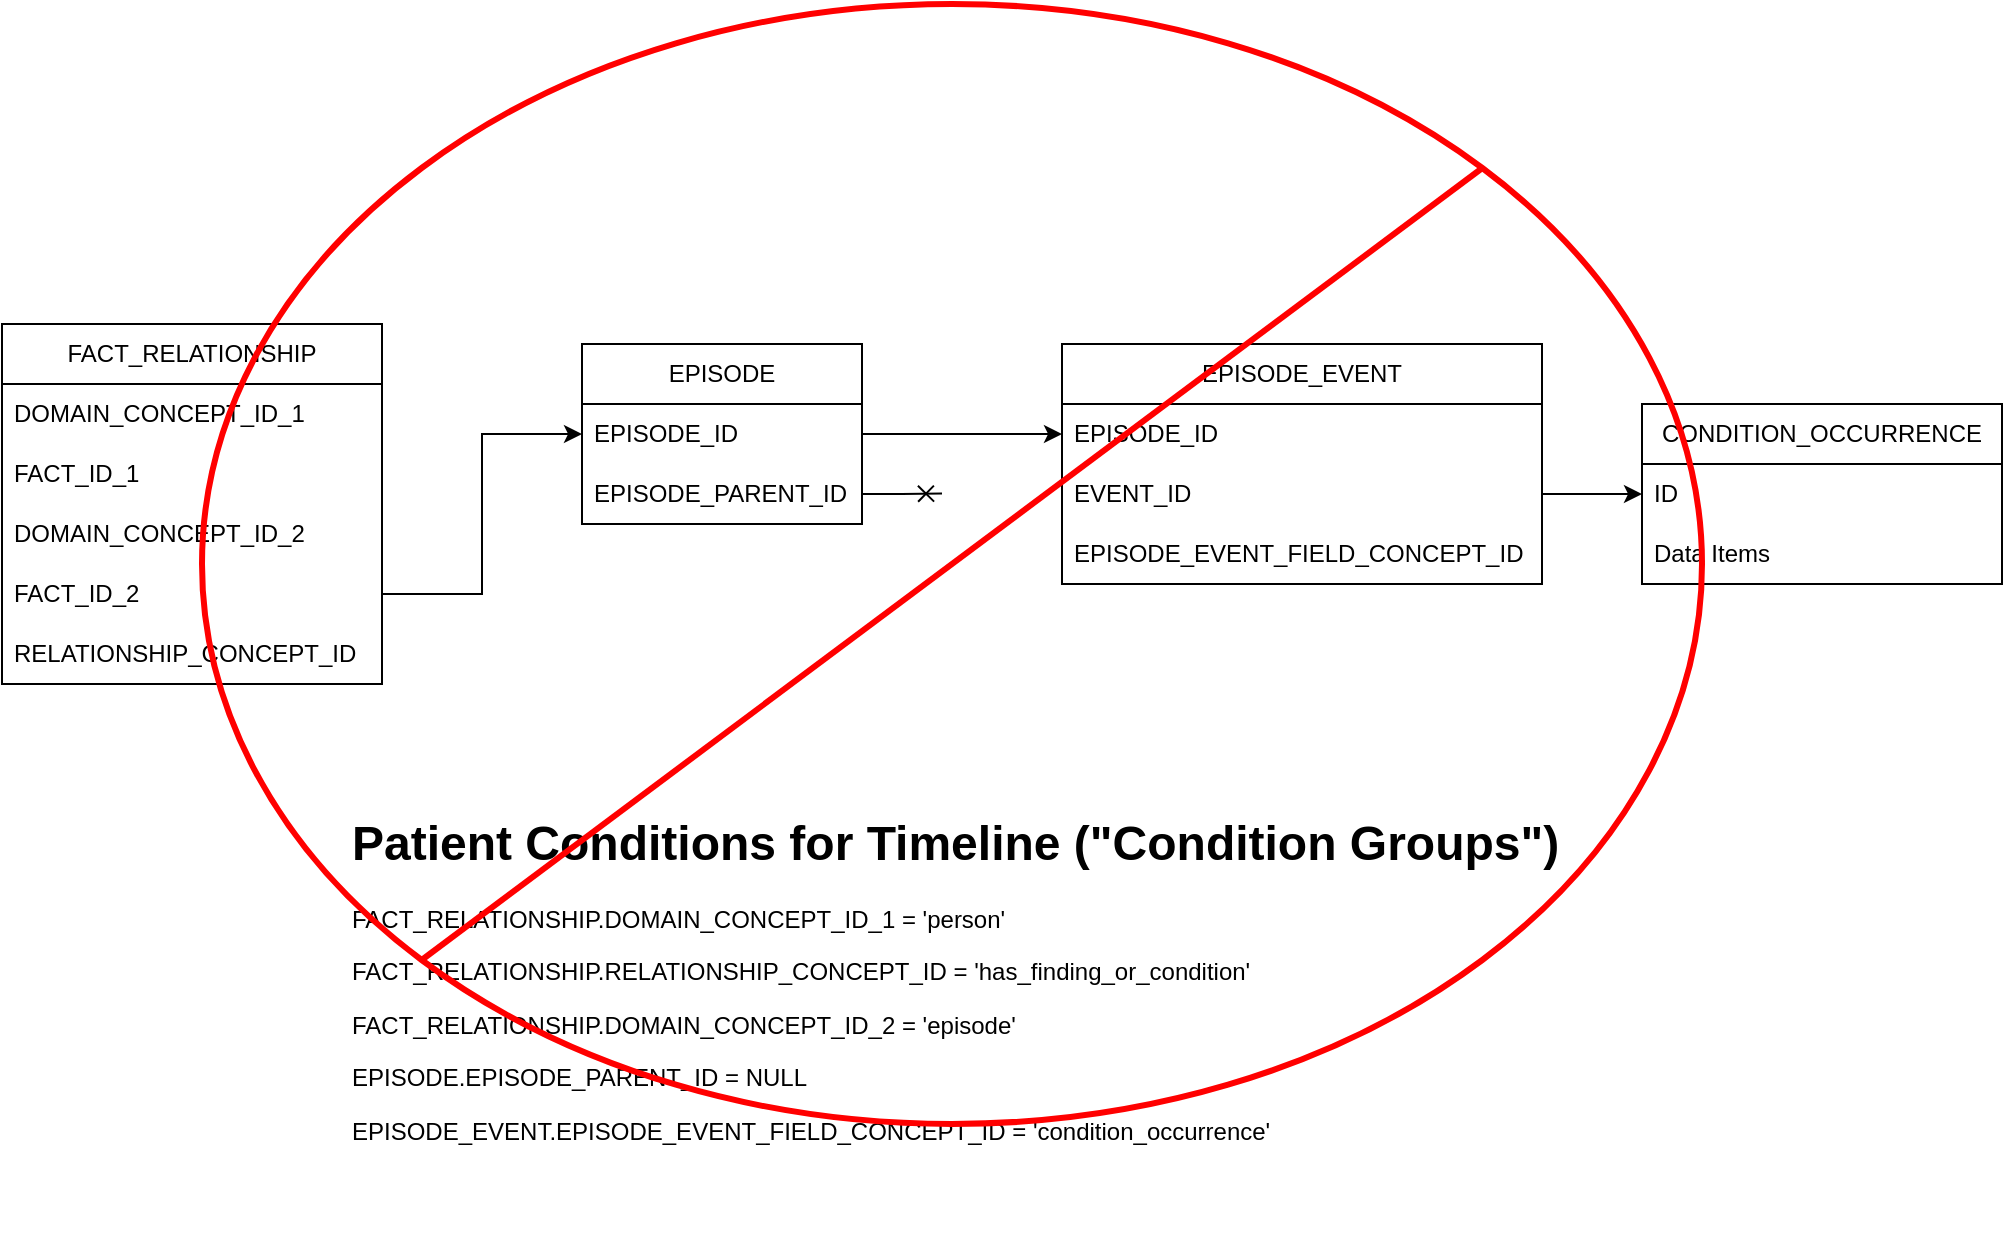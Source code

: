 <mxfile version="21.6.9" type="github" pages="8">
  <diagram name="Condition Groups CO" id="PCFXS-JAIQ8bynVuSYlD">
    <mxGraphModel dx="1242" dy="1591" grid="1" gridSize="10" guides="1" tooltips="1" connect="1" arrows="1" fold="1" page="1" pageScale="1" pageWidth="1100" pageHeight="850" math="0" shadow="0">
      <root>
        <mxCell id="0" />
        <mxCell id="1" parent="0" />
        <mxCell id="1Pc8_G8tOVIv_xKx2Yv7-5" value="FACT_RELATIONSHIP" style="swimlane;fontStyle=0;childLayout=stackLayout;horizontal=1;startSize=30;horizontalStack=0;resizeParent=1;resizeParentMax=0;resizeLast=0;collapsible=1;marginBottom=0;whiteSpace=wrap;html=1;" parent="1" vertex="1">
          <mxGeometry x="70" y="150" width="190" height="180" as="geometry" />
        </mxCell>
        <mxCell id="1Pc8_G8tOVIv_xKx2Yv7-6" value="DOMAIN_CONCEPT_ID_1" style="text;strokeColor=none;fillColor=none;align=left;verticalAlign=middle;spacingLeft=4;spacingRight=4;overflow=hidden;points=[[0,0.5],[1,0.5]];portConstraint=eastwest;rotatable=0;whiteSpace=wrap;html=1;" parent="1Pc8_G8tOVIv_xKx2Yv7-5" vertex="1">
          <mxGeometry y="30" width="190" height="30" as="geometry" />
        </mxCell>
        <mxCell id="1Pc8_G8tOVIv_xKx2Yv7-7" value="FACT_ID_1" style="text;strokeColor=none;fillColor=none;align=left;verticalAlign=middle;spacingLeft=4;spacingRight=4;overflow=hidden;points=[[0,0.5],[1,0.5]];portConstraint=eastwest;rotatable=0;whiteSpace=wrap;html=1;" parent="1Pc8_G8tOVIv_xKx2Yv7-5" vertex="1">
          <mxGeometry y="60" width="190" height="30" as="geometry" />
        </mxCell>
        <mxCell id="1Pc8_G8tOVIv_xKx2Yv7-47" value="DOMAIN_CONCEPT_ID_2" style="text;strokeColor=none;fillColor=none;align=left;verticalAlign=middle;spacingLeft=4;spacingRight=4;overflow=hidden;points=[[0,0.5],[1,0.5]];portConstraint=eastwest;rotatable=0;whiteSpace=wrap;html=1;" parent="1Pc8_G8tOVIv_xKx2Yv7-5" vertex="1">
          <mxGeometry y="90" width="190" height="30" as="geometry" />
        </mxCell>
        <mxCell id="1Pc8_G8tOVIv_xKx2Yv7-48" value="FACT_ID_2" style="text;strokeColor=none;fillColor=none;align=left;verticalAlign=middle;spacingLeft=4;spacingRight=4;overflow=hidden;points=[[0,0.5],[1,0.5]];portConstraint=eastwest;rotatable=0;whiteSpace=wrap;html=1;" parent="1Pc8_G8tOVIv_xKx2Yv7-5" vertex="1">
          <mxGeometry y="120" width="190" height="30" as="geometry" />
        </mxCell>
        <mxCell id="Z2zZRudKQ0KQY9TocFs7-2" value="RELATIONSHIP_CONCEPT_ID" style="text;strokeColor=none;fillColor=none;align=left;verticalAlign=middle;spacingLeft=4;spacingRight=4;overflow=hidden;points=[[0,0.5],[1,0.5]];portConstraint=eastwest;rotatable=0;whiteSpace=wrap;html=1;" parent="1Pc8_G8tOVIv_xKx2Yv7-5" vertex="1">
          <mxGeometry y="150" width="190" height="30" as="geometry" />
        </mxCell>
        <mxCell id="1Pc8_G8tOVIv_xKx2Yv7-13" value="EPISODE_EVENT" style="swimlane;fontStyle=0;childLayout=stackLayout;horizontal=1;startSize=30;horizontalStack=0;resizeParent=1;resizeParentMax=0;resizeLast=0;collapsible=1;marginBottom=0;whiteSpace=wrap;html=1;" parent="1" vertex="1">
          <mxGeometry x="600" y="160" width="240" height="120" as="geometry" />
        </mxCell>
        <mxCell id="1Pc8_G8tOVIv_xKx2Yv7-14" value="EPISODE_ID" style="text;strokeColor=none;fillColor=none;align=left;verticalAlign=middle;spacingLeft=4;spacingRight=4;overflow=hidden;points=[[0,0.5],[1,0.5]];portConstraint=eastwest;rotatable=0;whiteSpace=wrap;html=1;" parent="1Pc8_G8tOVIv_xKx2Yv7-13" vertex="1">
          <mxGeometry y="30" width="240" height="30" as="geometry" />
        </mxCell>
        <mxCell id="1Pc8_G8tOVIv_xKx2Yv7-15" value="EVENT_ID" style="text;strokeColor=none;fillColor=none;align=left;verticalAlign=middle;spacingLeft=4;spacingRight=4;overflow=hidden;points=[[0,0.5],[1,0.5]];portConstraint=eastwest;rotatable=0;whiteSpace=wrap;html=1;" parent="1Pc8_G8tOVIv_xKx2Yv7-13" vertex="1">
          <mxGeometry y="60" width="240" height="30" as="geometry" />
        </mxCell>
        <mxCell id="1Pc8_G8tOVIv_xKx2Yv7-16" value="EPISODE_EVENT_FIELD_CONCEPT_ID" style="text;strokeColor=none;fillColor=none;align=left;verticalAlign=middle;spacingLeft=4;spacingRight=4;overflow=hidden;points=[[0,0.5],[1,0.5]];portConstraint=eastwest;rotatable=0;whiteSpace=wrap;html=1;" parent="1Pc8_G8tOVIv_xKx2Yv7-13" vertex="1">
          <mxGeometry y="90" width="240" height="30" as="geometry" />
        </mxCell>
        <mxCell id="1Pc8_G8tOVIv_xKx2Yv7-25" value="CONDITION_OCCURRENCE" style="swimlane;fontStyle=0;childLayout=stackLayout;horizontal=1;startSize=30;horizontalStack=0;resizeParent=1;resizeParentMax=0;resizeLast=0;collapsible=1;marginBottom=0;whiteSpace=wrap;html=1;" parent="1" vertex="1">
          <mxGeometry x="890" y="190" width="180" height="90" as="geometry" />
        </mxCell>
        <mxCell id="1Pc8_G8tOVIv_xKx2Yv7-26" value="ID" style="text;strokeColor=none;fillColor=none;align=left;verticalAlign=middle;spacingLeft=4;spacingRight=4;overflow=hidden;points=[[0,0.5],[1,0.5]];portConstraint=eastwest;rotatable=0;whiteSpace=wrap;html=1;" parent="1Pc8_G8tOVIv_xKx2Yv7-25" vertex="1">
          <mxGeometry y="30" width="180" height="30" as="geometry" />
        </mxCell>
        <mxCell id="1Pc8_G8tOVIv_xKx2Yv7-27" value="Data Items" style="text;strokeColor=none;fillColor=none;align=left;verticalAlign=middle;spacingLeft=4;spacingRight=4;overflow=hidden;points=[[0,0.5],[1,0.5]];portConstraint=eastwest;rotatable=0;whiteSpace=wrap;html=1;" parent="1Pc8_G8tOVIv_xKx2Yv7-25" vertex="1">
          <mxGeometry y="60" width="180" height="30" as="geometry" />
        </mxCell>
        <mxCell id="1Pc8_G8tOVIv_xKx2Yv7-35" style="edgeStyle=orthogonalEdgeStyle;rounded=0;orthogonalLoop=1;jettySize=auto;html=1;exitX=1;exitY=0.5;exitDx=0;exitDy=0;entryX=0;entryY=0.5;entryDx=0;entryDy=0;" parent="1" source="1Pc8_G8tOVIv_xKx2Yv7-15" target="1Pc8_G8tOVIv_xKx2Yv7-26" edge="1">
          <mxGeometry relative="1" as="geometry" />
        </mxCell>
        <mxCell id="1Pc8_G8tOVIv_xKx2Yv7-37" value="EPISODE" style="swimlane;fontStyle=0;childLayout=stackLayout;horizontal=1;startSize=30;horizontalStack=0;resizeParent=1;resizeParentMax=0;resizeLast=0;collapsible=1;marginBottom=0;whiteSpace=wrap;html=1;" parent="1" vertex="1">
          <mxGeometry x="360" y="160" width="140" height="90" as="geometry" />
        </mxCell>
        <mxCell id="1Pc8_G8tOVIv_xKx2Yv7-38" value="EPISODE_ID" style="text;strokeColor=none;fillColor=none;align=left;verticalAlign=middle;spacingLeft=4;spacingRight=4;overflow=hidden;points=[[0,0.5],[1,0.5]];portConstraint=eastwest;rotatable=0;whiteSpace=wrap;html=1;" parent="1Pc8_G8tOVIv_xKx2Yv7-37" vertex="1">
          <mxGeometry y="30" width="140" height="30" as="geometry" />
        </mxCell>
        <mxCell id="Z2zZRudKQ0KQY9TocFs7-1" style="edgeStyle=orthogonalEdgeStyle;rounded=0;orthogonalLoop=1;jettySize=auto;html=1;exitX=1;exitY=0.5;exitDx=0;exitDy=0;endArrow=cross;endFill=0;" parent="1Pc8_G8tOVIv_xKx2Yv7-37" source="1Pc8_G8tOVIv_xKx2Yv7-39" edge="1">
          <mxGeometry relative="1" as="geometry">
            <mxPoint x="180" y="74.759" as="targetPoint" />
          </mxGeometry>
        </mxCell>
        <mxCell id="1Pc8_G8tOVIv_xKx2Yv7-39" value="EPISODE_PARENT_ID" style="text;strokeColor=none;fillColor=none;align=left;verticalAlign=middle;spacingLeft=4;spacingRight=4;overflow=hidden;points=[[0,0.5],[1,0.5]];portConstraint=eastwest;rotatable=0;whiteSpace=wrap;html=1;" parent="1Pc8_G8tOVIv_xKx2Yv7-37" vertex="1">
          <mxGeometry y="60" width="140" height="30" as="geometry" />
        </mxCell>
        <mxCell id="1Pc8_G8tOVIv_xKx2Yv7-42" style="edgeStyle=orthogonalEdgeStyle;rounded=0;orthogonalLoop=1;jettySize=auto;html=1;exitX=1;exitY=0.5;exitDx=0;exitDy=0;entryX=0;entryY=0.5;entryDx=0;entryDy=0;" parent="1" source="1Pc8_G8tOVIv_xKx2Yv7-48" target="1Pc8_G8tOVIv_xKx2Yv7-38" edge="1">
          <mxGeometry relative="1" as="geometry" />
        </mxCell>
        <mxCell id="1Pc8_G8tOVIv_xKx2Yv7-43" style="edgeStyle=orthogonalEdgeStyle;rounded=0;orthogonalLoop=1;jettySize=auto;html=1;exitX=1;exitY=0.5;exitDx=0;exitDy=0;entryX=0;entryY=0.5;entryDx=0;entryDy=0;" parent="1" source="1Pc8_G8tOVIv_xKx2Yv7-38" target="1Pc8_G8tOVIv_xKx2Yv7-14" edge="1">
          <mxGeometry relative="1" as="geometry" />
        </mxCell>
        <mxCell id="1Pc8_G8tOVIv_xKx2Yv7-50" value="&lt;h1&gt;Patient Conditions for Timeline (&quot;Condition Groups&quot;)&lt;/h1&gt;&lt;p&gt;FACT_RELATIONSHIP.DOMAIN_CONCEPT_ID_1 = &#39;person&#39;&lt;br&gt;&lt;/p&gt;&lt;p&gt;FACT_RELATIONSHIP.RELATIONSHIP_CONCEPT_ID = &#39;has_finding_or_condition&#39;&lt;/p&gt;&lt;p&gt;FACT_RELATIONSHIP.DOMAIN_CONCEPT_ID_2 = &#39;episode&#39;&lt;/p&gt;&lt;p&gt;EPISODE.EPISODE_PARENT_ID = NULL&lt;/p&gt;&lt;p&gt;EPISODE_EVENT.EPISODE_EVENT_FIELD_CONCEPT_ID = &#39;condition_occurrence&#39;&lt;/p&gt;" style="text;html=1;strokeColor=none;fillColor=none;spacing=5;spacingTop=-20;whiteSpace=wrap;overflow=hidden;rounded=0;" parent="1" vertex="1">
          <mxGeometry x="240" y="390" width="660" height="220" as="geometry" />
        </mxCell>
        <mxCell id="FLli_FDyfgnioNol-GFs-1" value="" style="ellipse;whiteSpace=wrap;html=1;fillColor=none;strokeColor=#FF0000;strokeWidth=3;" vertex="1" parent="1">
          <mxGeometry x="170" y="-10" width="750.0" height="560" as="geometry" />
        </mxCell>
        <mxCell id="FLli_FDyfgnioNol-GFs-2" value="" style="endArrow=none;html=1;rounded=0;entryX=1;entryY=0;entryDx=0;entryDy=0;exitX=0;exitY=1;exitDx=0;exitDy=0;strokeColor=#FF0000;strokeWidth=3;" edge="1" parent="1" source="FLli_FDyfgnioNol-GFs-1" target="FLli_FDyfgnioNol-GFs-1">
          <mxGeometry width="50" height="50" relative="1" as="geometry">
            <mxPoint x="895" y="680" as="sourcePoint" />
            <mxPoint x="1207.5" y="330" as="targetPoint" />
          </mxGeometry>
        </mxCell>
      </root>
    </mxGraphModel>
  </diagram>
  <diagram name="Condition Groups NLP" id="9717UBYSCCbQsHKxz0xU">
    <mxGraphModel dx="1242" dy="741" grid="1" gridSize="10" guides="1" tooltips="1" connect="1" arrows="1" fold="1" page="1" pageScale="1" pageWidth="1100" pageHeight="850" math="0" shadow="0">
      <root>
        <mxCell id="7o7ks2YMiQo4jRNmQw3p-0" />
        <mxCell id="7o7ks2YMiQo4jRNmQw3p-1" parent="7o7ks2YMiQo4jRNmQw3p-0" />
        <mxCell id="7o7ks2YMiQo4jRNmQw3p-2" value="FACT_RELATIONSHIP" style="swimlane;fontStyle=0;childLayout=stackLayout;horizontal=1;startSize=30;horizontalStack=0;resizeParent=1;resizeParentMax=0;resizeLast=0;collapsible=1;marginBottom=0;whiteSpace=wrap;html=1;" parent="7o7ks2YMiQo4jRNmQw3p-1" vertex="1">
          <mxGeometry x="70" y="150" width="190" height="180" as="geometry" />
        </mxCell>
        <mxCell id="7o7ks2YMiQo4jRNmQw3p-3" value="DOMAIN_CONCEPT_ID_1" style="text;strokeColor=none;fillColor=none;align=left;verticalAlign=middle;spacingLeft=4;spacingRight=4;overflow=hidden;points=[[0,0.5],[1,0.5]];portConstraint=eastwest;rotatable=0;whiteSpace=wrap;html=1;" parent="7o7ks2YMiQo4jRNmQw3p-2" vertex="1">
          <mxGeometry y="30" width="190" height="30" as="geometry" />
        </mxCell>
        <mxCell id="7o7ks2YMiQo4jRNmQw3p-4" value="FACT_ID_1" style="text;strokeColor=none;fillColor=none;align=left;verticalAlign=middle;spacingLeft=4;spacingRight=4;overflow=hidden;points=[[0,0.5],[1,0.5]];portConstraint=eastwest;rotatable=0;whiteSpace=wrap;html=1;" parent="7o7ks2YMiQo4jRNmQw3p-2" vertex="1">
          <mxGeometry y="60" width="190" height="30" as="geometry" />
        </mxCell>
        <mxCell id="7o7ks2YMiQo4jRNmQw3p-5" value="DOMAIN_CONCEPT_ID_2" style="text;strokeColor=none;fillColor=none;align=left;verticalAlign=middle;spacingLeft=4;spacingRight=4;overflow=hidden;points=[[0,0.5],[1,0.5]];portConstraint=eastwest;rotatable=0;whiteSpace=wrap;html=1;" parent="7o7ks2YMiQo4jRNmQw3p-2" vertex="1">
          <mxGeometry y="90" width="190" height="30" as="geometry" />
        </mxCell>
        <mxCell id="7o7ks2YMiQo4jRNmQw3p-6" value="FACT_ID_2" style="text;strokeColor=none;fillColor=none;align=left;verticalAlign=middle;spacingLeft=4;spacingRight=4;overflow=hidden;points=[[0,0.5],[1,0.5]];portConstraint=eastwest;rotatable=0;whiteSpace=wrap;html=1;" parent="7o7ks2YMiQo4jRNmQw3p-2" vertex="1">
          <mxGeometry y="120" width="190" height="30" as="geometry" />
        </mxCell>
        <mxCell id="7o7ks2YMiQo4jRNmQw3p-7" value="RELATIONSHIP_CONCEPT_ID" style="text;strokeColor=none;fillColor=none;align=left;verticalAlign=middle;spacingLeft=4;spacingRight=4;overflow=hidden;points=[[0,0.5],[1,0.5]];portConstraint=eastwest;rotatable=0;whiteSpace=wrap;html=1;" parent="7o7ks2YMiQo4jRNmQw3p-2" vertex="1">
          <mxGeometry y="150" width="190" height="30" as="geometry" />
        </mxCell>
        <mxCell id="7o7ks2YMiQo4jRNmQw3p-8" value="EPISODE_EVENT" style="swimlane;fontStyle=0;childLayout=stackLayout;horizontal=1;startSize=30;horizontalStack=0;resizeParent=1;resizeParentMax=0;resizeLast=0;collapsible=1;marginBottom=0;whiteSpace=wrap;html=1;" parent="7o7ks2YMiQo4jRNmQw3p-1" vertex="1">
          <mxGeometry x="600" y="160" width="240" height="120" as="geometry" />
        </mxCell>
        <mxCell id="7o7ks2YMiQo4jRNmQw3p-9" value="EPISODE_ID" style="text;strokeColor=none;fillColor=none;align=left;verticalAlign=middle;spacingLeft=4;spacingRight=4;overflow=hidden;points=[[0,0.5],[1,0.5]];portConstraint=eastwest;rotatable=0;whiteSpace=wrap;html=1;" parent="7o7ks2YMiQo4jRNmQw3p-8" vertex="1">
          <mxGeometry y="30" width="240" height="30" as="geometry" />
        </mxCell>
        <mxCell id="7o7ks2YMiQo4jRNmQw3p-10" value="EVENT_ID" style="text;strokeColor=none;fillColor=none;align=left;verticalAlign=middle;spacingLeft=4;spacingRight=4;overflow=hidden;points=[[0,0.5],[1,0.5]];portConstraint=eastwest;rotatable=0;whiteSpace=wrap;html=1;" parent="7o7ks2YMiQo4jRNmQw3p-8" vertex="1">
          <mxGeometry y="60" width="240" height="30" as="geometry" />
        </mxCell>
        <mxCell id="7o7ks2YMiQo4jRNmQw3p-11" value="EPISODE_EVENT_FIELD_CONCEPT_ID" style="text;strokeColor=none;fillColor=none;align=left;verticalAlign=middle;spacingLeft=4;spacingRight=4;overflow=hidden;points=[[0,0.5],[1,0.5]];portConstraint=eastwest;rotatable=0;whiteSpace=wrap;html=1;" parent="7o7ks2YMiQo4jRNmQw3p-8" vertex="1">
          <mxGeometry y="90" width="240" height="30" as="geometry" />
        </mxCell>
        <mxCell id="7o7ks2YMiQo4jRNmQw3p-12" value="NOTE_NLP" style="swimlane;fontStyle=0;childLayout=stackLayout;horizontal=1;startSize=30;horizontalStack=0;resizeParent=1;resizeParentMax=0;resizeLast=0;collapsible=1;marginBottom=0;whiteSpace=wrap;html=1;" parent="7o7ks2YMiQo4jRNmQw3p-1" vertex="1">
          <mxGeometry x="890" y="190" width="180" height="90" as="geometry" />
        </mxCell>
        <mxCell id="7o7ks2YMiQo4jRNmQw3p-13" value="ID" style="text;strokeColor=none;fillColor=none;align=left;verticalAlign=middle;spacingLeft=4;spacingRight=4;overflow=hidden;points=[[0,0.5],[1,0.5]];portConstraint=eastwest;rotatable=0;whiteSpace=wrap;html=1;" parent="7o7ks2YMiQo4jRNmQw3p-12" vertex="1">
          <mxGeometry y="30" width="180" height="30" as="geometry" />
        </mxCell>
        <mxCell id="7o7ks2YMiQo4jRNmQw3p-14" value="Data Items" style="text;strokeColor=none;fillColor=none;align=left;verticalAlign=middle;spacingLeft=4;spacingRight=4;overflow=hidden;points=[[0,0.5],[1,0.5]];portConstraint=eastwest;rotatable=0;whiteSpace=wrap;html=1;" parent="7o7ks2YMiQo4jRNmQw3p-12" vertex="1">
          <mxGeometry y="60" width="180" height="30" as="geometry" />
        </mxCell>
        <mxCell id="7o7ks2YMiQo4jRNmQw3p-15" style="edgeStyle=orthogonalEdgeStyle;rounded=0;orthogonalLoop=1;jettySize=auto;html=1;exitX=1;exitY=0.5;exitDx=0;exitDy=0;entryX=0;entryY=0.5;entryDx=0;entryDy=0;" parent="7o7ks2YMiQo4jRNmQw3p-1" source="7o7ks2YMiQo4jRNmQw3p-10" target="7o7ks2YMiQo4jRNmQw3p-13" edge="1">
          <mxGeometry relative="1" as="geometry" />
        </mxCell>
        <mxCell id="7o7ks2YMiQo4jRNmQw3p-16" value="EPISODE" style="swimlane;fontStyle=0;childLayout=stackLayout;horizontal=1;startSize=30;horizontalStack=0;resizeParent=1;resizeParentMax=0;resizeLast=0;collapsible=1;marginBottom=0;whiteSpace=wrap;html=1;" parent="7o7ks2YMiQo4jRNmQw3p-1" vertex="1">
          <mxGeometry x="360" y="160" width="140" height="90" as="geometry" />
        </mxCell>
        <mxCell id="7o7ks2YMiQo4jRNmQw3p-17" value="EPISODE_ID" style="text;strokeColor=none;fillColor=none;align=left;verticalAlign=middle;spacingLeft=4;spacingRight=4;overflow=hidden;points=[[0,0.5],[1,0.5]];portConstraint=eastwest;rotatable=0;whiteSpace=wrap;html=1;" parent="7o7ks2YMiQo4jRNmQw3p-16" vertex="1">
          <mxGeometry y="30" width="140" height="30" as="geometry" />
        </mxCell>
        <mxCell id="7o7ks2YMiQo4jRNmQw3p-18" style="edgeStyle=orthogonalEdgeStyle;rounded=0;orthogonalLoop=1;jettySize=auto;html=1;exitX=1;exitY=0.5;exitDx=0;exitDy=0;endArrow=cross;endFill=0;" parent="7o7ks2YMiQo4jRNmQw3p-16" source="7o7ks2YMiQo4jRNmQw3p-19" edge="1">
          <mxGeometry relative="1" as="geometry">
            <mxPoint x="180" y="74.759" as="targetPoint" />
          </mxGeometry>
        </mxCell>
        <mxCell id="7o7ks2YMiQo4jRNmQw3p-19" value="EPISODE_PARENT_ID" style="text;strokeColor=none;fillColor=none;align=left;verticalAlign=middle;spacingLeft=4;spacingRight=4;overflow=hidden;points=[[0,0.5],[1,0.5]];portConstraint=eastwest;rotatable=0;whiteSpace=wrap;html=1;" parent="7o7ks2YMiQo4jRNmQw3p-16" vertex="1">
          <mxGeometry y="60" width="140" height="30" as="geometry" />
        </mxCell>
        <mxCell id="7o7ks2YMiQo4jRNmQw3p-20" style="edgeStyle=orthogonalEdgeStyle;rounded=0;orthogonalLoop=1;jettySize=auto;html=1;exitX=1;exitY=0.5;exitDx=0;exitDy=0;entryX=0;entryY=0.5;entryDx=0;entryDy=0;" parent="7o7ks2YMiQo4jRNmQw3p-1" source="7o7ks2YMiQo4jRNmQw3p-6" target="7o7ks2YMiQo4jRNmQw3p-17" edge="1">
          <mxGeometry relative="1" as="geometry" />
        </mxCell>
        <mxCell id="7o7ks2YMiQo4jRNmQw3p-21" style="edgeStyle=orthogonalEdgeStyle;rounded=0;orthogonalLoop=1;jettySize=auto;html=1;exitX=1;exitY=0.5;exitDx=0;exitDy=0;entryX=0;entryY=0.5;entryDx=0;entryDy=0;" parent="7o7ks2YMiQo4jRNmQw3p-1" source="7o7ks2YMiQo4jRNmQw3p-17" target="7o7ks2YMiQo4jRNmQw3p-9" edge="1">
          <mxGeometry relative="1" as="geometry" />
        </mxCell>
        <mxCell id="7o7ks2YMiQo4jRNmQw3p-22" value="&lt;h1&gt;Patient Conditions for Timeline (&quot;Condition Groups&quot;)&lt;/h1&gt;&lt;p&gt;FACT_RELATIONSHIP.DOMAIN_CONCEPT_ID_1 = &#39;person&#39;&lt;br&gt;&lt;/p&gt;&lt;p&gt;FACT_RELATIONSHIP.RELATIONSHIP_CONCEPT_ID = &#39;has_finding_or_condition&#39;&lt;/p&gt;&lt;p&gt;FACT_RELATIONSHIP.DOMAIN_CONCEPT_ID_2 = &#39;episode&#39;&lt;/p&gt;&lt;p&gt;-- EPISODE.EPISODE_PARENT_ID = NULL&lt;/p&gt;&lt;p&gt;EPISODE_EVENT.EPISODE_EVENT_FIELD_CONCEPT_ID = &#39;note_nlp&#39;&lt;/p&gt;" style="text;html=1;strokeColor=none;fillColor=none;spacing=5;spacingTop=-20;whiteSpace=wrap;overflow=hidden;rounded=0;" parent="7o7ks2YMiQo4jRNmQw3p-1" vertex="1">
          <mxGeometry x="240" y="390" width="660" height="220" as="geometry" />
        </mxCell>
        <mxCell id="FseEq7gPGx5hk5xewphv-0" value="" style="ellipse;whiteSpace=wrap;html=1;fillColor=none;strokeColor=#FF0000;strokeWidth=3;" vertex="1" parent="7o7ks2YMiQo4jRNmQw3p-1">
          <mxGeometry x="160" y="70" width="750.0" height="560" as="geometry" />
        </mxCell>
        <mxCell id="FseEq7gPGx5hk5xewphv-1" value="" style="endArrow=none;html=1;rounded=0;entryX=1;entryY=0;entryDx=0;entryDy=0;exitX=0;exitY=1;exitDx=0;exitDy=0;strokeColor=#FF0000;strokeWidth=3;" edge="1" parent="7o7ks2YMiQo4jRNmQw3p-1" source="FseEq7gPGx5hk5xewphv-0" target="FseEq7gPGx5hk5xewphv-0">
          <mxGeometry width="50" height="50" relative="1" as="geometry">
            <mxPoint x="885" y="760" as="sourcePoint" />
            <mxPoint x="1197.5" y="410" as="targetPoint" />
          </mxGeometry>
        </mxCell>
      </root>
    </mxGraphModel>
  </diagram>
  <diagram name="OMOP Relationships Found" id="gm4SL4NLU5oKiQ4zwjG_">
    <mxGraphModel dx="1242" dy="741" grid="1" gridSize="10" guides="1" tooltips="1" connect="1" arrows="1" fold="1" page="1" pageScale="1" pageWidth="1100" pageHeight="850" math="0" shadow="0">
      <root>
        <mxCell id="pq_qnGHhPT9m3JfkUCgI-0" />
        <mxCell id="pq_qnGHhPT9m3JfkUCgI-1" parent="pq_qnGHhPT9m3JfkUCgI-0" />
        <mxCell id="pq_qnGHhPT9m3JfkUCgI-2" value="FACT_RELATIONSHIP" style="swimlane;fontStyle=0;childLayout=stackLayout;horizontal=1;startSize=30;horizontalStack=0;resizeParent=1;resizeParentMax=0;resizeLast=0;collapsible=1;marginBottom=0;whiteSpace=wrap;html=1;" parent="pq_qnGHhPT9m3JfkUCgI-1" vertex="1">
          <mxGeometry x="10" y="40" width="180" height="150" as="geometry" />
        </mxCell>
        <mxCell id="pq_qnGHhPT9m3JfkUCgI-3" value="DOMAIN_CONCEPT_ID_1" style="text;strokeColor=none;fillColor=none;align=left;verticalAlign=middle;spacingLeft=4;spacingRight=4;overflow=hidden;points=[[0,0.5],[1,0.5]];portConstraint=eastwest;rotatable=0;whiteSpace=wrap;html=1;" parent="pq_qnGHhPT9m3JfkUCgI-2" vertex="1">
          <mxGeometry y="30" width="180" height="30" as="geometry" />
        </mxCell>
        <mxCell id="pq_qnGHhPT9m3JfkUCgI-4" value="FACT_ID_1" style="text;strokeColor=none;fillColor=none;align=left;verticalAlign=middle;spacingLeft=4;spacingRight=4;overflow=hidden;points=[[0,0.5],[1,0.5]];portConstraint=eastwest;rotatable=0;whiteSpace=wrap;html=1;fontColor=#3333FF;" parent="pq_qnGHhPT9m3JfkUCgI-2" vertex="1">
          <mxGeometry y="60" width="180" height="30" as="geometry" />
        </mxCell>
        <mxCell id="pq_qnGHhPT9m3JfkUCgI-5" value="DOMAIN_CONCEPT_ID_2" style="text;strokeColor=none;fillColor=none;align=left;verticalAlign=middle;spacingLeft=4;spacingRight=4;overflow=hidden;points=[[0,0.5],[1,0.5]];portConstraint=eastwest;rotatable=0;whiteSpace=wrap;html=1;" parent="pq_qnGHhPT9m3JfkUCgI-2" vertex="1">
          <mxGeometry y="90" width="180" height="30" as="geometry" />
        </mxCell>
        <mxCell id="pq_qnGHhPT9m3JfkUCgI-6" value="FACT_ID_2" style="text;strokeColor=none;fillColor=none;align=left;verticalAlign=middle;spacingLeft=4;spacingRight=4;overflow=hidden;points=[[0,0.5],[1,0.5]];portConstraint=eastwest;rotatable=0;whiteSpace=wrap;html=1;fontColor=#FF0000;" parent="pq_qnGHhPT9m3JfkUCgI-2" vertex="1">
          <mxGeometry y="120" width="180" height="30" as="geometry" />
        </mxCell>
        <mxCell id="pq_qnGHhPT9m3JfkUCgI-7" value="EPISODE_EVENT" style="swimlane;fontStyle=0;childLayout=stackLayout;horizontal=1;startSize=30;horizontalStack=0;resizeParent=1;resizeParentMax=0;resizeLast=0;collapsible=1;marginBottom=0;whiteSpace=wrap;html=1;" parent="pq_qnGHhPT9m3JfkUCgI-1" vertex="1">
          <mxGeometry x="670" y="50" width="140" height="120" as="geometry" />
        </mxCell>
        <mxCell id="pq_qnGHhPT9m3JfkUCgI-8" value="EPISODE_ID" style="text;strokeColor=none;fillColor=none;align=left;verticalAlign=middle;spacingLeft=4;spacingRight=4;overflow=hidden;points=[[0,0.5],[1,0.5]];portConstraint=eastwest;rotatable=0;whiteSpace=wrap;html=1;" parent="pq_qnGHhPT9m3JfkUCgI-7" vertex="1">
          <mxGeometry y="30" width="140" height="30" as="geometry" />
        </mxCell>
        <mxCell id="pq_qnGHhPT9m3JfkUCgI-9" value="EVENT_ID" style="text;strokeColor=none;fillColor=none;align=left;verticalAlign=middle;spacingLeft=4;spacingRight=4;overflow=hidden;points=[[0,0.5],[1,0.5]];portConstraint=eastwest;rotatable=0;whiteSpace=wrap;html=1;" parent="pq_qnGHhPT9m3JfkUCgI-7" vertex="1">
          <mxGeometry y="60" width="140" height="30" as="geometry" />
        </mxCell>
        <mxCell id="pq_qnGHhPT9m3JfkUCgI-10" value="CONCEPT_ID" style="text;strokeColor=none;fillColor=none;align=left;verticalAlign=middle;spacingLeft=4;spacingRight=4;overflow=hidden;points=[[0,0.5],[1,0.5]];portConstraint=eastwest;rotatable=0;whiteSpace=wrap;html=1;" parent="pq_qnGHhPT9m3JfkUCgI-7" vertex="1">
          <mxGeometry y="90" width="140" height="30" as="geometry" />
        </mxCell>
        <mxCell id="pq_qnGHhPT9m3JfkUCgI-11" value="DRUG_EXPOSURE" style="swimlane;fontStyle=0;childLayout=stackLayout;horizontal=1;startSize=30;horizontalStack=0;resizeParent=1;resizeParentMax=0;resizeLast=0;collapsible=1;marginBottom=0;whiteSpace=wrap;html=1;" parent="pq_qnGHhPT9m3JfkUCgI-1" vertex="1">
          <mxGeometry x="900" y="50" width="140" height="90" as="geometry" />
        </mxCell>
        <mxCell id="pq_qnGHhPT9m3JfkUCgI-12" value="ID" style="text;strokeColor=none;fillColor=none;align=left;verticalAlign=middle;spacingLeft=4;spacingRight=4;overflow=hidden;points=[[0,0.5],[1,0.5]];portConstraint=eastwest;rotatable=0;whiteSpace=wrap;html=1;" parent="pq_qnGHhPT9m3JfkUCgI-11" vertex="1">
          <mxGeometry y="30" width="140" height="30" as="geometry" />
        </mxCell>
        <mxCell id="pq_qnGHhPT9m3JfkUCgI-13" value="Data Items" style="text;strokeColor=none;fillColor=none;align=left;verticalAlign=middle;spacingLeft=4;spacingRight=4;overflow=hidden;points=[[0,0.5],[1,0.5]];portConstraint=eastwest;rotatable=0;whiteSpace=wrap;html=1;" parent="pq_qnGHhPT9m3JfkUCgI-11" vertex="1">
          <mxGeometry y="60" width="140" height="30" as="geometry" />
        </mxCell>
        <mxCell id="pq_qnGHhPT9m3JfkUCgI-15" value="NOTE_NLP" style="swimlane;fontStyle=0;childLayout=stackLayout;horizontal=1;startSize=30;horizontalStack=0;resizeParent=1;resizeParentMax=0;resizeLast=0;collapsible=1;marginBottom=0;whiteSpace=wrap;html=1;" parent="pq_qnGHhPT9m3JfkUCgI-1" vertex="1">
          <mxGeometry x="900" y="190" width="140" height="90" as="geometry" />
        </mxCell>
        <mxCell id="pq_qnGHhPT9m3JfkUCgI-16" value="ID" style="text;strokeColor=none;fillColor=none;align=left;verticalAlign=middle;spacingLeft=4;spacingRight=4;overflow=hidden;points=[[0,0.5],[1,0.5]];portConstraint=eastwest;rotatable=0;whiteSpace=wrap;html=1;" parent="pq_qnGHhPT9m3JfkUCgI-15" vertex="1">
          <mxGeometry y="30" width="140" height="30" as="geometry" />
        </mxCell>
        <mxCell id="pq_qnGHhPT9m3JfkUCgI-17" value="Data Items" style="text;strokeColor=none;fillColor=none;align=left;verticalAlign=middle;spacingLeft=4;spacingRight=4;overflow=hidden;points=[[0,0.5],[1,0.5]];portConstraint=eastwest;rotatable=0;whiteSpace=wrap;html=1;" parent="pq_qnGHhPT9m3JfkUCgI-15" vertex="1">
          <mxGeometry y="60" width="140" height="30" as="geometry" />
        </mxCell>
        <mxCell id="pq_qnGHhPT9m3JfkUCgI-19" value="CONDITION_OCCURRENCE" style="swimlane;fontStyle=0;childLayout=stackLayout;horizontal=1;startSize=30;horizontalStack=0;resizeParent=1;resizeParentMax=0;resizeLast=0;collapsible=1;marginBottom=0;whiteSpace=wrap;html=1;" parent="pq_qnGHhPT9m3JfkUCgI-1" vertex="1">
          <mxGeometry x="880" y="310" width="180" height="90" as="geometry" />
        </mxCell>
        <mxCell id="pq_qnGHhPT9m3JfkUCgI-20" value="ID" style="text;strokeColor=none;fillColor=none;align=left;verticalAlign=middle;spacingLeft=4;spacingRight=4;overflow=hidden;points=[[0,0.5],[1,0.5]];portConstraint=eastwest;rotatable=0;whiteSpace=wrap;html=1;" parent="pq_qnGHhPT9m3JfkUCgI-19" vertex="1">
          <mxGeometry y="30" width="180" height="30" as="geometry" />
        </mxCell>
        <mxCell id="pq_qnGHhPT9m3JfkUCgI-21" value="Data Items" style="text;strokeColor=none;fillColor=none;align=left;verticalAlign=middle;spacingLeft=4;spacingRight=4;overflow=hidden;points=[[0,0.5],[1,0.5]];portConstraint=eastwest;rotatable=0;whiteSpace=wrap;html=1;" parent="pq_qnGHhPT9m3JfkUCgI-19" vertex="1">
          <mxGeometry y="60" width="180" height="30" as="geometry" />
        </mxCell>
        <mxCell id="pq_qnGHhPT9m3JfkUCgI-23" style="edgeStyle=orthogonalEdgeStyle;rounded=0;orthogonalLoop=1;jettySize=auto;html=1;exitX=1;exitY=0.5;exitDx=0;exitDy=0;entryX=0;entryY=0.5;entryDx=0;entryDy=0;" parent="pq_qnGHhPT9m3JfkUCgI-1" source="pq_qnGHhPT9m3JfkUCgI-9" target="pq_qnGHhPT9m3JfkUCgI-12" edge="1">
          <mxGeometry relative="1" as="geometry">
            <Array as="points">
              <mxPoint x="870" y="125" />
              <mxPoint x="870" y="95" />
            </Array>
          </mxGeometry>
        </mxCell>
        <mxCell id="pq_qnGHhPT9m3JfkUCgI-24" style="edgeStyle=orthogonalEdgeStyle;rounded=0;orthogonalLoop=1;jettySize=auto;html=1;exitX=1;exitY=0.5;exitDx=0;exitDy=0;entryX=0;entryY=0.653;entryDx=0;entryDy=0;entryPerimeter=0;" parent="pq_qnGHhPT9m3JfkUCgI-1" source="pq_qnGHhPT9m3JfkUCgI-9" target="pq_qnGHhPT9m3JfkUCgI-16" edge="1">
          <mxGeometry relative="1" as="geometry" />
        </mxCell>
        <mxCell id="pq_qnGHhPT9m3JfkUCgI-25" style="edgeStyle=orthogonalEdgeStyle;rounded=0;orthogonalLoop=1;jettySize=auto;html=1;exitX=1;exitY=0.5;exitDx=0;exitDy=0;entryX=0;entryY=0.5;entryDx=0;entryDy=0;" parent="pq_qnGHhPT9m3JfkUCgI-1" source="pq_qnGHhPT9m3JfkUCgI-9" target="pq_qnGHhPT9m3JfkUCgI-20" edge="1">
          <mxGeometry relative="1" as="geometry">
            <Array as="points">
              <mxPoint x="830" y="125" />
              <mxPoint x="830" y="355" />
            </Array>
            <mxPoint x="760" y="360" as="targetPoint" />
          </mxGeometry>
        </mxCell>
        <mxCell id="pq_qnGHhPT9m3JfkUCgI-26" value="EPISODE" style="swimlane;fontStyle=0;childLayout=stackLayout;horizontal=1;startSize=30;horizontalStack=0;resizeParent=1;resizeParentMax=0;resizeLast=0;collapsible=1;marginBottom=0;whiteSpace=wrap;html=1;" parent="pq_qnGHhPT9m3JfkUCgI-1" vertex="1">
          <mxGeometry x="430" y="50" width="140" height="90" as="geometry" />
        </mxCell>
        <mxCell id="pq_qnGHhPT9m3JfkUCgI-27" value="EPISODE_ID" style="text;strokeColor=none;fillColor=none;align=left;verticalAlign=middle;spacingLeft=4;spacingRight=4;overflow=hidden;points=[[0,0.5],[1,0.5]];portConstraint=eastwest;rotatable=0;whiteSpace=wrap;html=1;" parent="pq_qnGHhPT9m3JfkUCgI-26" vertex="1">
          <mxGeometry y="30" width="140" height="30" as="geometry" />
        </mxCell>
        <mxCell id="pq_qnGHhPT9m3JfkUCgI-28" style="edgeStyle=orthogonalEdgeStyle;rounded=0;orthogonalLoop=1;jettySize=auto;html=1;exitX=1;exitY=0.5;exitDx=0;exitDy=0;entryX=0.005;entryY=0.219;entryDx=0;entryDy=0;entryPerimeter=0;" parent="pq_qnGHhPT9m3JfkUCgI-26" source="pq_qnGHhPT9m3JfkUCgI-29" target="pq_qnGHhPT9m3JfkUCgI-27" edge="1">
          <mxGeometry relative="1" as="geometry">
            <Array as="points">
              <mxPoint x="160" y="75" />
              <mxPoint x="160" y="120" />
              <mxPoint x="-20" y="120" />
              <mxPoint x="-20" y="37" />
              <mxPoint x="1" y="37" />
            </Array>
          </mxGeometry>
        </mxCell>
        <mxCell id="pq_qnGHhPT9m3JfkUCgI-29" value="PARENT_ID" style="text;strokeColor=none;fillColor=none;align=left;verticalAlign=middle;spacingLeft=4;spacingRight=4;overflow=hidden;points=[[0,0.5],[1,0.5]];portConstraint=eastwest;rotatable=0;whiteSpace=wrap;html=1;" parent="pq_qnGHhPT9m3JfkUCgI-26" vertex="1">
          <mxGeometry y="60" width="140" height="30" as="geometry" />
        </mxCell>
        <mxCell id="pq_qnGHhPT9m3JfkUCgI-30" style="edgeStyle=orthogonalEdgeStyle;rounded=0;orthogonalLoop=1;jettySize=auto;html=1;exitX=1;exitY=0.5;exitDx=0;exitDy=0;entryX=-0.011;entryY=0.787;entryDx=0;entryDy=0;strokeColor=#FF0000;entryPerimeter=0;" parent="pq_qnGHhPT9m3JfkUCgI-1" source="pq_qnGHhPT9m3JfkUCgI-6" target="pq_qnGHhPT9m3JfkUCgI-27" edge="1">
          <mxGeometry relative="1" as="geometry">
            <Array as="points">
              <mxPoint x="360" y="175" />
              <mxPoint x="360" y="104" />
              <mxPoint x="429" y="104" />
            </Array>
          </mxGeometry>
        </mxCell>
        <mxCell id="pq_qnGHhPT9m3JfkUCgI-31" style="edgeStyle=orthogonalEdgeStyle;rounded=0;orthogonalLoop=1;jettySize=auto;html=1;exitX=1;exitY=0.5;exitDx=0;exitDy=0;entryX=0;entryY=0.5;entryDx=0;entryDy=0;" parent="pq_qnGHhPT9m3JfkUCgI-1" source="pq_qnGHhPT9m3JfkUCgI-27" target="pq_qnGHhPT9m3JfkUCgI-8" edge="1">
          <mxGeometry relative="1" as="geometry" />
        </mxCell>
        <mxCell id="wQrSugunlHA_ni6WsSIa-1" style="edgeStyle=orthogonalEdgeStyle;rounded=0;orthogonalLoop=1;jettySize=auto;html=1;exitX=1;exitY=0.5;exitDx=0;exitDy=0;entryX=0.003;entryY=0.307;entryDx=0;entryDy=0;strokeColor=#3333FF;entryPerimeter=0;" parent="pq_qnGHhPT9m3JfkUCgI-1" source="pq_qnGHhPT9m3JfkUCgI-4" target="pq_qnGHhPT9m3JfkUCgI-16" edge="1">
          <mxGeometry relative="1" as="geometry">
            <Array as="points">
              <mxPoint x="320" y="115" />
              <mxPoint x="320" y="200" />
              <mxPoint x="750" y="200" />
              <mxPoint x="750" y="229" />
            </Array>
          </mxGeometry>
        </mxCell>
        <mxCell id="wQrSugunlHA_ni6WsSIa-3" value="MEASUREMENT" style="swimlane;fontStyle=0;childLayout=stackLayout;horizontal=1;startSize=30;horizontalStack=0;resizeParent=1;resizeParentMax=0;resizeLast=0;collapsible=1;marginBottom=0;whiteSpace=wrap;html=1;" parent="pq_qnGHhPT9m3JfkUCgI-1" vertex="1">
          <mxGeometry x="900" y="420" width="140" height="90" as="geometry" />
        </mxCell>
        <mxCell id="wQrSugunlHA_ni6WsSIa-4" value="ID" style="text;strokeColor=none;fillColor=none;align=left;verticalAlign=middle;spacingLeft=4;spacingRight=4;overflow=hidden;points=[[0,0.5],[1,0.5]];portConstraint=eastwest;rotatable=0;whiteSpace=wrap;html=1;" parent="wQrSugunlHA_ni6WsSIa-3" vertex="1">
          <mxGeometry y="30" width="140" height="30" as="geometry" />
        </mxCell>
        <mxCell id="wQrSugunlHA_ni6WsSIa-5" value="Data Items" style="text;strokeColor=none;fillColor=none;align=left;verticalAlign=middle;spacingLeft=4;spacingRight=4;overflow=hidden;points=[[0,0.5],[1,0.5]];portConstraint=eastwest;rotatable=0;whiteSpace=wrap;html=1;" parent="wQrSugunlHA_ni6WsSIa-3" vertex="1">
          <mxGeometry y="60" width="140" height="30" as="geometry" />
        </mxCell>
        <mxCell id="wQrSugunlHA_ni6WsSIa-8" value="&lt;h1&gt;Interventions, Measurements, or Notes (Timeline Items)&lt;/h1&gt;&lt;p&gt;To determine the items on the timeline, the FACT_RELATIONSHIP table will store the tuples that serve as the basis for assignment of each item to its Condition Group (see diagram &quot;Condition Groups&quot;).&amp;nbsp; The FACT_IDs can point to one of the following:&lt;/p&gt;&lt;p&gt;&lt;/p&gt;&lt;ul&gt;&lt;li&gt;EPISODE&lt;/li&gt;&lt;li&gt;NOTE_NLP&lt;/li&gt;&lt;li&gt;DRUG_EXPOSURE&lt;/li&gt;&lt;li&gt;MEASUREMENT&lt;/li&gt;&lt;li&gt;CONDITION_OCCURRENCE&lt;/li&gt;&lt;/ul&gt;&lt;div&gt;Records in the EPISODE table can have a PARENT_ID, which places it as a descendent of another EPISODE record, as is the case of a recurring condition or a drug given as part of a physician order.&lt;/div&gt;&lt;div&gt;&lt;br&gt;&lt;/div&gt;&lt;div&gt;EPISODE_EVENT records contain references to the above list of entities as well, and represent the details of an EPISODE.&lt;/div&gt;&lt;div&gt;&lt;br&gt;&lt;/div&gt;&lt;div&gt;The *_CONCEPT_ID fields store the ID of the table that the corresponding FACT_ID_* or EVENT_ID references.&lt;/div&gt;&lt;p&gt;&lt;/p&gt;" style="text;html=1;strokeColor=none;fillColor=none;spacing=5;spacingTop=-20;whiteSpace=wrap;overflow=hidden;rounded=0;" parent="pq_qnGHhPT9m3JfkUCgI-1" vertex="1">
          <mxGeometry y="990" width="700" height="320" as="geometry" />
        </mxCell>
        <mxCell id="jpMcAn2-4gfvqZASiNmr-0" style="edgeStyle=orthogonalEdgeStyle;rounded=0;orthogonalLoop=1;jettySize=auto;html=1;exitX=1;exitY=0.5;exitDx=0;exitDy=0;entryX=0;entryY=0.5;entryDx=0;entryDy=0;strokeColor=#3333FF;" parent="pq_qnGHhPT9m3JfkUCgI-1" source="pq_qnGHhPT9m3JfkUCgI-4" target="pq_qnGHhPT9m3JfkUCgI-27" edge="1">
          <mxGeometry relative="1" as="geometry">
            <Array as="points">
              <mxPoint x="260" y="115" />
              <mxPoint x="260" y="95" />
            </Array>
          </mxGeometry>
        </mxCell>
        <mxCell id="jpMcAn2-4gfvqZASiNmr-1" value="VISIT_OCCURRENCE" style="swimlane;fontStyle=0;childLayout=stackLayout;horizontal=1;startSize=30;horizontalStack=0;resizeParent=1;resizeParentMax=0;resizeLast=0;collapsible=1;marginBottom=0;whiteSpace=wrap;html=1;" parent="pq_qnGHhPT9m3JfkUCgI-1" vertex="1">
          <mxGeometry x="260" y="420" width="180" height="90" as="geometry" />
        </mxCell>
        <mxCell id="jpMcAn2-4gfvqZASiNmr-2" value="ID" style="text;strokeColor=none;fillColor=none;align=left;verticalAlign=middle;spacingLeft=4;spacingRight=4;overflow=hidden;points=[[0,0.5],[1,0.5]];portConstraint=eastwest;rotatable=0;whiteSpace=wrap;html=1;" parent="jpMcAn2-4gfvqZASiNmr-1" vertex="1">
          <mxGeometry y="30" width="180" height="30" as="geometry" />
        </mxCell>
        <mxCell id="jpMcAn2-4gfvqZASiNmr-3" value="Data Items" style="text;strokeColor=none;fillColor=none;align=left;verticalAlign=middle;spacingLeft=4;spacingRight=4;overflow=hidden;points=[[0,0.5],[1,0.5]];portConstraint=eastwest;rotatable=0;whiteSpace=wrap;html=1;" parent="jpMcAn2-4gfvqZASiNmr-1" vertex="1">
          <mxGeometry y="60" width="180" height="30" as="geometry" />
        </mxCell>
        <mxCell id="jpMcAn2-4gfvqZASiNmr-4" style="edgeStyle=orthogonalEdgeStyle;rounded=0;orthogonalLoop=1;jettySize=auto;html=1;exitX=1;exitY=0.5;exitDx=0;exitDy=0;entryX=0;entryY=0.5;entryDx=0;entryDy=0;strokeColor=#3333FF;" parent="pq_qnGHhPT9m3JfkUCgI-1" source="pq_qnGHhPT9m3JfkUCgI-4" target="jpMcAn2-4gfvqZASiNmr-2" edge="1">
          <mxGeometry relative="1" as="geometry">
            <Array as="points">
              <mxPoint x="210" y="115" />
              <mxPoint x="210" y="465" />
            </Array>
          </mxGeometry>
        </mxCell>
        <mxCell id="jpMcAn2-4gfvqZASiNmr-5" value="PERSON" style="swimlane;fontStyle=0;childLayout=stackLayout;horizontal=1;startSize=30;horizontalStack=0;resizeParent=1;resizeParentMax=0;resizeLast=0;collapsible=1;marginBottom=0;whiteSpace=wrap;html=1;" parent="pq_qnGHhPT9m3JfkUCgI-1" vertex="1">
          <mxGeometry x="280" y="300" width="140" height="90" as="geometry" />
        </mxCell>
        <mxCell id="jpMcAn2-4gfvqZASiNmr-6" value="ID" style="text;strokeColor=none;fillColor=none;align=left;verticalAlign=middle;spacingLeft=4;spacingRight=4;overflow=hidden;points=[[0,0.5],[1,0.5]];portConstraint=eastwest;rotatable=0;whiteSpace=wrap;html=1;" parent="jpMcAn2-4gfvqZASiNmr-5" vertex="1">
          <mxGeometry y="30" width="140" height="30" as="geometry" />
        </mxCell>
        <mxCell id="jpMcAn2-4gfvqZASiNmr-7" value="Data Items" style="text;strokeColor=none;fillColor=none;align=left;verticalAlign=middle;spacingLeft=4;spacingRight=4;overflow=hidden;points=[[0,0.5],[1,0.5]];portConstraint=eastwest;rotatable=0;whiteSpace=wrap;html=1;" parent="jpMcAn2-4gfvqZASiNmr-5" vertex="1">
          <mxGeometry y="60" width="140" height="30" as="geometry" />
        </mxCell>
        <mxCell id="jpMcAn2-4gfvqZASiNmr-8" style="edgeStyle=orthogonalEdgeStyle;rounded=0;orthogonalLoop=1;jettySize=auto;html=1;exitX=1;exitY=0.5;exitDx=0;exitDy=0;entryX=0;entryY=0.5;entryDx=0;entryDy=0;strokeColor=#3333FF;" parent="pq_qnGHhPT9m3JfkUCgI-1" source="pq_qnGHhPT9m3JfkUCgI-4" target="jpMcAn2-4gfvqZASiNmr-6" edge="1">
          <mxGeometry relative="1" as="geometry" />
        </mxCell>
        <mxCell id="jpMcAn2-4gfvqZASiNmr-9" style="edgeStyle=orthogonalEdgeStyle;rounded=0;orthogonalLoop=1;jettySize=auto;html=1;exitX=1;exitY=0.5;exitDx=0;exitDy=0;entryX=0;entryY=0.5;entryDx=0;entryDy=0;strokeColor=#FF0000;" parent="pq_qnGHhPT9m3JfkUCgI-1" source="pq_qnGHhPT9m3JfkUCgI-6" target="pq_qnGHhPT9m3JfkUCgI-16" edge="1">
          <mxGeometry relative="1" as="geometry">
            <Array as="points">
              <mxPoint x="290" y="175" />
              <mxPoint x="290" y="235" />
            </Array>
          </mxGeometry>
        </mxCell>
        <mxCell id="jpMcAn2-4gfvqZASiNmr-10" style="edgeStyle=orthogonalEdgeStyle;rounded=0;orthogonalLoop=1;jettySize=auto;html=1;exitX=1;exitY=0.5;exitDx=0;exitDy=0;entryX=0;entryY=0.5;entryDx=0;entryDy=0;strokeColor=#FF0000;" parent="pq_qnGHhPT9m3JfkUCgI-1" source="pq_qnGHhPT9m3JfkUCgI-6" target="wQrSugunlHA_ni6WsSIa-4" edge="1">
          <mxGeometry relative="1" as="geometry">
            <Array as="points">
              <mxPoint x="260" y="175" />
              <mxPoint x="260" y="280" />
              <mxPoint x="750" y="280" />
              <mxPoint x="750" y="465" />
            </Array>
          </mxGeometry>
        </mxCell>
      </root>
    </mxGraphModel>
  </diagram>
  <diagram id="fof151mrqmFSCRd6kVdf" name="Person Tuple Variations">
    <mxGraphModel dx="1356" dy="739" grid="1" gridSize="10" guides="1" tooltips="1" connect="1" arrows="1" fold="1" page="1" pageScale="1" pageWidth="850" pageHeight="1100" math="0" shadow="0">
      <root>
        <mxCell id="0" />
        <mxCell id="1" parent="0" />
        <mxCell id="YxvpVVISgnNGyfzbVF3R-4" style="edgeStyle=orthogonalEdgeStyle;rounded=0;orthogonalLoop=1;jettySize=auto;html=1;exitX=1;exitY=0.5;exitDx=0;exitDy=0;entryX=0;entryY=0.5;entryDx=0;entryDy=0;" parent="1" source="YxvpVVISgnNGyfzbVF3R-1" target="YxvpVVISgnNGyfzbVF3R-2" edge="1">
          <mxGeometry relative="1" as="geometry" />
        </mxCell>
        <mxCell id="YxvpVVISgnNGyfzbVF3R-1" value="Person" style="rounded=0;whiteSpace=wrap;html=1;fillColor=#CCFF99;" parent="1" vertex="1">
          <mxGeometry x="70" y="60" width="120" height="60" as="geometry" />
        </mxCell>
        <mxCell id="YxvpVVISgnNGyfzbVF3R-5" style="edgeStyle=orthogonalEdgeStyle;rounded=0;orthogonalLoop=1;jettySize=auto;html=1;exitX=1;exitY=0.5;exitDx=0;exitDy=0;entryX=0;entryY=0.5;entryDx=0;entryDy=0;" parent="1" source="YxvpVVISgnNGyfzbVF3R-2" target="YxvpVVISgnNGyfzbVF3R-3" edge="1">
          <mxGeometry relative="1" as="geometry" />
        </mxCell>
        <mxCell id="YxvpVVISgnNGyfzbVF3R-2" value="has_history" style="ellipse;whiteSpace=wrap;html=1;" parent="1" vertex="1">
          <mxGeometry x="260" y="50" width="190" height="80" as="geometry" />
        </mxCell>
        <mxCell id="YxvpVVISgnNGyfzbVF3R-3" value="episode" style="rounded=0;whiteSpace=wrap;html=1;fillColor=#99CCFF;" parent="1" vertex="1">
          <mxGeometry x="550" y="60" width="120" height="60" as="geometry" />
        </mxCell>
        <mxCell id="YxvpVVISgnNGyfzbVF3R-6" style="edgeStyle=orthogonalEdgeStyle;rounded=0;orthogonalLoop=1;jettySize=auto;html=1;exitX=1;exitY=0.5;exitDx=0;exitDy=0;entryX=0;entryY=0.5;entryDx=0;entryDy=0;" parent="1" source="YxvpVVISgnNGyfzbVF3R-7" target="YxvpVVISgnNGyfzbVF3R-9" edge="1">
          <mxGeometry relative="1" as="geometry" />
        </mxCell>
        <mxCell id="YxvpVVISgnNGyfzbVF3R-7" value="Person" style="rounded=0;whiteSpace=wrap;html=1;fillColor=#CCFF99;" parent="1" vertex="1">
          <mxGeometry x="70" y="190" width="120" height="60" as="geometry" />
        </mxCell>
        <mxCell id="YxvpVVISgnNGyfzbVF3R-8" style="edgeStyle=orthogonalEdgeStyle;rounded=0;orthogonalLoop=1;jettySize=auto;html=1;exitX=1;exitY=0.5;exitDx=0;exitDy=0;entryX=0;entryY=0.5;entryDx=0;entryDy=0;" parent="1" source="YxvpVVISgnNGyfzbVF3R-9" target="YxvpVVISgnNGyfzbVF3R-10" edge="1">
          <mxGeometry relative="1" as="geometry" />
        </mxCell>
        <mxCell id="YxvpVVISgnNGyfzbVF3R-9" value="has_finding_or_condition" style="ellipse;whiteSpace=wrap;html=1;" parent="1" vertex="1">
          <mxGeometry x="260" y="180" width="190" height="80" as="geometry" />
        </mxCell>
        <mxCell id="YxvpVVISgnNGyfzbVF3R-10" value="episode" style="rounded=0;whiteSpace=wrap;html=1;fillColor=#99CCFF;" parent="1" vertex="1">
          <mxGeometry x="550" y="190" width="120" height="60" as="geometry" />
        </mxCell>
        <mxCell id="YxvpVVISgnNGyfzbVF3R-11" style="edgeStyle=orthogonalEdgeStyle;rounded=0;orthogonalLoop=1;jettySize=auto;html=1;exitX=1;exitY=0.5;exitDx=0;exitDy=0;entryX=0;entryY=0.5;entryDx=0;entryDy=0;" parent="1" source="YxvpVVISgnNGyfzbVF3R-12" target="YxvpVVISgnNGyfzbVF3R-14" edge="1">
          <mxGeometry relative="1" as="geometry" />
        </mxCell>
        <mxCell id="YxvpVVISgnNGyfzbVF3R-12" value="Person" style="rounded=0;whiteSpace=wrap;html=1;fillColor=#CCFF99;" parent="1" vertex="1">
          <mxGeometry x="70" y="580" width="120" height="60" as="geometry" />
        </mxCell>
        <mxCell id="YxvpVVISgnNGyfzbVF3R-13" style="edgeStyle=orthogonalEdgeStyle;rounded=0;orthogonalLoop=1;jettySize=auto;html=1;exitX=1;exitY=0.5;exitDx=0;exitDy=0;entryX=0;entryY=0.5;entryDx=0;entryDy=0;" parent="1" source="YxvpVVISgnNGyfzbVF3R-14" target="YxvpVVISgnNGyfzbVF3R-15" edge="1">
          <mxGeometry relative="1" as="geometry" />
        </mxCell>
        <mxCell id="YxvpVVISgnNGyfzbVF3R-14" value="has_finding_or_condition" style="ellipse;whiteSpace=wrap;html=1;" parent="1" vertex="1">
          <mxGeometry x="260" y="570" width="190" height="80" as="geometry" />
        </mxCell>
        <mxCell id="YxvpVVISgnNGyfzbVF3R-15" value="note_nlp" style="rounded=0;whiteSpace=wrap;html=1;fillColor=#FFCC99;" parent="1" vertex="1">
          <mxGeometry x="550" y="580" width="120" height="60" as="geometry" />
        </mxCell>
        <mxCell id="YxvpVVISgnNGyfzbVF3R-16" style="edgeStyle=orthogonalEdgeStyle;rounded=0;orthogonalLoop=1;jettySize=auto;html=1;exitX=1;exitY=0.5;exitDx=0;exitDy=0;entryX=0;entryY=0.5;entryDx=0;entryDy=0;" parent="1" source="YxvpVVISgnNGyfzbVF3R-17" target="YxvpVVISgnNGyfzbVF3R-19" edge="1">
          <mxGeometry relative="1" as="geometry" />
        </mxCell>
        <mxCell id="YxvpVVISgnNGyfzbVF3R-17" value="Person" style="rounded=0;whiteSpace=wrap;html=1;fillColor=#CCFF99;" parent="1" vertex="1">
          <mxGeometry x="70" y="710" width="120" height="60" as="geometry" />
        </mxCell>
        <mxCell id="YxvpVVISgnNGyfzbVF3R-18" style="edgeStyle=orthogonalEdgeStyle;rounded=0;orthogonalLoop=1;jettySize=auto;html=1;exitX=1;exitY=0.5;exitDx=0;exitDy=0;entryX=0;entryY=0.5;entryDx=0;entryDy=0;" parent="1" source="YxvpVVISgnNGyfzbVF3R-19" target="YxvpVVISgnNGyfzbVF3R-20" edge="1">
          <mxGeometry relative="1" as="geometry" />
        </mxCell>
        <mxCell id="YxvpVVISgnNGyfzbVF3R-19" value="has_intervention" style="ellipse;whiteSpace=wrap;html=1;" parent="1" vertex="1">
          <mxGeometry x="260" y="700" width="190" height="80" as="geometry" />
        </mxCell>
        <mxCell id="YxvpVVISgnNGyfzbVF3R-20" value="note_nlp" style="rounded=0;whiteSpace=wrap;html=1;fillColor=#FFCC99;" parent="1" vertex="1">
          <mxGeometry x="550" y="710" width="120" height="60" as="geometry" />
        </mxCell>
        <mxCell id="YxvpVVISgnNGyfzbVF3R-21" style="edgeStyle=orthogonalEdgeStyle;rounded=0;orthogonalLoop=1;jettySize=auto;html=1;exitX=1;exitY=0.5;exitDx=0;exitDy=0;entryX=0;entryY=0.5;entryDx=0;entryDy=0;" parent="1" source="YxvpVVISgnNGyfzbVF3R-22" target="YxvpVVISgnNGyfzbVF3R-24" edge="1">
          <mxGeometry relative="1" as="geometry" />
        </mxCell>
        <mxCell id="YxvpVVISgnNGyfzbVF3R-22" value="Person" style="rounded=0;whiteSpace=wrap;html=1;fillColor=#CCFF99;" parent="1" vertex="1">
          <mxGeometry x="70" y="310" width="120" height="60" as="geometry" />
        </mxCell>
        <mxCell id="YxvpVVISgnNGyfzbVF3R-23" style="edgeStyle=orthogonalEdgeStyle;rounded=0;orthogonalLoop=1;jettySize=auto;html=1;exitX=1;exitY=0.5;exitDx=0;exitDy=0;entryX=0;entryY=0.5;entryDx=0;entryDy=0;" parent="1" source="YxvpVVISgnNGyfzbVF3R-24" target="YxvpVVISgnNGyfzbVF3R-25" edge="1">
          <mxGeometry relative="1" as="geometry" />
        </mxCell>
        <mxCell id="YxvpVVISgnNGyfzbVF3R-24" value="has_intervention" style="ellipse;whiteSpace=wrap;html=1;" parent="1" vertex="1">
          <mxGeometry x="260" y="300" width="190" height="80" as="geometry" />
        </mxCell>
        <mxCell id="YxvpVVISgnNGyfzbVF3R-25" value="episode" style="rounded=0;whiteSpace=wrap;html=1;fillColor=#99CCFF;" parent="1" vertex="1">
          <mxGeometry x="550" y="310" width="120" height="60" as="geometry" />
        </mxCell>
        <mxCell id="KsUdDgi1vPiCJLvrY1Z4-1" style="edgeStyle=orthogonalEdgeStyle;rounded=0;orthogonalLoop=1;jettySize=auto;html=1;exitX=1;exitY=0.5;exitDx=0;exitDy=0;entryX=0;entryY=0.5;entryDx=0;entryDy=0;" parent="1" source="KsUdDgi1vPiCJLvrY1Z4-2" target="KsUdDgi1vPiCJLvrY1Z4-4" edge="1">
          <mxGeometry relative="1" as="geometry" />
        </mxCell>
        <mxCell id="KsUdDgi1vPiCJLvrY1Z4-2" value="Person" style="rounded=0;whiteSpace=wrap;html=1;fillColor=#CCFF99;" parent="1" vertex="1">
          <mxGeometry x="70" y="470" width="120" height="60" as="geometry" />
        </mxCell>
        <mxCell id="KsUdDgi1vPiCJLvrY1Z4-3" style="edgeStyle=orthogonalEdgeStyle;rounded=0;orthogonalLoop=1;jettySize=auto;html=1;exitX=1;exitY=0.5;exitDx=0;exitDy=0;entryX=0;entryY=0.5;entryDx=0;entryDy=0;" parent="1" source="KsUdDgi1vPiCJLvrY1Z4-4" target="KsUdDgi1vPiCJLvrY1Z4-5" edge="1">
          <mxGeometry relative="1" as="geometry" />
        </mxCell>
        <mxCell id="KsUdDgi1vPiCJLvrY1Z4-4" value="128973006&lt;br&gt;(Finding related physiologic patient state)" style="ellipse;whiteSpace=wrap;html=1;" parent="1" vertex="1">
          <mxGeometry x="260" y="460" width="190" height="80" as="geometry" />
        </mxCell>
        <mxCell id="KsUdDgi1vPiCJLvrY1Z4-5" value="note_nlp" style="rounded=0;whiteSpace=wrap;html=1;fillColor=#FFCC99;" parent="1" vertex="1">
          <mxGeometry x="550" y="470" width="120" height="60" as="geometry" />
        </mxCell>
      </root>
    </mxGraphModel>
  </diagram>
  <diagram name="Episode Tuple Variations" id="kGx66Ju7SPBuLQWDXKoH">
    <mxGraphModel dx="1356" dy="739" grid="1" gridSize="10" guides="1" tooltips="1" connect="1" arrows="1" fold="1" page="1" pageScale="1" pageWidth="850" pageHeight="1100" math="0" shadow="0">
      <root>
        <mxCell id="so04B3GC6cPfaTM_5ZUF-0" />
        <mxCell id="so04B3GC6cPfaTM_5ZUF-1" parent="so04B3GC6cPfaTM_5ZUF-0" />
        <mxCell id="so04B3GC6cPfaTM_5ZUF-2" style="edgeStyle=orthogonalEdgeStyle;rounded=0;orthogonalLoop=1;jettySize=auto;html=1;exitX=1;exitY=0.5;exitDx=0;exitDy=0;entryX=0;entryY=0.5;entryDx=0;entryDy=0;" parent="so04B3GC6cPfaTM_5ZUF-1" source="so04B3GC6cPfaTM_5ZUF-3" target="so04B3GC6cPfaTM_5ZUF-5" edge="1">
          <mxGeometry relative="1" as="geometry" />
        </mxCell>
        <mxCell id="so04B3GC6cPfaTM_5ZUF-3" value="episode" style="rounded=0;whiteSpace=wrap;html=1;fillColor=#99CCFF;" parent="so04B3GC6cPfaTM_5ZUF-1" vertex="1">
          <mxGeometry x="70" y="710" width="120" height="60" as="geometry" />
        </mxCell>
        <mxCell id="so04B3GC6cPfaTM_5ZUF-4" style="edgeStyle=orthogonalEdgeStyle;rounded=0;orthogonalLoop=1;jettySize=auto;html=1;exitX=1;exitY=0.5;exitDx=0;exitDy=0;entryX=0;entryY=0.5;entryDx=0;entryDy=0;" parent="so04B3GC6cPfaTM_5ZUF-1" source="so04B3GC6cPfaTM_5ZUF-5" target="so04B3GC6cPfaTM_5ZUF-6" edge="1">
          <mxGeometry relative="1" as="geometry" />
        </mxCell>
        <mxCell id="so04B3GC6cPfaTM_5ZUF-5" value="has_date" style="ellipse;whiteSpace=wrap;html=1;" parent="so04B3GC6cPfaTM_5ZUF-1" vertex="1">
          <mxGeometry x="260" y="700" width="190" height="80" as="geometry" />
        </mxCell>
        <mxCell id="so04B3GC6cPfaTM_5ZUF-6" value="note_nlp" style="rounded=0;whiteSpace=wrap;html=1;fillColor=#FFCC99;" parent="so04B3GC6cPfaTM_5ZUF-1" vertex="1">
          <mxGeometry x="550" y="710" width="120" height="60" as="geometry" />
        </mxCell>
        <mxCell id="so04B3GC6cPfaTM_5ZUF-7" style="edgeStyle=orthogonalEdgeStyle;rounded=0;orthogonalLoop=1;jettySize=auto;html=1;exitX=1;exitY=0.5;exitDx=0;exitDy=0;entryX=0;entryY=0.5;entryDx=0;entryDy=0;" parent="so04B3GC6cPfaTM_5ZUF-1" source="so04B3GC6cPfaTM_5ZUF-8" target="so04B3GC6cPfaTM_5ZUF-10" edge="1">
          <mxGeometry relative="1" as="geometry" />
        </mxCell>
        <mxCell id="so04B3GC6cPfaTM_5ZUF-8" value="episode" style="rounded=0;whiteSpace=wrap;html=1;fillColor=#99CCFF;" parent="so04B3GC6cPfaTM_5ZUF-1" vertex="1">
          <mxGeometry x="70" y="820" width="120" height="60" as="geometry" />
        </mxCell>
        <mxCell id="so04B3GC6cPfaTM_5ZUF-9" style="edgeStyle=orthogonalEdgeStyle;rounded=0;orthogonalLoop=1;jettySize=auto;html=1;exitX=1;exitY=0.5;exitDx=0;exitDy=0;entryX=0;entryY=0.5;entryDx=0;entryDy=0;" parent="so04B3GC6cPfaTM_5ZUF-1" source="so04B3GC6cPfaTM_5ZUF-10" target="so04B3GC6cPfaTM_5ZUF-11" edge="1">
          <mxGeometry relative="1" as="geometry" />
        </mxCell>
        <mxCell id="so04B3GC6cPfaTM_5ZUF-10" value="has_duration" style="ellipse;whiteSpace=wrap;html=1;" parent="so04B3GC6cPfaTM_5ZUF-1" vertex="1">
          <mxGeometry x="260" y="810" width="190" height="80" as="geometry" />
        </mxCell>
        <mxCell id="so04B3GC6cPfaTM_5ZUF-11" value="note_nlp" style="rounded=0;whiteSpace=wrap;html=1;fillColor=#FFCC99;" parent="so04B3GC6cPfaTM_5ZUF-1" vertex="1">
          <mxGeometry x="550" y="820" width="120" height="60" as="geometry" />
        </mxCell>
        <mxCell id="so04B3GC6cPfaTM_5ZUF-12" style="edgeStyle=orthogonalEdgeStyle;rounded=0;orthogonalLoop=1;jettySize=auto;html=1;exitX=1;exitY=0.5;exitDx=0;exitDy=0;entryX=0;entryY=0.5;entryDx=0;entryDy=0;" parent="so04B3GC6cPfaTM_5ZUF-1" source="so04B3GC6cPfaTM_5ZUF-13" target="so04B3GC6cPfaTM_5ZUF-15" edge="1">
          <mxGeometry relative="1" as="geometry" />
        </mxCell>
        <mxCell id="so04B3GC6cPfaTM_5ZUF-13" value="episode" style="rounded=0;whiteSpace=wrap;html=1;fillColor=#99CCFF;" parent="so04B3GC6cPfaTM_5ZUF-1" vertex="1">
          <mxGeometry x="70" y="940" width="120" height="60" as="geometry" />
        </mxCell>
        <mxCell id="so04B3GC6cPfaTM_5ZUF-14" style="edgeStyle=orthogonalEdgeStyle;rounded=0;orthogonalLoop=1;jettySize=auto;html=1;exitX=1;exitY=0.5;exitDx=0;exitDy=0;entryX=0;entryY=0.5;entryDx=0;entryDy=0;" parent="so04B3GC6cPfaTM_5ZUF-1" source="so04B3GC6cPfaTM_5ZUF-15" target="so04B3GC6cPfaTM_5ZUF-16" edge="1">
          <mxGeometry relative="1" as="geometry" />
        </mxCell>
        <mxCell id="so04B3GC6cPfaTM_5ZUF-15" value="has_effect" style="ellipse;whiteSpace=wrap;html=1;" parent="so04B3GC6cPfaTM_5ZUF-1" vertex="1">
          <mxGeometry x="260" y="930" width="190" height="80" as="geometry" />
        </mxCell>
        <mxCell id="so04B3GC6cPfaTM_5ZUF-16" value="note_nlp" style="rounded=0;whiteSpace=wrap;html=1;fillColor=#FFCC99;" parent="so04B3GC6cPfaTM_5ZUF-1" vertex="1">
          <mxGeometry x="550" y="940" width="120" height="60" as="geometry" />
        </mxCell>
        <mxCell id="so04B3GC6cPfaTM_5ZUF-17" style="edgeStyle=orthogonalEdgeStyle;rounded=0;orthogonalLoop=1;jettySize=auto;html=1;exitX=1;exitY=0.5;exitDx=0;exitDy=0;entryX=0;entryY=0.5;entryDx=0;entryDy=0;" parent="so04B3GC6cPfaTM_5ZUF-1" source="so04B3GC6cPfaTM_5ZUF-18" target="so04B3GC6cPfaTM_5ZUF-20" edge="1">
          <mxGeometry relative="1" as="geometry" />
        </mxCell>
        <mxCell id="so04B3GC6cPfaTM_5ZUF-18" value="episode" style="rounded=0;whiteSpace=wrap;html=1;fillColor=#99CCFF;" parent="so04B3GC6cPfaTM_5ZUF-1" vertex="1">
          <mxGeometry x="70" y="140" width="120" height="60" as="geometry" />
        </mxCell>
        <mxCell id="so04B3GC6cPfaTM_5ZUF-19" style="edgeStyle=orthogonalEdgeStyle;rounded=0;orthogonalLoop=1;jettySize=auto;html=1;exitX=1;exitY=0.5;exitDx=0;exitDy=0;entryX=0;entryY=0.5;entryDx=0;entryDy=0;" parent="so04B3GC6cPfaTM_5ZUF-1" source="so04B3GC6cPfaTM_5ZUF-20" target="so04B3GC6cPfaTM_5ZUF-21" edge="1">
          <mxGeometry relative="1" as="geometry" />
        </mxCell>
        <mxCell id="so04B3GC6cPfaTM_5ZUF-20" value="has_intervention" style="ellipse;whiteSpace=wrap;html=1;" parent="so04B3GC6cPfaTM_5ZUF-1" vertex="1">
          <mxGeometry x="260" y="130" width="190" height="80" as="geometry" />
        </mxCell>
        <mxCell id="so04B3GC6cPfaTM_5ZUF-21" value="measurement" style="rounded=0;whiteSpace=wrap;html=1;fillColor=#FFFFCC;" parent="so04B3GC6cPfaTM_5ZUF-1" vertex="1">
          <mxGeometry x="550" y="140" width="120" height="60" as="geometry" />
        </mxCell>
        <mxCell id="so04B3GC6cPfaTM_5ZUF-22" style="edgeStyle=orthogonalEdgeStyle;rounded=0;orthogonalLoop=1;jettySize=auto;html=1;exitX=1;exitY=0.5;exitDx=0;exitDy=0;entryX=0;entryY=0.5;entryDx=0;entryDy=0;" parent="so04B3GC6cPfaTM_5ZUF-1" source="so04B3GC6cPfaTM_5ZUF-23" target="so04B3GC6cPfaTM_5ZUF-25" edge="1">
          <mxGeometry relative="1" as="geometry" />
        </mxCell>
        <mxCell id="so04B3GC6cPfaTM_5ZUF-23" value="episode" style="rounded=0;whiteSpace=wrap;html=1;fillColor=#99CCFF;" parent="so04B3GC6cPfaTM_5ZUF-1" vertex="1">
          <mxGeometry x="70" y="20" width="120" height="60" as="geometry" />
        </mxCell>
        <mxCell id="so04B3GC6cPfaTM_5ZUF-24" style="edgeStyle=orthogonalEdgeStyle;rounded=0;orthogonalLoop=1;jettySize=auto;html=1;exitX=1;exitY=0.5;exitDx=0;exitDy=0;entryX=0;entryY=0.5;entryDx=0;entryDy=0;" parent="so04B3GC6cPfaTM_5ZUF-1" source="so04B3GC6cPfaTM_5ZUF-25" target="so04B3GC6cPfaTM_5ZUF-26" edge="1">
          <mxGeometry relative="1" as="geometry" />
        </mxCell>
        <mxCell id="so04B3GC6cPfaTM_5ZUF-25" value="has_intervention" style="ellipse;whiteSpace=wrap;html=1;" parent="so04B3GC6cPfaTM_5ZUF-1" vertex="1">
          <mxGeometry x="260" y="10" width="190" height="80" as="geometry" />
        </mxCell>
        <mxCell id="so04B3GC6cPfaTM_5ZUF-26" value="episode" style="rounded=0;whiteSpace=wrap;html=1;fillColor=#99CCFF;" parent="so04B3GC6cPfaTM_5ZUF-1" vertex="1">
          <mxGeometry x="550" y="20" width="120" height="60" as="geometry" />
        </mxCell>
        <mxCell id="8GMjijbwDDgcy6_TjKT_-0" style="edgeStyle=orthogonalEdgeStyle;rounded=0;orthogonalLoop=1;jettySize=auto;html=1;exitX=1;exitY=0.5;exitDx=0;exitDy=0;entryX=0;entryY=0.5;entryDx=0;entryDy=0;" parent="so04B3GC6cPfaTM_5ZUF-1" source="8GMjijbwDDgcy6_TjKT_-1" target="8GMjijbwDDgcy6_TjKT_-3" edge="1">
          <mxGeometry relative="1" as="geometry" />
        </mxCell>
        <mxCell id="8GMjijbwDDgcy6_TjKT_-1" value="episode" style="rounded=0;whiteSpace=wrap;html=1;fillColor=#99CCFF;" parent="so04B3GC6cPfaTM_5ZUF-1" vertex="1">
          <mxGeometry x="70" y="1050" width="120" height="60" as="geometry" />
        </mxCell>
        <mxCell id="8GMjijbwDDgcy6_TjKT_-2" style="edgeStyle=orthogonalEdgeStyle;rounded=0;orthogonalLoop=1;jettySize=auto;html=1;exitX=1;exitY=0.5;exitDx=0;exitDy=0;entryX=0;entryY=0.5;entryDx=0;entryDy=0;" parent="so04B3GC6cPfaTM_5ZUF-1" source="8GMjijbwDDgcy6_TjKT_-3" target="8GMjijbwDDgcy6_TjKT_-4" edge="1">
          <mxGeometry relative="1" as="geometry" />
        </mxCell>
        <mxCell id="8GMjijbwDDgcy6_TjKT_-3" value="has_frequency" style="ellipse;whiteSpace=wrap;html=1;" parent="so04B3GC6cPfaTM_5ZUF-1" vertex="1">
          <mxGeometry x="260" y="1040" width="190" height="80" as="geometry" />
        </mxCell>
        <mxCell id="8GMjijbwDDgcy6_TjKT_-4" value="note_nlp" style="rounded=0;whiteSpace=wrap;html=1;fillColor=#FFCC99;" parent="so04B3GC6cPfaTM_5ZUF-1" vertex="1">
          <mxGeometry x="550" y="1050" width="120" height="60" as="geometry" />
        </mxCell>
        <mxCell id="8GMjijbwDDgcy6_TjKT_-5" style="edgeStyle=orthogonalEdgeStyle;rounded=0;orthogonalLoop=1;jettySize=auto;html=1;exitX=1;exitY=0.5;exitDx=0;exitDy=0;entryX=0;entryY=0.5;entryDx=0;entryDy=0;" parent="so04B3GC6cPfaTM_5ZUF-1" source="8GMjijbwDDgcy6_TjKT_-6" target="8GMjijbwDDgcy6_TjKT_-8" edge="1">
          <mxGeometry relative="1" as="geometry" />
        </mxCell>
        <mxCell id="8GMjijbwDDgcy6_TjKT_-6" value="episode" style="rounded=0;whiteSpace=wrap;html=1;fillColor=#99CCFF;" parent="so04B3GC6cPfaTM_5ZUF-1" vertex="1">
          <mxGeometry x="70" y="1160" width="120" height="60" as="geometry" />
        </mxCell>
        <mxCell id="8GMjijbwDDgcy6_TjKT_-7" style="edgeStyle=orthogonalEdgeStyle;rounded=0;orthogonalLoop=1;jettySize=auto;html=1;exitX=1;exitY=0.5;exitDx=0;exitDy=0;entryX=0;entryY=0.5;entryDx=0;entryDy=0;" parent="so04B3GC6cPfaTM_5ZUF-1" source="8GMjijbwDDgcy6_TjKT_-8" target="8GMjijbwDDgcy6_TjKT_-9" edge="1">
          <mxGeometry relative="1" as="geometry" />
        </mxCell>
        <mxCell id="8GMjijbwDDgcy6_TjKT_-8" value="has_finding_or_condition" style="ellipse;whiteSpace=wrap;html=1;" parent="so04B3GC6cPfaTM_5ZUF-1" vertex="1">
          <mxGeometry x="260" y="1150" width="190" height="80" as="geometry" />
        </mxCell>
        <mxCell id="8GMjijbwDDgcy6_TjKT_-9" value="note_nlp" style="rounded=0;whiteSpace=wrap;html=1;fillColor=#FFCC99;" parent="so04B3GC6cPfaTM_5ZUF-1" vertex="1">
          <mxGeometry x="550" y="1160" width="120" height="60" as="geometry" />
        </mxCell>
        <mxCell id="8GMjijbwDDgcy6_TjKT_-10" style="edgeStyle=orthogonalEdgeStyle;rounded=0;orthogonalLoop=1;jettySize=auto;html=1;exitX=1;exitY=0.5;exitDx=0;exitDy=0;entryX=0;entryY=0.5;entryDx=0;entryDy=0;" parent="so04B3GC6cPfaTM_5ZUF-1" source="8GMjijbwDDgcy6_TjKT_-11" target="8GMjijbwDDgcy6_TjKT_-13" edge="1">
          <mxGeometry relative="1" as="geometry" />
        </mxCell>
        <mxCell id="8GMjijbwDDgcy6_TjKT_-11" value="episode" style="rounded=0;whiteSpace=wrap;html=1;fillColor=#99CCFF;" parent="so04B3GC6cPfaTM_5ZUF-1" vertex="1">
          <mxGeometry x="70" y="1270" width="120" height="60" as="geometry" />
        </mxCell>
        <mxCell id="8GMjijbwDDgcy6_TjKT_-12" style="edgeStyle=orthogonalEdgeStyle;rounded=0;orthogonalLoop=1;jettySize=auto;html=1;exitX=1;exitY=0.5;exitDx=0;exitDy=0;entryX=0;entryY=0.5;entryDx=0;entryDy=0;" parent="so04B3GC6cPfaTM_5ZUF-1" source="8GMjijbwDDgcy6_TjKT_-13" target="8GMjijbwDDgcy6_TjKT_-14" edge="1">
          <mxGeometry relative="1" as="geometry" />
        </mxCell>
        <mxCell id="8GMjijbwDDgcy6_TjKT_-13" value="has_onset" style="ellipse;whiteSpace=wrap;html=1;" parent="so04B3GC6cPfaTM_5ZUF-1" vertex="1">
          <mxGeometry x="260" y="1260" width="190" height="80" as="geometry" />
        </mxCell>
        <mxCell id="8GMjijbwDDgcy6_TjKT_-14" value="note_nlp" style="rounded=0;whiteSpace=wrap;html=1;fillColor=#FFCC99;" parent="so04B3GC6cPfaTM_5ZUF-1" vertex="1">
          <mxGeometry x="550" y="1270" width="120" height="60" as="geometry" />
        </mxCell>
        <mxCell id="8GMjijbwDDgcy6_TjKT_-15" style="edgeStyle=orthogonalEdgeStyle;rounded=0;orthogonalLoop=1;jettySize=auto;html=1;exitX=1;exitY=0.5;exitDx=0;exitDy=0;entryX=0;entryY=0.5;entryDx=0;entryDy=0;" parent="so04B3GC6cPfaTM_5ZUF-1" source="8GMjijbwDDgcy6_TjKT_-16" target="8GMjijbwDDgcy6_TjKT_-18" edge="1">
          <mxGeometry relative="1" as="geometry" />
        </mxCell>
        <mxCell id="8GMjijbwDDgcy6_TjKT_-16" value="episode" style="rounded=0;whiteSpace=wrap;html=1;fillColor=#99CCFF;" parent="so04B3GC6cPfaTM_5ZUF-1" vertex="1">
          <mxGeometry x="70" y="1380" width="120" height="60" as="geometry" />
        </mxCell>
        <mxCell id="8GMjijbwDDgcy6_TjKT_-17" style="edgeStyle=orthogonalEdgeStyle;rounded=0;orthogonalLoop=1;jettySize=auto;html=1;exitX=1;exitY=0.5;exitDx=0;exitDy=0;entryX=0;entryY=0.5;entryDx=0;entryDy=0;" parent="so04B3GC6cPfaTM_5ZUF-1" source="8GMjijbwDDgcy6_TjKT_-18" target="8GMjijbwDDgcy6_TjKT_-19" edge="1">
          <mxGeometry relative="1" as="geometry" />
        </mxCell>
        <mxCell id="8GMjijbwDDgcy6_TjKT_-18" value="has_value" style="ellipse;whiteSpace=wrap;html=1;" parent="so04B3GC6cPfaTM_5ZUF-1" vertex="1">
          <mxGeometry x="260" y="1370" width="190" height="80" as="geometry" />
        </mxCell>
        <mxCell id="8GMjijbwDDgcy6_TjKT_-19" value="note_nlp" style="rounded=0;whiteSpace=wrap;html=1;fillColor=#FFCC99;" parent="so04B3GC6cPfaTM_5ZUF-1" vertex="1">
          <mxGeometry x="550" y="1380" width="120" height="60" as="geometry" />
        </mxCell>
        <mxCell id="8GMjijbwDDgcy6_TjKT_-20" style="edgeStyle=orthogonalEdgeStyle;rounded=0;orthogonalLoop=1;jettySize=auto;html=1;exitX=1;exitY=0.5;exitDx=0;exitDy=0;entryX=0;entryY=0.5;entryDx=0;entryDy=0;" parent="so04B3GC6cPfaTM_5ZUF-1" source="8GMjijbwDDgcy6_TjKT_-21" target="8GMjijbwDDgcy6_TjKT_-23" edge="1">
          <mxGeometry relative="1" as="geometry" />
        </mxCell>
        <mxCell id="8GMjijbwDDgcy6_TjKT_-21" value="episode" style="rounded=0;whiteSpace=wrap;html=1;fillColor=#99CCFF;" parent="so04B3GC6cPfaTM_5ZUF-1" vertex="1">
          <mxGeometry x="70" y="1500" width="120" height="60" as="geometry" />
        </mxCell>
        <mxCell id="8GMjijbwDDgcy6_TjKT_-22" style="edgeStyle=orthogonalEdgeStyle;rounded=0;orthogonalLoop=1;jettySize=auto;html=1;exitX=1;exitY=0.5;exitDx=0;exitDy=0;entryX=0;entryY=0.5;entryDx=0;entryDy=0;" parent="so04B3GC6cPfaTM_5ZUF-1" source="8GMjijbwDDgcy6_TjKT_-23" target="8GMjijbwDDgcy6_TjKT_-24" edge="1">
          <mxGeometry relative="1" as="geometry" />
        </mxCell>
        <mxCell id="8GMjijbwDDgcy6_TjKT_-23" value="has_intervention" style="ellipse;whiteSpace=wrap;html=1;" parent="so04B3GC6cPfaTM_5ZUF-1" vertex="1">
          <mxGeometry x="260" y="1490" width="190" height="80" as="geometry" />
        </mxCell>
        <mxCell id="8GMjijbwDDgcy6_TjKT_-24" value="note_nlp" style="rounded=0;whiteSpace=wrap;html=1;fillColor=#FFCC99;" parent="so04B3GC6cPfaTM_5ZUF-1" vertex="1">
          <mxGeometry x="550" y="1500" width="120" height="60" as="geometry" />
        </mxCell>
        <mxCell id="6zggD3FIEBTmStUkE2eT-0" style="edgeStyle=orthogonalEdgeStyle;rounded=0;orthogonalLoop=1;jettySize=auto;html=1;exitX=1;exitY=0.5;exitDx=0;exitDy=0;entryX=0;entryY=0.5;entryDx=0;entryDy=0;" parent="so04B3GC6cPfaTM_5ZUF-1" source="6zggD3FIEBTmStUkE2eT-1" target="6zggD3FIEBTmStUkE2eT-3" edge="1">
          <mxGeometry relative="1" as="geometry" />
        </mxCell>
        <mxCell id="6zggD3FIEBTmStUkE2eT-1" value="episode" style="rounded=0;whiteSpace=wrap;html=1;fillColor=#99CCFF;" parent="so04B3GC6cPfaTM_5ZUF-1" vertex="1">
          <mxGeometry x="70" y="480" width="120" height="60" as="geometry" />
        </mxCell>
        <mxCell id="6zggD3FIEBTmStUkE2eT-2" style="edgeStyle=orthogonalEdgeStyle;rounded=0;orthogonalLoop=1;jettySize=auto;html=1;exitX=1;exitY=0.5;exitDx=0;exitDy=0;entryX=0;entryY=0.5;entryDx=0;entryDy=0;" parent="so04B3GC6cPfaTM_5ZUF-1" source="6zggD3FIEBTmStUkE2eT-3" target="6zggD3FIEBTmStUkE2eT-4" edge="1">
          <mxGeometry relative="1" as="geometry" />
        </mxCell>
        <mxCell id="6zggD3FIEBTmStUkE2eT-3" value="67098-4&lt;br&gt;(Reason for test or procedure)" style="ellipse;whiteSpace=wrap;html=1;" parent="so04B3GC6cPfaTM_5ZUF-1" vertex="1">
          <mxGeometry x="260" y="470" width="190" height="80" as="geometry" />
        </mxCell>
        <mxCell id="6zggD3FIEBTmStUkE2eT-4" value="note_nlp" style="rounded=0;whiteSpace=wrap;html=1;fillColor=#FFCC99;" parent="so04B3GC6cPfaTM_5ZUF-1" vertex="1">
          <mxGeometry x="550" y="480" width="120" height="60" as="geometry" />
        </mxCell>
        <mxCell id="6zggD3FIEBTmStUkE2eT-5" style="edgeStyle=orthogonalEdgeStyle;rounded=0;orthogonalLoop=1;jettySize=auto;html=1;exitX=1;exitY=0.5;exitDx=0;exitDy=0;entryX=0;entryY=0.5;entryDx=0;entryDy=0;" parent="so04B3GC6cPfaTM_5ZUF-1" source="6zggD3FIEBTmStUkE2eT-6" target="6zggD3FIEBTmStUkE2eT-8" edge="1">
          <mxGeometry relative="1" as="geometry" />
        </mxCell>
        <mxCell id="6zggD3FIEBTmStUkE2eT-6" value="episode" style="rounded=0;whiteSpace=wrap;html=1;fillColor=#99CCFF;" parent="so04B3GC6cPfaTM_5ZUF-1" vertex="1">
          <mxGeometry x="70" y="360" width="120" height="60" as="geometry" />
        </mxCell>
        <mxCell id="6zggD3FIEBTmStUkE2eT-7" style="edgeStyle=orthogonalEdgeStyle;rounded=0;orthogonalLoop=1;jettySize=auto;html=1;exitX=1;exitY=0.5;exitDx=0;exitDy=0;entryX=0;entryY=0.5;entryDx=0;entryDy=0;" parent="so04B3GC6cPfaTM_5ZUF-1" source="6zggD3FIEBTmStUkE2eT-8" target="6zggD3FIEBTmStUkE2eT-9" edge="1">
          <mxGeometry relative="1" as="geometry" />
        </mxCell>
        <mxCell id="6zggD3FIEBTmStUkE2eT-8" value="263502005&lt;br&gt;(Clinical course)" style="ellipse;whiteSpace=wrap;html=1;" parent="so04B3GC6cPfaTM_5ZUF-1" vertex="1">
          <mxGeometry x="260" y="350" width="190" height="80" as="geometry" />
        </mxCell>
        <mxCell id="6zggD3FIEBTmStUkE2eT-9" value="note_nlp" style="rounded=0;whiteSpace=wrap;html=1;fillColor=#FFCC99;" parent="so04B3GC6cPfaTM_5ZUF-1" vertex="1">
          <mxGeometry x="550" y="360" width="120" height="60" as="geometry" />
        </mxCell>
        <mxCell id="6zggD3FIEBTmStUkE2eT-10" style="edgeStyle=orthogonalEdgeStyle;rounded=0;orthogonalLoop=1;jettySize=auto;html=1;exitX=1;exitY=0.5;exitDx=0;exitDy=0;entryX=0;entryY=0.5;entryDx=0;entryDy=0;" parent="so04B3GC6cPfaTM_5ZUF-1" source="6zggD3FIEBTmStUkE2eT-11" target="6zggD3FIEBTmStUkE2eT-13" edge="1">
          <mxGeometry relative="1" as="geometry" />
        </mxCell>
        <mxCell id="6zggD3FIEBTmStUkE2eT-11" value="episode" style="rounded=0;whiteSpace=wrap;html=1;fillColor=#99CCFF;" parent="so04B3GC6cPfaTM_5ZUF-1" vertex="1">
          <mxGeometry x="70" y="590" width="120" height="60" as="geometry" />
        </mxCell>
        <mxCell id="6zggD3FIEBTmStUkE2eT-12" style="edgeStyle=orthogonalEdgeStyle;rounded=0;orthogonalLoop=1;jettySize=auto;html=1;exitX=1;exitY=0.5;exitDx=0;exitDy=0;entryX=0;entryY=0.5;entryDx=0;entryDy=0;" parent="so04B3GC6cPfaTM_5ZUF-1" source="6zggD3FIEBTmStUkE2eT-13" target="6zggD3FIEBTmStUkE2eT-14" edge="1">
          <mxGeometry relative="1" as="geometry" />
        </mxCell>
        <mxCell id="6zggD3FIEBTmStUkE2eT-13" value="LP430632-2&lt;br&gt;(Condition cause)" style="ellipse;whiteSpace=wrap;html=1;" parent="so04B3GC6cPfaTM_5ZUF-1" vertex="1">
          <mxGeometry x="260" y="580" width="190" height="80" as="geometry" />
        </mxCell>
        <mxCell id="6zggD3FIEBTmStUkE2eT-14" value="note_nlp" style="rounded=0;whiteSpace=wrap;html=1;fillColor=#FFCC99;" parent="so04B3GC6cPfaTM_5ZUF-1" vertex="1">
          <mxGeometry x="550" y="590" width="120" height="60" as="geometry" />
        </mxCell>
      </root>
    </mxGraphModel>
  </diagram>
  <diagram id="eRkBOk0M08S7R31reC2e" name="Visit Tuple Variations">
    <mxGraphModel dx="1356" dy="-361" grid="1" gridSize="10" guides="1" tooltips="1" connect="1" arrows="1" fold="1" page="1" pageScale="1" pageWidth="850" pageHeight="1100" math="0" shadow="0">
      <root>
        <mxCell id="0" />
        <mxCell id="1" parent="0" />
        <mxCell id="z37mhRQzxY1BzR_tJoXA-1" style="edgeStyle=orthogonalEdgeStyle;rounded=0;orthogonalLoop=1;jettySize=auto;html=1;exitX=1;exitY=0.5;exitDx=0;exitDy=0;entryX=0;entryY=0.5;entryDx=0;entryDy=0;" parent="1" source="z37mhRQzxY1BzR_tJoXA-2" target="z37mhRQzxY1BzR_tJoXA-4" edge="1">
          <mxGeometry relative="1" as="geometry" />
        </mxCell>
        <mxCell id="z37mhRQzxY1BzR_tJoXA-2" value="visit_occurrence" style="rounded=0;whiteSpace=wrap;html=1;fillColor=#FFCCE6;" parent="1" vertex="1">
          <mxGeometry x="70" y="1250" width="120" height="60" as="geometry" />
        </mxCell>
        <mxCell id="z37mhRQzxY1BzR_tJoXA-3" style="edgeStyle=orthogonalEdgeStyle;rounded=0;orthogonalLoop=1;jettySize=auto;html=1;exitX=1;exitY=0.5;exitDx=0;exitDy=0;entryX=0;entryY=0.5;entryDx=0;entryDy=0;" parent="1" source="z37mhRQzxY1BzR_tJoXA-4" target="z37mhRQzxY1BzR_tJoXA-5" edge="1">
          <mxGeometry relative="1" as="geometry" />
        </mxCell>
        <mxCell id="z37mhRQzxY1BzR_tJoXA-4" value="29298-7&lt;br&gt;(Reason for visit)" style="ellipse;whiteSpace=wrap;html=1;" parent="1" vertex="1">
          <mxGeometry x="260" y="1240" width="190" height="80" as="geometry" />
        </mxCell>
        <mxCell id="z37mhRQzxY1BzR_tJoXA-5" value="episode" style="rounded=0;whiteSpace=wrap;html=1;fillColor=#99CCFF;" parent="1" vertex="1">
          <mxGeometry x="550" y="1250" width="120" height="60" as="geometry" />
        </mxCell>
        <mxCell id="z37mhRQzxY1BzR_tJoXA-6" style="edgeStyle=orthogonalEdgeStyle;rounded=0;orthogonalLoop=1;jettySize=auto;html=1;exitX=1;exitY=0.5;exitDx=0;exitDy=0;entryX=0;entryY=0.5;entryDx=0;entryDy=0;" parent="1" source="z37mhRQzxY1BzR_tJoXA-7" target="z37mhRQzxY1BzR_tJoXA-9" edge="1">
          <mxGeometry relative="1" as="geometry" />
        </mxCell>
        <mxCell id="z37mhRQzxY1BzR_tJoXA-7" value="visit_occurrence" style="rounded=0;whiteSpace=wrap;html=1;fillColor=#FFCCE6;" parent="1" vertex="1">
          <mxGeometry x="70" y="1370" width="120" height="60" as="geometry" />
        </mxCell>
        <mxCell id="z37mhRQzxY1BzR_tJoXA-8" style="edgeStyle=orthogonalEdgeStyle;rounded=0;orthogonalLoop=1;jettySize=auto;html=1;exitX=1;exitY=0.5;exitDx=0;exitDy=0;entryX=0;entryY=0.5;entryDx=0;entryDy=0;" parent="1" source="z37mhRQzxY1BzR_tJoXA-9" target="z37mhRQzxY1BzR_tJoXA-10" edge="1">
          <mxGeometry relative="1" as="geometry" />
        </mxCell>
        <mxCell id="z37mhRQzxY1BzR_tJoXA-9" value="29298-7&lt;br&gt;(Reason for visit)" style="ellipse;whiteSpace=wrap;html=1;" parent="1" vertex="1">
          <mxGeometry x="260" y="1360" width="190" height="80" as="geometry" />
        </mxCell>
        <mxCell id="z37mhRQzxY1BzR_tJoXA-10" value="note_nlp" style="rounded=0;whiteSpace=wrap;html=1;fillColor=#FFCC99;" parent="1" vertex="1">
          <mxGeometry x="550" y="1370" width="120" height="60" as="geometry" />
        </mxCell>
      </root>
    </mxGraphModel>
  </diagram>
  <diagram id="WCeyTTUzwgqB_rHXv6v7" name="Note Tuple Variations">
    <mxGraphModel dx="1242" dy="741" grid="1" gridSize="10" guides="1" tooltips="1" connect="1" arrows="1" fold="1" page="1" pageScale="1" pageWidth="850" pageHeight="1100" math="0" shadow="0">
      <root>
        <mxCell id="0" />
        <mxCell id="1" parent="0" />
        <mxCell id="ShT73qV2vmdbAzpFTDtq-1" style="edgeStyle=orthogonalEdgeStyle;rounded=0;orthogonalLoop=1;jettySize=auto;html=1;exitX=1;exitY=0.5;exitDx=0;exitDy=0;entryX=0;entryY=0.5;entryDx=0;entryDy=0;" parent="1" source="ShT73qV2vmdbAzpFTDtq-2" target="ShT73qV2vmdbAzpFTDtq-4" edge="1">
          <mxGeometry relative="1" as="geometry" />
        </mxCell>
        <mxCell id="ShT73qV2vmdbAzpFTDtq-2" value="note_nlp" style="rounded=0;whiteSpace=wrap;html=1;fillColor=#FFCC99;" parent="1" vertex="1">
          <mxGeometry x="70" y="100" width="120" height="60" as="geometry" />
        </mxCell>
        <mxCell id="ShT73qV2vmdbAzpFTDtq-3" style="edgeStyle=orthogonalEdgeStyle;rounded=0;orthogonalLoop=1;jettySize=auto;html=1;exitX=1;exitY=0.5;exitDx=0;exitDy=0;entryX=0;entryY=0.5;entryDx=0;entryDy=0;" parent="1" source="ShT73qV2vmdbAzpFTDtq-4" target="ShT73qV2vmdbAzpFTDtq-5" edge="1">
          <mxGeometry relative="1" as="geometry" />
        </mxCell>
        <mxCell id="ShT73qV2vmdbAzpFTDtq-4" value="has_intervention" style="ellipse;whiteSpace=wrap;html=1;" parent="1" vertex="1">
          <mxGeometry x="260" y="90" width="190" height="80" as="geometry" />
        </mxCell>
        <mxCell id="ShT73qV2vmdbAzpFTDtq-5" value="episode" style="rounded=0;whiteSpace=wrap;html=1;fillColor=#99CCFF;" parent="1" vertex="1">
          <mxGeometry x="550" y="100" width="120" height="60" as="geometry" />
        </mxCell>
        <mxCell id="ShT73qV2vmdbAzpFTDtq-6" style="edgeStyle=orthogonalEdgeStyle;rounded=0;orthogonalLoop=1;jettySize=auto;html=1;exitX=1;exitY=0.5;exitDx=0;exitDy=0;entryX=0;entryY=0.5;entryDx=0;entryDy=0;" parent="1" source="ShT73qV2vmdbAzpFTDtq-7" target="ShT73qV2vmdbAzpFTDtq-9" edge="1">
          <mxGeometry relative="1" as="geometry" />
        </mxCell>
        <mxCell id="ShT73qV2vmdbAzpFTDtq-7" value="note_nlp" style="rounded=0;whiteSpace=wrap;html=1;fillColor=#FFCC99;" parent="1" vertex="1">
          <mxGeometry x="70" y="230" width="120" height="60" as="geometry" />
        </mxCell>
        <mxCell id="ShT73qV2vmdbAzpFTDtq-8" style="edgeStyle=orthogonalEdgeStyle;rounded=0;orthogonalLoop=1;jettySize=auto;html=1;exitX=1;exitY=0.5;exitDx=0;exitDy=0;entryX=0;entryY=0.5;entryDx=0;entryDy=0;" parent="1" source="ShT73qV2vmdbAzpFTDtq-9" target="ShT73qV2vmdbAzpFTDtq-10" edge="1">
          <mxGeometry relative="1" as="geometry" />
        </mxCell>
        <mxCell id="ShT73qV2vmdbAzpFTDtq-9" value="263502005&lt;br&gt;(Clinical course)" style="ellipse;whiteSpace=wrap;html=1;" parent="1" vertex="1">
          <mxGeometry x="260" y="220" width="190" height="80" as="geometry" />
        </mxCell>
        <mxCell id="ShT73qV2vmdbAzpFTDtq-10" value="note_nlp" style="rounded=0;whiteSpace=wrap;html=1;fillColor=#FFCC99;" parent="1" vertex="1">
          <mxGeometry x="550" y="230" width="120" height="60" as="geometry" />
        </mxCell>
        <mxCell id="ShT73qV2vmdbAzpFTDtq-11" style="edgeStyle=orthogonalEdgeStyle;rounded=0;orthogonalLoop=1;jettySize=auto;html=1;exitX=1;exitY=0.5;exitDx=0;exitDy=0;entryX=0;entryY=0.5;entryDx=0;entryDy=0;" parent="1" source="ShT73qV2vmdbAzpFTDtq-12" target="ShT73qV2vmdbAzpFTDtq-14" edge="1">
          <mxGeometry relative="1" as="geometry" />
        </mxCell>
        <mxCell id="ShT73qV2vmdbAzpFTDtq-12" value="note_nlp" style="rounded=0;whiteSpace=wrap;html=1;fillColor=#FFCC99;" parent="1" vertex="1">
          <mxGeometry x="70" y="340" width="120" height="60" as="geometry" />
        </mxCell>
        <mxCell id="ShT73qV2vmdbAzpFTDtq-13" style="edgeStyle=orthogonalEdgeStyle;rounded=0;orthogonalLoop=1;jettySize=auto;html=1;exitX=1;exitY=0.5;exitDx=0;exitDy=0;entryX=0;entryY=0.5;entryDx=0;entryDy=0;" parent="1" source="ShT73qV2vmdbAzpFTDtq-14" target="ShT73qV2vmdbAzpFTDtq-15" edge="1">
          <mxGeometry relative="1" as="geometry" />
        </mxCell>
        <mxCell id="ShT73qV2vmdbAzpFTDtq-14" value="67098-4&lt;br&gt;(Reason for test or procedure)" style="ellipse;whiteSpace=wrap;html=1;" parent="1" vertex="1">
          <mxGeometry x="260" y="330" width="190" height="80" as="geometry" />
        </mxCell>
        <mxCell id="ShT73qV2vmdbAzpFTDtq-15" value="note_nlp" style="rounded=0;whiteSpace=wrap;html=1;fillColor=#FFCC99;" parent="1" vertex="1">
          <mxGeometry x="550" y="340" width="120" height="60" as="geometry" />
        </mxCell>
        <mxCell id="ShT73qV2vmdbAzpFTDtq-16" style="edgeStyle=orthogonalEdgeStyle;rounded=0;orthogonalLoop=1;jettySize=auto;html=1;exitX=1;exitY=0.5;exitDx=0;exitDy=0;entryX=0;entryY=0.5;entryDx=0;entryDy=0;" parent="1" source="ShT73qV2vmdbAzpFTDtq-17" target="ShT73qV2vmdbAzpFTDtq-19" edge="1">
          <mxGeometry relative="1" as="geometry" />
        </mxCell>
        <mxCell id="ShT73qV2vmdbAzpFTDtq-17" value="note_nlp" style="rounded=0;whiteSpace=wrap;html=1;fillColor=#FFCC99;" parent="1" vertex="1">
          <mxGeometry x="70" y="510" width="120" height="60" as="geometry" />
        </mxCell>
        <mxCell id="ShT73qV2vmdbAzpFTDtq-18" style="edgeStyle=orthogonalEdgeStyle;rounded=0;orthogonalLoop=1;jettySize=auto;html=1;exitX=1;exitY=0.5;exitDx=0;exitDy=0;entryX=0;entryY=0.5;entryDx=0;entryDy=0;" parent="1" source="ShT73qV2vmdbAzpFTDtq-19" target="ShT73qV2vmdbAzpFTDtq-20" edge="1">
          <mxGeometry relative="1" as="geometry" />
        </mxCell>
        <mxCell id="ShT73qV2vmdbAzpFTDtq-19" value="has_date" style="ellipse;whiteSpace=wrap;html=1;" parent="1" vertex="1">
          <mxGeometry x="260" y="500" width="190" height="80" as="geometry" />
        </mxCell>
        <mxCell id="ShT73qV2vmdbAzpFTDtq-20" value="note_nlp" style="rounded=0;whiteSpace=wrap;html=1;fillColor=#FFCC99;" parent="1" vertex="1">
          <mxGeometry x="550" y="510" width="120" height="60" as="geometry" />
        </mxCell>
        <mxCell id="ShT73qV2vmdbAzpFTDtq-21" style="edgeStyle=orthogonalEdgeStyle;rounded=0;orthogonalLoop=1;jettySize=auto;html=1;exitX=1;exitY=0.5;exitDx=0;exitDy=0;entryX=0;entryY=0.5;entryDx=0;entryDy=0;" parent="1" source="ShT73qV2vmdbAzpFTDtq-22" target="ShT73qV2vmdbAzpFTDtq-24" edge="1">
          <mxGeometry relative="1" as="geometry" />
        </mxCell>
        <mxCell id="ShT73qV2vmdbAzpFTDtq-22" value="note_nlp" style="rounded=0;whiteSpace=wrap;html=1;fillColor=#FFCC99;" parent="1" vertex="1">
          <mxGeometry x="70" y="620" width="120" height="60" as="geometry" />
        </mxCell>
        <mxCell id="ShT73qV2vmdbAzpFTDtq-23" style="edgeStyle=orthogonalEdgeStyle;rounded=0;orthogonalLoop=1;jettySize=auto;html=1;exitX=1;exitY=0.5;exitDx=0;exitDy=0;entryX=0;entryY=0.5;entryDx=0;entryDy=0;" parent="1" source="ShT73qV2vmdbAzpFTDtq-24" target="ShT73qV2vmdbAzpFTDtq-25" edge="1">
          <mxGeometry relative="1" as="geometry" />
        </mxCell>
        <mxCell id="ShT73qV2vmdbAzpFTDtq-24" value="has_intervention" style="ellipse;whiteSpace=wrap;html=1;" parent="1" vertex="1">
          <mxGeometry x="260" y="610" width="190" height="80" as="geometry" />
        </mxCell>
        <mxCell id="ShT73qV2vmdbAzpFTDtq-25" value="note_nlp" style="rounded=0;whiteSpace=wrap;html=1;fillColor=#FFCC99;" parent="1" vertex="1">
          <mxGeometry x="550" y="620" width="120" height="60" as="geometry" />
        </mxCell>
        <mxCell id="ShT73qV2vmdbAzpFTDtq-26" style="edgeStyle=orthogonalEdgeStyle;rounded=0;orthogonalLoop=1;jettySize=auto;html=1;exitX=1;exitY=0.5;exitDx=0;exitDy=0;entryX=0;entryY=0.5;entryDx=0;entryDy=0;" parent="1" source="ShT73qV2vmdbAzpFTDtq-27" target="ShT73qV2vmdbAzpFTDtq-29" edge="1">
          <mxGeometry relative="1" as="geometry" />
        </mxCell>
        <mxCell id="ShT73qV2vmdbAzpFTDtq-27" value="note_nlp" style="rounded=0;whiteSpace=wrap;html=1;fillColor=#FFCC99;" parent="1" vertex="1">
          <mxGeometry x="70" y="740" width="120" height="60" as="geometry" />
        </mxCell>
        <mxCell id="ShT73qV2vmdbAzpFTDtq-28" style="edgeStyle=orthogonalEdgeStyle;rounded=0;orthogonalLoop=1;jettySize=auto;html=1;exitX=1;exitY=0.5;exitDx=0;exitDy=0;entryX=0;entryY=0.5;entryDx=0;entryDy=0;" parent="1" source="ShT73qV2vmdbAzpFTDtq-29" target="ShT73qV2vmdbAzpFTDtq-30" edge="1">
          <mxGeometry relative="1" as="geometry" />
        </mxCell>
        <mxCell id="ShT73qV2vmdbAzpFTDtq-29" value="has_value" style="ellipse;whiteSpace=wrap;html=1;" parent="1" vertex="1">
          <mxGeometry x="260" y="730" width="190" height="80" as="geometry" />
        </mxCell>
        <mxCell id="ShT73qV2vmdbAzpFTDtq-30" value="note_nlp" style="rounded=0;whiteSpace=wrap;html=1;fillColor=#FFCC99;" parent="1" vertex="1">
          <mxGeometry x="550" y="740" width="120" height="60" as="geometry" />
        </mxCell>
      </root>
    </mxGraphModel>
  </diagram>
  <diagram id="u2M_GGEx923Qk3YDrfl_" name="Page-8">
    <mxGraphModel dx="1242" dy="1841" grid="1" gridSize="10" guides="1" tooltips="1" connect="1" arrows="1" fold="1" page="1" pageScale="1" pageWidth="850" pageHeight="1100" math="0" shadow="0">
      <root>
        <mxCell id="0" />
        <mxCell id="1" parent="0" />
        <mxCell id="JK-aibgXx2tMvgmasdo1-1" value="FACT_RELATIONSHIP" style="swimlane;fontStyle=0;childLayout=stackLayout;horizontal=1;startSize=30;horizontalStack=0;resizeParent=1;resizeParentMax=0;resizeLast=0;collapsible=1;marginBottom=0;whiteSpace=wrap;html=1;" parent="1" vertex="1">
          <mxGeometry x="40" y="140" width="210" height="180" as="geometry" />
        </mxCell>
        <mxCell id="JK-aibgXx2tMvgmasdo1-2" value="DOMAIN_CONCEPT_ID_1" style="text;strokeColor=none;fillColor=none;align=left;verticalAlign=middle;spacingLeft=4;spacingRight=4;overflow=hidden;points=[[0,0.5],[1,0.5]];portConstraint=eastwest;rotatable=0;whiteSpace=wrap;html=1;" parent="JK-aibgXx2tMvgmasdo1-1" vertex="1">
          <mxGeometry y="30" width="210" height="30" as="geometry" />
        </mxCell>
        <mxCell id="JK-aibgXx2tMvgmasdo1-3" value="FACT_ID_1" style="text;strokeColor=none;fillColor=none;align=left;verticalAlign=middle;spacingLeft=4;spacingRight=4;overflow=hidden;points=[[0,0.5],[1,0.5]];portConstraint=eastwest;rotatable=0;whiteSpace=wrap;html=1;fontColor=#3333FF;" parent="JK-aibgXx2tMvgmasdo1-1" vertex="1">
          <mxGeometry y="60" width="210" height="30" as="geometry" />
        </mxCell>
        <mxCell id="JK-aibgXx2tMvgmasdo1-4" value="DOMAIN_CONCEPT_ID_2" style="text;strokeColor=none;fillColor=none;align=left;verticalAlign=middle;spacingLeft=4;spacingRight=4;overflow=hidden;points=[[0,0.5],[1,0.5]];portConstraint=eastwest;rotatable=0;whiteSpace=wrap;html=1;" parent="JK-aibgXx2tMvgmasdo1-1" vertex="1">
          <mxGeometry y="90" width="210" height="30" as="geometry" />
        </mxCell>
        <mxCell id="JK-aibgXx2tMvgmasdo1-5" value="FACT_ID_2" style="text;strokeColor=none;fillColor=none;align=left;verticalAlign=middle;spacingLeft=4;spacingRight=4;overflow=hidden;points=[[0,0.5],[1,0.5]];portConstraint=eastwest;rotatable=0;whiteSpace=wrap;html=1;fontColor=#FF0000;" parent="JK-aibgXx2tMvgmasdo1-1" vertex="1">
          <mxGeometry y="120" width="210" height="30" as="geometry" />
        </mxCell>
        <mxCell id="knC-tCt1J-QN2gcdTiGS-26" value="RELATIONSHIP_CONCEPT_ID" style="text;strokeColor=none;fillColor=none;align=left;verticalAlign=middle;spacingLeft=4;spacingRight=4;overflow=hidden;points=[[0,0.5],[1,0.5]];portConstraint=eastwest;rotatable=0;whiteSpace=wrap;html=1;fontColor=#009900;" parent="JK-aibgXx2tMvgmasdo1-1" vertex="1">
          <mxGeometry y="150" width="210" height="30" as="geometry" />
        </mxCell>
        <mxCell id="knC-tCt1J-QN2gcdTiGS-1" value="EPISODE" style="swimlane;fontStyle=0;childLayout=stackLayout;horizontal=1;startSize=30;horizontalStack=0;resizeParent=1;resizeParentMax=0;resizeLast=0;collapsible=1;marginBottom=0;whiteSpace=wrap;html=1;" parent="1" vertex="1">
          <mxGeometry x="390" y="40" width="240" height="120" as="geometry" />
        </mxCell>
        <mxCell id="knC-tCt1J-QN2gcdTiGS-2" value="EPISODE_ID" style="text;strokeColor=none;fillColor=none;align=left;verticalAlign=middle;spacingLeft=4;spacingRight=4;overflow=hidden;points=[[0,0.5],[1,0.5]];portConstraint=eastwest;rotatable=0;whiteSpace=wrap;html=1;" parent="knC-tCt1J-QN2gcdTiGS-1" vertex="1">
          <mxGeometry y="30" width="240" height="30" as="geometry" />
        </mxCell>
        <mxCell id="knC-tCt1J-QN2gcdTiGS-4" value="PARENT_ID" style="text;strokeColor=none;fillColor=none;align=left;verticalAlign=middle;spacingLeft=4;spacingRight=4;overflow=hidden;points=[[0,0.5],[1,0.5]];portConstraint=eastwest;rotatable=0;whiteSpace=wrap;html=1;" parent="knC-tCt1J-QN2gcdTiGS-1" vertex="1">
          <mxGeometry y="60" width="240" height="30" as="geometry" />
        </mxCell>
        <mxCell id="knC-tCt1J-QN2gcdTiGS-9" value="EPISODE_OBJECT_CONCEPT_ID" style="text;strokeColor=none;fillColor=none;align=left;verticalAlign=middle;spacingLeft=4;spacingRight=4;overflow=hidden;points=[[0,0.5],[1,0.5]];portConstraint=eastwest;rotatable=0;whiteSpace=wrap;html=1;" parent="knC-tCt1J-QN2gcdTiGS-1" vertex="1">
          <mxGeometry y="90" width="240" height="30" as="geometry" />
        </mxCell>
        <mxCell id="knC-tCt1J-QN2gcdTiGS-11" value="EPISODE" style="swimlane;fontStyle=0;childLayout=stackLayout;horizontal=1;startSize=30;horizontalStack=0;resizeParent=1;resizeParentMax=0;resizeLast=0;collapsible=1;marginBottom=0;whiteSpace=wrap;html=1;" parent="1" vertex="1">
          <mxGeometry x="390" y="270" width="240" height="120" as="geometry" />
        </mxCell>
        <mxCell id="knC-tCt1J-QN2gcdTiGS-12" value="EPISODE_ID" style="text;strokeColor=none;fillColor=none;align=left;verticalAlign=middle;spacingLeft=4;spacingRight=4;overflow=hidden;points=[[0,0.5],[1,0.5]];portConstraint=eastwest;rotatable=0;whiteSpace=wrap;html=1;" parent="knC-tCt1J-QN2gcdTiGS-11" vertex="1">
          <mxGeometry y="30" width="240" height="30" as="geometry" />
        </mxCell>
        <mxCell id="knC-tCt1J-QN2gcdTiGS-13" value="PARENT_ID" style="text;strokeColor=none;fillColor=none;align=left;verticalAlign=middle;spacingLeft=4;spacingRight=4;overflow=hidden;points=[[0,0.5],[1,0.5]];portConstraint=eastwest;rotatable=0;whiteSpace=wrap;html=1;" parent="knC-tCt1J-QN2gcdTiGS-11" vertex="1">
          <mxGeometry y="60" width="240" height="30" as="geometry" />
        </mxCell>
        <mxCell id="knC-tCt1J-QN2gcdTiGS-14" value="EPISODE_OBJECT_CONCEPT_ID" style="text;strokeColor=none;fillColor=none;align=left;verticalAlign=middle;spacingLeft=4;spacingRight=4;overflow=hidden;points=[[0,0.5],[1,0.5]];portConstraint=eastwest;rotatable=0;whiteSpace=wrap;html=1;" parent="knC-tCt1J-QN2gcdTiGS-11" vertex="1">
          <mxGeometry y="90" width="240" height="30" as="geometry" />
        </mxCell>
        <mxCell id="knC-tCt1J-QN2gcdTiGS-15" style="edgeStyle=orthogonalEdgeStyle;rounded=0;orthogonalLoop=1;jettySize=auto;html=1;exitX=1;exitY=0.5;exitDx=0;exitDy=0;entryX=0;entryY=0.5;entryDx=0;entryDy=0;strokeColor=#0000FF;strokeWidth=2;" parent="1" source="JK-aibgXx2tMvgmasdo1-3" target="knC-tCt1J-QN2gcdTiGS-2" edge="1">
          <mxGeometry relative="1" as="geometry" />
        </mxCell>
        <mxCell id="knC-tCt1J-QN2gcdTiGS-16" style="edgeStyle=orthogonalEdgeStyle;rounded=0;orthogonalLoop=1;jettySize=auto;html=1;exitX=1;exitY=0.5;exitDx=0;exitDy=0;entryX=0;entryY=0.5;entryDx=0;entryDy=0;fontColor=#FF3333;labelBackgroundColor=#FF3333;strokeColor=#FF0000;strokeWidth=2;" parent="1" source="JK-aibgXx2tMvgmasdo1-5" target="knC-tCt1J-QN2gcdTiGS-12" edge="1">
          <mxGeometry relative="1" as="geometry" />
        </mxCell>
        <mxCell id="knC-tCt1J-QN2gcdTiGS-17" value="CONCEPT" style="swimlane;fontStyle=0;childLayout=stackLayout;horizontal=1;startSize=30;horizontalStack=0;resizeParent=1;resizeParentMax=0;resizeLast=0;collapsible=1;marginBottom=0;whiteSpace=wrap;html=1;" parent="1" vertex="1">
          <mxGeometry x="710" y="40" width="140" height="90" as="geometry" />
        </mxCell>
        <mxCell id="knC-tCt1J-QN2gcdTiGS-18" value="CONCEPT_ID" style="text;strokeColor=none;fillColor=none;align=left;verticalAlign=middle;spacingLeft=4;spacingRight=4;overflow=hidden;points=[[0,0.5],[1,0.5]];portConstraint=eastwest;rotatable=0;whiteSpace=wrap;html=1;" parent="knC-tCt1J-QN2gcdTiGS-17" vertex="1">
          <mxGeometry y="30" width="140" height="30" as="geometry" />
        </mxCell>
        <mxCell id="knC-tCt1J-QN2gcdTiGS-19" value="CONCEPT_NAME" style="text;strokeColor=none;fillColor=none;align=left;verticalAlign=middle;spacingLeft=4;spacingRight=4;overflow=hidden;points=[[0,0.5],[1,0.5]];portConstraint=eastwest;rotatable=0;whiteSpace=wrap;html=1;" parent="knC-tCt1J-QN2gcdTiGS-17" vertex="1">
          <mxGeometry y="60" width="140" height="30" as="geometry" />
        </mxCell>
        <mxCell id="knC-tCt1J-QN2gcdTiGS-21" style="edgeStyle=orthogonalEdgeStyle;rounded=0;orthogonalLoop=1;jettySize=auto;html=1;exitX=1;exitY=0.5;exitDx=0;exitDy=0;entryX=0;entryY=0.5;entryDx=0;entryDy=0;" parent="1" source="knC-tCt1J-QN2gcdTiGS-9" target="knC-tCt1J-QN2gcdTiGS-18" edge="1">
          <mxGeometry relative="1" as="geometry" />
        </mxCell>
        <mxCell id="knC-tCt1J-QN2gcdTiGS-22" value="CONCEPT" style="swimlane;fontStyle=0;childLayout=stackLayout;horizontal=1;startSize=30;horizontalStack=0;resizeParent=1;resizeParentMax=0;resizeLast=0;collapsible=1;marginBottom=0;whiteSpace=wrap;html=1;" parent="1" vertex="1">
          <mxGeometry x="710" y="270" width="140" height="90" as="geometry" />
        </mxCell>
        <mxCell id="knC-tCt1J-QN2gcdTiGS-23" value="CONCEPT_ID" style="text;strokeColor=none;fillColor=none;align=left;verticalAlign=middle;spacingLeft=4;spacingRight=4;overflow=hidden;points=[[0,0.5],[1,0.5]];portConstraint=eastwest;rotatable=0;whiteSpace=wrap;html=1;" parent="knC-tCt1J-QN2gcdTiGS-22" vertex="1">
          <mxGeometry y="30" width="140" height="30" as="geometry" />
        </mxCell>
        <mxCell id="knC-tCt1J-QN2gcdTiGS-24" value="CONCEPT_NAME" style="text;strokeColor=none;fillColor=none;align=left;verticalAlign=middle;spacingLeft=4;spacingRight=4;overflow=hidden;points=[[0,0.5],[1,0.5]];portConstraint=eastwest;rotatable=0;whiteSpace=wrap;html=1;" parent="knC-tCt1J-QN2gcdTiGS-22" vertex="1">
          <mxGeometry y="60" width="140" height="30" as="geometry" />
        </mxCell>
        <mxCell id="knC-tCt1J-QN2gcdTiGS-25" style="edgeStyle=orthogonalEdgeStyle;rounded=0;orthogonalLoop=1;jettySize=auto;html=1;exitX=1;exitY=0.5;exitDx=0;exitDy=0;entryX=0;entryY=0.5;entryDx=0;entryDy=0;" parent="1" source="knC-tCt1J-QN2gcdTiGS-14" target="knC-tCt1J-QN2gcdTiGS-22" edge="1">
          <mxGeometry relative="1" as="geometry" />
        </mxCell>
        <mxCell id="knC-tCt1J-QN2gcdTiGS-30" value="&lt;div&gt;&lt;span style=&quot;background-color: initial;&quot;&gt;domain_concept_name_1 = &#39;episode&#39;&lt;/span&gt;&lt;br&gt;&lt;/div&gt;&lt;div&gt;AND relationship_concept_code = &#39;has_intervention&#39;&lt;/div&gt;&lt;div&gt;AND domain_concept_name_2 = &#39;episode&#39;&lt;/div&gt;" style="text;html=1;strokeColor=none;fillColor=none;align=left;verticalAlign=middle;whiteSpace=wrap;rounded=0;fontStyle=1" parent="1" vertex="1">
          <mxGeometry x="30" y="400" width="330" height="100" as="geometry" />
        </mxCell>
        <mxCell id="knC-tCt1J-QN2gcdTiGS-31" value="FACT_RELATIONSHIP" style="swimlane;fontStyle=0;childLayout=stackLayout;horizontal=1;startSize=30;horizontalStack=0;resizeParent=1;resizeParentMax=0;resizeLast=0;collapsible=1;marginBottom=0;whiteSpace=wrap;html=1;" parent="1" vertex="1">
          <mxGeometry x="50" y="760" width="210" height="180" as="geometry" />
        </mxCell>
        <mxCell id="knC-tCt1J-QN2gcdTiGS-32" value="DOMAIN_CONCEPT_ID_1" style="text;strokeColor=none;fillColor=none;align=left;verticalAlign=middle;spacingLeft=4;spacingRight=4;overflow=hidden;points=[[0,0.5],[1,0.5]];portConstraint=eastwest;rotatable=0;whiteSpace=wrap;html=1;" parent="knC-tCt1J-QN2gcdTiGS-31" vertex="1">
          <mxGeometry y="30" width="210" height="30" as="geometry" />
        </mxCell>
        <mxCell id="knC-tCt1J-QN2gcdTiGS-33" value="FACT_ID_1" style="text;strokeColor=none;fillColor=none;align=left;verticalAlign=middle;spacingLeft=4;spacingRight=4;overflow=hidden;points=[[0,0.5],[1,0.5]];portConstraint=eastwest;rotatable=0;whiteSpace=wrap;html=1;fontColor=#3333FF;" parent="knC-tCt1J-QN2gcdTiGS-31" vertex="1">
          <mxGeometry y="60" width="210" height="30" as="geometry" />
        </mxCell>
        <mxCell id="knC-tCt1J-QN2gcdTiGS-34" value="DOMAIN_CONCEPT_ID_2" style="text;strokeColor=none;fillColor=none;align=left;verticalAlign=middle;spacingLeft=4;spacingRight=4;overflow=hidden;points=[[0,0.5],[1,0.5]];portConstraint=eastwest;rotatable=0;whiteSpace=wrap;html=1;" parent="knC-tCt1J-QN2gcdTiGS-31" vertex="1">
          <mxGeometry y="90" width="210" height="30" as="geometry" />
        </mxCell>
        <mxCell id="knC-tCt1J-QN2gcdTiGS-35" value="FACT_ID_2" style="text;strokeColor=none;fillColor=none;align=left;verticalAlign=middle;spacingLeft=4;spacingRight=4;overflow=hidden;points=[[0,0.5],[1,0.5]];portConstraint=eastwest;rotatable=0;whiteSpace=wrap;html=1;fontColor=#FF0000;" parent="knC-tCt1J-QN2gcdTiGS-31" vertex="1">
          <mxGeometry y="120" width="210" height="30" as="geometry" />
        </mxCell>
        <mxCell id="knC-tCt1J-QN2gcdTiGS-36" value="RELATIONSHIP_CONCEPT_ID" style="text;strokeColor=none;fillColor=none;align=left;verticalAlign=middle;spacingLeft=4;spacingRight=4;overflow=hidden;points=[[0,0.5],[1,0.5]];portConstraint=eastwest;rotatable=0;whiteSpace=wrap;html=1;fontColor=#009900;" parent="knC-tCt1J-QN2gcdTiGS-31" vertex="1">
          <mxGeometry y="150" width="210" height="30" as="geometry" />
        </mxCell>
        <mxCell id="knC-tCt1J-QN2gcdTiGS-37" value="EPISODE_1" style="swimlane;fontStyle=0;childLayout=stackLayout;horizontal=1;startSize=30;horizontalStack=0;resizeParent=1;resizeParentMax=0;resizeLast=0;collapsible=1;marginBottom=0;whiteSpace=wrap;html=1;" parent="1" vertex="1">
          <mxGeometry x="400" y="660" width="240" height="120" as="geometry" />
        </mxCell>
        <mxCell id="knC-tCt1J-QN2gcdTiGS-38" value="EPISODE_ID" style="text;strokeColor=none;fillColor=none;align=left;verticalAlign=middle;spacingLeft=4;spacingRight=4;overflow=hidden;points=[[0,0.5],[1,0.5]];portConstraint=eastwest;rotatable=0;whiteSpace=wrap;html=1;" parent="knC-tCt1J-QN2gcdTiGS-37" vertex="1">
          <mxGeometry y="30" width="240" height="30" as="geometry" />
        </mxCell>
        <mxCell id="knC-tCt1J-QN2gcdTiGS-39" value="PARENT_ID" style="text;strokeColor=none;fillColor=none;align=left;verticalAlign=middle;spacingLeft=4;spacingRight=4;overflow=hidden;points=[[0,0.5],[1,0.5]];portConstraint=eastwest;rotatable=0;whiteSpace=wrap;html=1;" parent="knC-tCt1J-QN2gcdTiGS-37" vertex="1">
          <mxGeometry y="60" width="240" height="30" as="geometry" />
        </mxCell>
        <mxCell id="knC-tCt1J-QN2gcdTiGS-40" value="EPISODE_OBJECT_CONCEPT_ID" style="text;strokeColor=none;fillColor=none;align=left;verticalAlign=middle;spacingLeft=4;spacingRight=4;overflow=hidden;points=[[0,0.5],[1,0.5]];portConstraint=eastwest;rotatable=0;whiteSpace=wrap;html=1;" parent="knC-tCt1J-QN2gcdTiGS-37" vertex="1">
          <mxGeometry y="90" width="240" height="30" as="geometry" />
        </mxCell>
        <mxCell id="knC-tCt1J-QN2gcdTiGS-41" value="EPISODE_2" style="swimlane;fontStyle=0;childLayout=stackLayout;horizontal=1;startSize=30;horizontalStack=0;resizeParent=1;resizeParentMax=0;resizeLast=0;collapsible=1;marginBottom=0;whiteSpace=wrap;html=1;" parent="1" vertex="1">
          <mxGeometry x="400" y="890" width="240" height="120" as="geometry" />
        </mxCell>
        <mxCell id="knC-tCt1J-QN2gcdTiGS-42" value="EPISODE_ID" style="text;strokeColor=none;fillColor=none;align=left;verticalAlign=middle;spacingLeft=4;spacingRight=4;overflow=hidden;points=[[0,0.5],[1,0.5]];portConstraint=eastwest;rotatable=0;whiteSpace=wrap;html=1;" parent="knC-tCt1J-QN2gcdTiGS-41" vertex="1">
          <mxGeometry y="30" width="240" height="30" as="geometry" />
        </mxCell>
        <mxCell id="knC-tCt1J-QN2gcdTiGS-43" value="PARENT_ID" style="text;strokeColor=none;fillColor=none;align=left;verticalAlign=middle;spacingLeft=4;spacingRight=4;overflow=hidden;points=[[0,0.5],[1,0.5]];portConstraint=eastwest;rotatable=0;whiteSpace=wrap;html=1;" parent="knC-tCt1J-QN2gcdTiGS-41" vertex="1">
          <mxGeometry y="60" width="240" height="30" as="geometry" />
        </mxCell>
        <mxCell id="knC-tCt1J-QN2gcdTiGS-44" value="EPISODE_OBJECT_CONCEPT_ID" style="text;strokeColor=none;fillColor=none;align=left;verticalAlign=middle;spacingLeft=4;spacingRight=4;overflow=hidden;points=[[0,0.5],[1,0.5]];portConstraint=eastwest;rotatable=0;whiteSpace=wrap;html=1;" parent="knC-tCt1J-QN2gcdTiGS-41" vertex="1">
          <mxGeometry y="90" width="240" height="30" as="geometry" />
        </mxCell>
        <mxCell id="knC-tCt1J-QN2gcdTiGS-45" style="edgeStyle=orthogonalEdgeStyle;rounded=0;orthogonalLoop=1;jettySize=auto;html=1;exitX=1;exitY=0.5;exitDx=0;exitDy=0;entryX=0;entryY=0.5;entryDx=0;entryDy=0;strokeColor=#0000FF;strokeWidth=2;" parent="1" source="knC-tCt1J-QN2gcdTiGS-33" target="knC-tCt1J-QN2gcdTiGS-38" edge="1">
          <mxGeometry relative="1" as="geometry" />
        </mxCell>
        <mxCell id="knC-tCt1J-QN2gcdTiGS-46" style="edgeStyle=orthogonalEdgeStyle;rounded=0;orthogonalLoop=1;jettySize=auto;html=1;exitX=1;exitY=0.5;exitDx=0;exitDy=0;entryX=0;entryY=0.5;entryDx=0;entryDy=0;fontColor=#FF3333;labelBackgroundColor=#FF3333;strokeColor=#FF0000;strokeWidth=2;" parent="1" source="knC-tCt1J-QN2gcdTiGS-35" target="knC-tCt1J-QN2gcdTiGS-42" edge="1">
          <mxGeometry relative="1" as="geometry" />
        </mxCell>
        <mxCell id="knC-tCt1J-QN2gcdTiGS-55" value="&lt;div&gt;&lt;span style=&quot;background-color: initial;&quot;&gt;domain_concept_name_1 = &#39;episode&#39;&lt;/span&gt;&lt;br&gt;&lt;/div&gt;&lt;div&gt;AND relationship_concept_code = &#39;has_intervention&#39;&lt;/div&gt;&lt;div&gt;AND domain_concept_name_2 = &#39;episode&#39;&lt;/div&gt;" style="text;html=1;strokeColor=none;fillColor=none;align=left;verticalAlign=middle;whiteSpace=wrap;rounded=0;fontStyle=1" parent="1" vertex="1">
          <mxGeometry x="40" y="1020" width="330" height="100" as="geometry" />
        </mxCell>
        <mxCell id="knC-tCt1J-QN2gcdTiGS-56" value="EPISODE_EVENT_1" style="swimlane;fontStyle=0;childLayout=stackLayout;horizontal=1;startSize=30;horizontalStack=0;resizeParent=1;resizeParentMax=0;resizeLast=0;collapsible=1;marginBottom=0;whiteSpace=wrap;html=1;" parent="1" vertex="1">
          <mxGeometry x="720" y="660" width="240" height="120" as="geometry" />
        </mxCell>
        <mxCell id="knC-tCt1J-QN2gcdTiGS-57" value="EPISODE_ID" style="text;strokeColor=none;fillColor=none;align=left;verticalAlign=middle;spacingLeft=4;spacingRight=4;overflow=hidden;points=[[0,0.5],[1,0.5]];portConstraint=eastwest;rotatable=0;whiteSpace=wrap;html=1;" parent="knC-tCt1J-QN2gcdTiGS-56" vertex="1">
          <mxGeometry y="30" width="240" height="30" as="geometry" />
        </mxCell>
        <mxCell id="knC-tCt1J-QN2gcdTiGS-58" value="EVENT_ID" style="text;strokeColor=none;fillColor=none;align=left;verticalAlign=middle;spacingLeft=4;spacingRight=4;overflow=hidden;points=[[0,0.5],[1,0.5]];portConstraint=eastwest;rotatable=0;whiteSpace=wrap;html=1;" parent="knC-tCt1J-QN2gcdTiGS-56" vertex="1">
          <mxGeometry y="60" width="240" height="30" as="geometry" />
        </mxCell>
        <mxCell id="knC-tCt1J-QN2gcdTiGS-59" value="EPISODE_EVENT_FIELD_CONCEPT_ID" style="text;strokeColor=none;fillColor=none;align=left;verticalAlign=middle;spacingLeft=4;spacingRight=4;overflow=hidden;points=[[0,0.5],[1,0.5]];portConstraint=eastwest;rotatable=0;whiteSpace=wrap;html=1;" parent="knC-tCt1J-QN2gcdTiGS-56" vertex="1">
          <mxGeometry y="90" width="240" height="30" as="geometry" />
        </mxCell>
        <mxCell id="knC-tCt1J-QN2gcdTiGS-60" value="EPISODE_EVENT_2" style="swimlane;fontStyle=0;childLayout=stackLayout;horizontal=1;startSize=30;horizontalStack=0;resizeParent=1;resizeParentMax=0;resizeLast=0;collapsible=1;marginBottom=0;whiteSpace=wrap;html=1;" parent="1" vertex="1">
          <mxGeometry x="720" y="890" width="240" height="120" as="geometry" />
        </mxCell>
        <mxCell id="knC-tCt1J-QN2gcdTiGS-61" value="EPISODE_ID" style="text;strokeColor=none;fillColor=none;align=left;verticalAlign=middle;spacingLeft=4;spacingRight=4;overflow=hidden;points=[[0,0.5],[1,0.5]];portConstraint=eastwest;rotatable=0;whiteSpace=wrap;html=1;" parent="knC-tCt1J-QN2gcdTiGS-60" vertex="1">
          <mxGeometry y="30" width="240" height="30" as="geometry" />
        </mxCell>
        <mxCell id="knC-tCt1J-QN2gcdTiGS-62" value="EVENT_ID" style="text;strokeColor=none;fillColor=none;align=left;verticalAlign=middle;spacingLeft=4;spacingRight=4;overflow=hidden;points=[[0,0.5],[1,0.5]];portConstraint=eastwest;rotatable=0;whiteSpace=wrap;html=1;" parent="knC-tCt1J-QN2gcdTiGS-60" vertex="1">
          <mxGeometry y="60" width="240" height="30" as="geometry" />
        </mxCell>
        <mxCell id="knC-tCt1J-QN2gcdTiGS-63" value="EPISODE_EVENT_FIELD_CONCEPT_ID" style="text;strokeColor=none;fillColor=none;align=left;verticalAlign=middle;spacingLeft=4;spacingRight=4;overflow=hidden;points=[[0,0.5],[1,0.5]];portConstraint=eastwest;rotatable=0;whiteSpace=wrap;html=1;" parent="knC-tCt1J-QN2gcdTiGS-60" vertex="1">
          <mxGeometry y="90" width="240" height="30" as="geometry" />
        </mxCell>
        <mxCell id="knC-tCt1J-QN2gcdTiGS-64" style="edgeStyle=orthogonalEdgeStyle;rounded=0;orthogonalLoop=1;jettySize=auto;html=1;exitX=1;exitY=0.5;exitDx=0;exitDy=0;entryX=0;entryY=0.5;entryDx=0;entryDy=0;" parent="1" source="knC-tCt1J-QN2gcdTiGS-42" target="knC-tCt1J-QN2gcdTiGS-61" edge="1">
          <mxGeometry relative="1" as="geometry" />
        </mxCell>
        <mxCell id="knC-tCt1J-QN2gcdTiGS-65" style="edgeStyle=orthogonalEdgeStyle;rounded=0;orthogonalLoop=1;jettySize=auto;html=1;exitX=1;exitY=0.5;exitDx=0;exitDy=0;entryX=0;entryY=0.5;entryDx=0;entryDy=0;" parent="1" source="knC-tCt1J-QN2gcdTiGS-38" target="knC-tCt1J-QN2gcdTiGS-57" edge="1">
          <mxGeometry relative="1" as="geometry" />
        </mxCell>
        <mxCell id="3KecGgfiMjsz1if_Ziun-1" value="FACT_RELATIONSHIP" style="swimlane;fontStyle=0;childLayout=stackLayout;horizontal=1;startSize=30;horizontalStack=0;resizeParent=1;resizeParentMax=0;resizeLast=0;collapsible=1;marginBottom=0;whiteSpace=wrap;html=1;" parent="1" vertex="1">
          <mxGeometry x="40" y="1210" width="210" height="180" as="geometry" />
        </mxCell>
        <mxCell id="3KecGgfiMjsz1if_Ziun-2" value="DOMAIN_CONCEPT_ID_1" style="text;strokeColor=none;fillColor=none;align=left;verticalAlign=middle;spacingLeft=4;spacingRight=4;overflow=hidden;points=[[0,0.5],[1,0.5]];portConstraint=eastwest;rotatable=0;whiteSpace=wrap;html=1;" parent="3KecGgfiMjsz1if_Ziun-1" vertex="1">
          <mxGeometry y="30" width="210" height="30" as="geometry" />
        </mxCell>
        <mxCell id="3KecGgfiMjsz1if_Ziun-3" value="FACT_ID_1" style="text;strokeColor=none;fillColor=none;align=left;verticalAlign=middle;spacingLeft=4;spacingRight=4;overflow=hidden;points=[[0,0.5],[1,0.5]];portConstraint=eastwest;rotatable=0;whiteSpace=wrap;html=1;fontColor=#3333FF;" parent="3KecGgfiMjsz1if_Ziun-1" vertex="1">
          <mxGeometry y="60" width="210" height="30" as="geometry" />
        </mxCell>
        <mxCell id="3KecGgfiMjsz1if_Ziun-4" value="DOMAIN_CONCEPT_ID_2" style="text;strokeColor=none;fillColor=none;align=left;verticalAlign=middle;spacingLeft=4;spacingRight=4;overflow=hidden;points=[[0,0.5],[1,0.5]];portConstraint=eastwest;rotatable=0;whiteSpace=wrap;html=1;" parent="3KecGgfiMjsz1if_Ziun-1" vertex="1">
          <mxGeometry y="90" width="210" height="30" as="geometry" />
        </mxCell>
        <mxCell id="3KecGgfiMjsz1if_Ziun-5" value="FACT_ID_2" style="text;strokeColor=none;fillColor=none;align=left;verticalAlign=middle;spacingLeft=4;spacingRight=4;overflow=hidden;points=[[0,0.5],[1,0.5]];portConstraint=eastwest;rotatable=0;whiteSpace=wrap;html=1;fontColor=#FF0000;" parent="3KecGgfiMjsz1if_Ziun-1" vertex="1">
          <mxGeometry y="120" width="210" height="30" as="geometry" />
        </mxCell>
        <mxCell id="3KecGgfiMjsz1if_Ziun-6" value="RELATIONSHIP_CONCEPT_ID" style="text;strokeColor=none;fillColor=none;align=left;verticalAlign=middle;spacingLeft=4;spacingRight=4;overflow=hidden;points=[[0,0.5],[1,0.5]];portConstraint=eastwest;rotatable=0;whiteSpace=wrap;html=1;fontColor=#009900;" parent="3KecGgfiMjsz1if_Ziun-1" vertex="1">
          <mxGeometry y="150" width="210" height="30" as="geometry" />
        </mxCell>
        <mxCell id="3KecGgfiMjsz1if_Ziun-7" value="&lt;div&gt;&lt;span style=&quot;background-color: initial;&quot;&gt;domain_concept_name_1 = &#39;episode&#39;&lt;/span&gt;&lt;br&gt;&lt;/div&gt;&lt;div&gt;AND relationship_concept_code = &#39;has_intervention&#39;&lt;br&gt;&lt;/div&gt;" style="text;html=1;strokeColor=none;fillColor=none;align=left;verticalAlign=middle;whiteSpace=wrap;rounded=0;fontStyle=1" parent="1" vertex="1">
          <mxGeometry x="40" y="1420" width="330" height="60" as="geometry" />
        </mxCell>
        <mxCell id="3KecGgfiMjsz1if_Ziun-8" value="EPISODE" style="swimlane;fontStyle=0;childLayout=stackLayout;horizontal=1;startSize=30;horizontalStack=0;resizeParent=1;resizeParentMax=0;resizeLast=0;collapsible=1;marginBottom=0;whiteSpace=wrap;html=1;" parent="1" vertex="1">
          <mxGeometry x="340" y="1210" width="240" height="120" as="geometry" />
        </mxCell>
        <mxCell id="3KecGgfiMjsz1if_Ziun-9" value="EPISODE_ID" style="text;strokeColor=none;fillColor=none;align=left;verticalAlign=middle;spacingLeft=4;spacingRight=4;overflow=hidden;points=[[0,0.5],[1,0.5]];portConstraint=eastwest;rotatable=0;whiteSpace=wrap;html=1;" parent="3KecGgfiMjsz1if_Ziun-8" vertex="1">
          <mxGeometry y="30" width="240" height="30" as="geometry" />
        </mxCell>
        <mxCell id="3KecGgfiMjsz1if_Ziun-10" value="PARENT_ID" style="text;strokeColor=none;fillColor=none;align=left;verticalAlign=middle;spacingLeft=4;spacingRight=4;overflow=hidden;points=[[0,0.5],[1,0.5]];portConstraint=eastwest;rotatable=0;whiteSpace=wrap;html=1;" parent="3KecGgfiMjsz1if_Ziun-8" vertex="1">
          <mxGeometry y="60" width="240" height="30" as="geometry" />
        </mxCell>
        <mxCell id="3KecGgfiMjsz1if_Ziun-11" value="EPISODE_OBJECT_CONCEPT_ID" style="text;strokeColor=none;fillColor=none;align=left;verticalAlign=middle;spacingLeft=4;spacingRight=4;overflow=hidden;points=[[0,0.5],[1,0.5]];portConstraint=eastwest;rotatable=0;whiteSpace=wrap;html=1;" parent="3KecGgfiMjsz1if_Ziun-8" vertex="1">
          <mxGeometry y="90" width="240" height="30" as="geometry" />
        </mxCell>
        <mxCell id="3KecGgfiMjsz1if_Ziun-12" style="edgeStyle=orthogonalEdgeStyle;rounded=0;orthogonalLoop=1;jettySize=auto;html=1;exitX=1;exitY=0.5;exitDx=0;exitDy=0;" parent="1" source="3KecGgfiMjsz1if_Ziun-3" target="3KecGgfiMjsz1if_Ziun-9" edge="1">
          <mxGeometry relative="1" as="geometry" />
        </mxCell>
        <mxCell id="3KecGgfiMjsz1if_Ziun-13" value="EPISODE_ANCESTOR" style="swimlane;fontStyle=0;childLayout=stackLayout;horizontal=1;startSize=30;horizontalStack=0;resizeParent=1;resizeParentMax=0;resizeLast=0;collapsible=1;marginBottom=0;whiteSpace=wrap;html=1;" parent="1" vertex="1">
          <mxGeometry x="630" y="1210" width="240" height="90" as="geometry" />
        </mxCell>
        <mxCell id="3KecGgfiMjsz1if_Ziun-14" value="EPISODE_ID" style="text;strokeColor=none;fillColor=none;align=left;verticalAlign=middle;spacingLeft=4;spacingRight=4;overflow=hidden;points=[[0,0.5],[1,0.5]];portConstraint=eastwest;rotatable=0;whiteSpace=wrap;html=1;" parent="3KecGgfiMjsz1if_Ziun-13" vertex="1">
          <mxGeometry y="30" width="240" height="30" as="geometry" />
        </mxCell>
        <mxCell id="3KecGgfiMjsz1if_Ziun-15" value="TOP_PARENT_EPISODE_ID" style="text;strokeColor=none;fillColor=none;align=left;verticalAlign=middle;spacingLeft=4;spacingRight=4;overflow=hidden;points=[[0,0.5],[1,0.5]];portConstraint=eastwest;rotatable=0;whiteSpace=wrap;html=1;" parent="3KecGgfiMjsz1if_Ziun-13" vertex="1">
          <mxGeometry y="60" width="240" height="30" as="geometry" />
        </mxCell>
        <mxCell id="3KecGgfiMjsz1if_Ziun-17" style="edgeStyle=orthogonalEdgeStyle;rounded=0;orthogonalLoop=1;jettySize=auto;html=1;exitX=1;exitY=0.5;exitDx=0;exitDy=0;entryX=0;entryY=0.5;entryDx=0;entryDy=0;" parent="1" source="3KecGgfiMjsz1if_Ziun-9" target="3KecGgfiMjsz1if_Ziun-14" edge="1">
          <mxGeometry relative="1" as="geometry" />
        </mxCell>
        <mxCell id="3KecGgfiMjsz1if_Ziun-18" value="EPISODE" style="swimlane;fontStyle=0;childLayout=stackLayout;horizontal=1;startSize=30;horizontalStack=0;resizeParent=1;resizeParentMax=0;resizeLast=0;collapsible=1;marginBottom=0;whiteSpace=wrap;html=1;" parent="1" vertex="1">
          <mxGeometry x="930" y="1210" width="240" height="60" as="geometry" />
        </mxCell>
        <mxCell id="3KecGgfiMjsz1if_Ziun-19" value="EPISODE_ID" style="text;strokeColor=none;fillColor=none;align=left;verticalAlign=middle;spacingLeft=4;spacingRight=4;overflow=hidden;points=[[0,0.5],[1,0.5]];portConstraint=eastwest;rotatable=0;whiteSpace=wrap;html=1;" parent="3KecGgfiMjsz1if_Ziun-18" vertex="1">
          <mxGeometry y="30" width="240" height="30" as="geometry" />
        </mxCell>
        <mxCell id="3KecGgfiMjsz1if_Ziun-22" style="edgeStyle=orthogonalEdgeStyle;rounded=0;orthogonalLoop=1;jettySize=auto;html=1;exitX=1;exitY=0.5;exitDx=0;exitDy=0;entryX=0;entryY=0.5;entryDx=0;entryDy=0;" parent="1" source="3KecGgfiMjsz1if_Ziun-15" target="3KecGgfiMjsz1if_Ziun-19" edge="1">
          <mxGeometry relative="1" as="geometry" />
        </mxCell>
        <mxCell id="3KecGgfiMjsz1if_Ziun-27" value="EPISODE_EVENT" style="swimlane;fontStyle=0;childLayout=stackLayout;horizontal=1;startSize=30;horizontalStack=0;resizeParent=1;resizeParentMax=0;resizeLast=0;collapsible=1;marginBottom=0;whiteSpace=wrap;html=1;" parent="1" vertex="1">
          <mxGeometry x="1230" y="1210" width="240" height="120" as="geometry" />
        </mxCell>
        <mxCell id="3KecGgfiMjsz1if_Ziun-28" value="EPISODE_ID" style="text;strokeColor=none;fillColor=none;align=left;verticalAlign=middle;spacingLeft=4;spacingRight=4;overflow=hidden;points=[[0,0.5],[1,0.5]];portConstraint=eastwest;rotatable=0;whiteSpace=wrap;html=1;" parent="3KecGgfiMjsz1if_Ziun-27" vertex="1">
          <mxGeometry y="30" width="240" height="30" as="geometry" />
        </mxCell>
        <mxCell id="3KecGgfiMjsz1if_Ziun-29" value="EVENT_ID" style="text;strokeColor=none;fillColor=none;align=left;verticalAlign=middle;spacingLeft=4;spacingRight=4;overflow=hidden;points=[[0,0.5],[1,0.5]];portConstraint=eastwest;rotatable=0;whiteSpace=wrap;html=1;" parent="3KecGgfiMjsz1if_Ziun-27" vertex="1">
          <mxGeometry y="60" width="240" height="30" as="geometry" />
        </mxCell>
        <mxCell id="3KecGgfiMjsz1if_Ziun-30" value="EPISODE_EVENT_FIELD_CONCEPT_ID" style="text;strokeColor=none;fillColor=none;align=left;verticalAlign=middle;spacingLeft=4;spacingRight=4;overflow=hidden;points=[[0,0.5],[1,0.5]];portConstraint=eastwest;rotatable=0;whiteSpace=wrap;html=1;" parent="3KecGgfiMjsz1if_Ziun-27" vertex="1">
          <mxGeometry y="90" width="240" height="30" as="geometry" />
        </mxCell>
        <mxCell id="3KecGgfiMjsz1if_Ziun-31" style="edgeStyle=orthogonalEdgeStyle;rounded=0;orthogonalLoop=1;jettySize=auto;html=1;exitX=1;exitY=0.5;exitDx=0;exitDy=0;entryX=0;entryY=0.5;entryDx=0;entryDy=0;" parent="1" source="3KecGgfiMjsz1if_Ziun-19" target="3KecGgfiMjsz1if_Ziun-28" edge="1">
          <mxGeometry relative="1" as="geometry" />
        </mxCell>
        <mxCell id="3KecGgfiMjsz1if_Ziun-32" value="CONDITION_OCCURRENCE" style="swimlane;fontStyle=0;childLayout=stackLayout;horizontal=1;startSize=30;horizontalStack=0;resizeParent=1;resizeParentMax=0;resizeLast=0;collapsible=1;marginBottom=0;whiteSpace=wrap;html=1;fillColor=#FF0000;" parent="1" vertex="1">
          <mxGeometry x="1530" y="1210" width="230" height="120" as="geometry" />
        </mxCell>
        <mxCell id="3KecGgfiMjsz1if_Ziun-33" value="CONDITION_OCCURRENCE_ID" style="text;strokeColor=none;fillColor=none;align=left;verticalAlign=middle;spacingLeft=4;spacingRight=4;overflow=hidden;points=[[0,0.5],[1,0.5]];portConstraint=eastwest;rotatable=0;whiteSpace=wrap;html=1;" parent="3KecGgfiMjsz1if_Ziun-32" vertex="1">
          <mxGeometry y="30" width="230" height="30" as="geometry" />
        </mxCell>
        <mxCell id="3KecGgfiMjsz1if_Ziun-34" value="Data" style="text;strokeColor=none;fillColor=none;align=left;verticalAlign=middle;spacingLeft=4;spacingRight=4;overflow=hidden;points=[[0,0.5],[1,0.5]];portConstraint=eastwest;rotatable=0;whiteSpace=wrap;html=1;" parent="3KecGgfiMjsz1if_Ziun-32" vertex="1">
          <mxGeometry y="60" width="230" height="30" as="geometry" />
        </mxCell>
        <mxCell id="3KecGgfiMjsz1if_Ziun-35" value="Data" style="text;strokeColor=none;fillColor=none;align=left;verticalAlign=middle;spacingLeft=4;spacingRight=4;overflow=hidden;points=[[0,0.5],[1,0.5]];portConstraint=eastwest;rotatable=0;whiteSpace=wrap;html=1;" parent="3KecGgfiMjsz1if_Ziun-32" vertex="1">
          <mxGeometry y="90" width="230" height="30" as="geometry" />
        </mxCell>
        <mxCell id="3KecGgfiMjsz1if_Ziun-36" style="edgeStyle=orthogonalEdgeStyle;rounded=0;orthogonalLoop=1;jettySize=auto;html=1;exitX=1;exitY=0.5;exitDx=0;exitDy=0;entryX=0;entryY=0.5;entryDx=0;entryDy=0;strokeColor=#FF0000;" parent="1" source="3KecGgfiMjsz1if_Ziun-29" target="3KecGgfiMjsz1if_Ziun-33" edge="1">
          <mxGeometry relative="1" as="geometry" />
        </mxCell>
        <mxCell id="3KecGgfiMjsz1if_Ziun-37" value="EPISODE_EVENT" style="swimlane;fontStyle=0;childLayout=stackLayout;horizontal=1;startSize=30;horizontalStack=0;resizeParent=1;resizeParentMax=0;resizeLast=0;collapsible=1;marginBottom=0;whiteSpace=wrap;html=1;" parent="1" vertex="1">
          <mxGeometry x="630" y="1380" width="240" height="120" as="geometry" />
        </mxCell>
        <mxCell id="3KecGgfiMjsz1if_Ziun-38" value="EPISODE_ID" style="text;strokeColor=none;fillColor=none;align=left;verticalAlign=middle;spacingLeft=4;spacingRight=4;overflow=hidden;points=[[0,0.5],[1,0.5]];portConstraint=eastwest;rotatable=0;whiteSpace=wrap;html=1;" parent="3KecGgfiMjsz1if_Ziun-37" vertex="1">
          <mxGeometry y="30" width="240" height="30" as="geometry" />
        </mxCell>
        <mxCell id="3KecGgfiMjsz1if_Ziun-39" value="EVENT_ID" style="text;strokeColor=none;fillColor=none;align=left;verticalAlign=middle;spacingLeft=4;spacingRight=4;overflow=hidden;points=[[0,0.5],[1,0.5]];portConstraint=eastwest;rotatable=0;whiteSpace=wrap;html=1;" parent="3KecGgfiMjsz1if_Ziun-37" vertex="1">
          <mxGeometry y="60" width="240" height="30" as="geometry" />
        </mxCell>
        <mxCell id="3KecGgfiMjsz1if_Ziun-40" value="EPISODE_EVENT_FIELD_CONCEPT_ID" style="text;strokeColor=none;fillColor=none;align=left;verticalAlign=middle;spacingLeft=4;spacingRight=4;overflow=hidden;points=[[0,0.5],[1,0.5]];portConstraint=eastwest;rotatable=0;whiteSpace=wrap;html=1;" parent="3KecGgfiMjsz1if_Ziun-37" vertex="1">
          <mxGeometry y="90" width="240" height="30" as="geometry" />
        </mxCell>
        <mxCell id="3KecGgfiMjsz1if_Ziun-41" style="edgeStyle=orthogonalEdgeStyle;rounded=0;orthogonalLoop=1;jettySize=auto;html=1;exitX=1;exitY=0.5;exitDx=0;exitDy=0;entryX=0;entryY=0.5;entryDx=0;entryDy=0;" parent="1" source="3KecGgfiMjsz1if_Ziun-9" target="3KecGgfiMjsz1if_Ziun-38" edge="1">
          <mxGeometry relative="1" as="geometry" />
        </mxCell>
        <mxCell id="46UQ4Qv9VQ6TiKXYViJ4-1" value="NOTE_NLP" style="swimlane;fontStyle=0;childLayout=stackLayout;horizontal=1;startSize=30;horizontalStack=0;resizeParent=1;resizeParentMax=0;resizeLast=0;collapsible=1;marginBottom=0;whiteSpace=wrap;html=1;" parent="1" vertex="1">
          <mxGeometry x="950" y="1380" width="140" height="120" as="geometry" />
        </mxCell>
        <mxCell id="46UQ4Qv9VQ6TiKXYViJ4-2" value="NOTE_NLP_ID" style="text;strokeColor=none;fillColor=none;align=left;verticalAlign=middle;spacingLeft=4;spacingRight=4;overflow=hidden;points=[[0,0.5],[1,0.5]];portConstraint=eastwest;rotatable=0;whiteSpace=wrap;html=1;" parent="46UQ4Qv9VQ6TiKXYViJ4-1" vertex="1">
          <mxGeometry y="30" width="140" height="30" as="geometry" />
        </mxCell>
        <mxCell id="46UQ4Qv9VQ6TiKXYViJ4-3" value="Data" style="text;strokeColor=none;fillColor=none;align=left;verticalAlign=middle;spacingLeft=4;spacingRight=4;overflow=hidden;points=[[0,0.5],[1,0.5]];portConstraint=eastwest;rotatable=0;whiteSpace=wrap;html=1;" parent="46UQ4Qv9VQ6TiKXYViJ4-1" vertex="1">
          <mxGeometry y="60" width="140" height="30" as="geometry" />
        </mxCell>
        <mxCell id="46UQ4Qv9VQ6TiKXYViJ4-4" value="Data" style="text;strokeColor=none;fillColor=none;align=left;verticalAlign=middle;spacingLeft=4;spacingRight=4;overflow=hidden;points=[[0,0.5],[1,0.5]];portConstraint=eastwest;rotatable=0;whiteSpace=wrap;html=1;" parent="46UQ4Qv9VQ6TiKXYViJ4-1" vertex="1">
          <mxGeometry y="90" width="140" height="30" as="geometry" />
        </mxCell>
        <mxCell id="46UQ4Qv9VQ6TiKXYViJ4-5" style="edgeStyle=orthogonalEdgeStyle;rounded=0;orthogonalLoop=1;jettySize=auto;html=1;exitX=1;exitY=0.5;exitDx=0;exitDy=0;entryX=0;entryY=0.5;entryDx=0;entryDy=0;" parent="1" source="3KecGgfiMjsz1if_Ziun-39" target="46UQ4Qv9VQ6TiKXYViJ4-2" edge="1">
          <mxGeometry relative="1" as="geometry" />
        </mxCell>
        <mxCell id="46UQ4Qv9VQ6TiKXYViJ4-6" value="FACT_RELATIONSHIP" style="swimlane;fontStyle=0;childLayout=stackLayout;horizontal=1;startSize=30;horizontalStack=0;resizeParent=1;resizeParentMax=0;resizeLast=0;collapsible=1;marginBottom=0;whiteSpace=wrap;html=1;" parent="1" vertex="1">
          <mxGeometry x="10" y="1620" width="210" height="180" as="geometry" />
        </mxCell>
        <mxCell id="46UQ4Qv9VQ6TiKXYViJ4-7" value="DOMAIN_CONCEPT_ID_1" style="text;strokeColor=none;fillColor=none;align=left;verticalAlign=middle;spacingLeft=4;spacingRight=4;overflow=hidden;points=[[0,0.5],[1,0.5]];portConstraint=eastwest;rotatable=0;whiteSpace=wrap;html=1;" parent="46UQ4Qv9VQ6TiKXYViJ4-6" vertex="1">
          <mxGeometry y="30" width="210" height="30" as="geometry" />
        </mxCell>
        <mxCell id="46UQ4Qv9VQ6TiKXYViJ4-8" value="FACT_ID_1" style="text;strokeColor=none;fillColor=none;align=left;verticalAlign=middle;spacingLeft=4;spacingRight=4;overflow=hidden;points=[[0,0.5],[1,0.5]];portConstraint=eastwest;rotatable=0;whiteSpace=wrap;html=1;fontColor=#3333FF;" parent="46UQ4Qv9VQ6TiKXYViJ4-6" vertex="1">
          <mxGeometry y="60" width="210" height="30" as="geometry" />
        </mxCell>
        <mxCell id="46UQ4Qv9VQ6TiKXYViJ4-9" value="DOMAIN_CONCEPT_ID_2" style="text;strokeColor=none;fillColor=none;align=left;verticalAlign=middle;spacingLeft=4;spacingRight=4;overflow=hidden;points=[[0,0.5],[1,0.5]];portConstraint=eastwest;rotatable=0;whiteSpace=wrap;html=1;" parent="46UQ4Qv9VQ6TiKXYViJ4-6" vertex="1">
          <mxGeometry y="90" width="210" height="30" as="geometry" />
        </mxCell>
        <mxCell id="46UQ4Qv9VQ6TiKXYViJ4-10" value="FACT_ID_2" style="text;strokeColor=none;fillColor=none;align=left;verticalAlign=middle;spacingLeft=4;spacingRight=4;overflow=hidden;points=[[0,0.5],[1,0.5]];portConstraint=eastwest;rotatable=0;whiteSpace=wrap;html=1;fontColor=#FF0000;" parent="46UQ4Qv9VQ6TiKXYViJ4-6" vertex="1">
          <mxGeometry y="120" width="210" height="30" as="geometry" />
        </mxCell>
        <mxCell id="46UQ4Qv9VQ6TiKXYViJ4-11" value="RELATIONSHIP_CONCEPT_ID" style="text;strokeColor=none;fillColor=none;align=left;verticalAlign=middle;spacingLeft=4;spacingRight=4;overflow=hidden;points=[[0,0.5],[1,0.5]];portConstraint=eastwest;rotatable=0;whiteSpace=wrap;html=1;fontColor=#009900;" parent="46UQ4Qv9VQ6TiKXYViJ4-6" vertex="1">
          <mxGeometry y="150" width="210" height="30" as="geometry" />
        </mxCell>
        <mxCell id="46UQ4Qv9VQ6TiKXYViJ4-12" value="EPISODE_ANCESTOR" style="swimlane;fontStyle=0;childLayout=stackLayout;horizontal=1;startSize=30;horizontalStack=0;resizeParent=1;resizeParentMax=0;resizeLast=0;collapsible=1;marginBottom=0;whiteSpace=wrap;html=1;" parent="1" vertex="1">
          <mxGeometry x="320" y="1620" width="240" height="90" as="geometry" />
        </mxCell>
        <mxCell id="46UQ4Qv9VQ6TiKXYViJ4-13" value="EPISODE_ID" style="text;strokeColor=none;fillColor=none;align=left;verticalAlign=middle;spacingLeft=4;spacingRight=4;overflow=hidden;points=[[0,0.5],[1,0.5]];portConstraint=eastwest;rotatable=0;whiteSpace=wrap;html=1;" parent="46UQ4Qv9VQ6TiKXYViJ4-12" vertex="1">
          <mxGeometry y="30" width="240" height="30" as="geometry" />
        </mxCell>
        <mxCell id="46UQ4Qv9VQ6TiKXYViJ4-14" value="TOP_PARENT_EPISODE_ID" style="text;strokeColor=none;fillColor=none;align=left;verticalAlign=middle;spacingLeft=4;spacingRight=4;overflow=hidden;points=[[0,0.5],[1,0.5]];portConstraint=eastwest;rotatable=0;whiteSpace=wrap;html=1;" parent="46UQ4Qv9VQ6TiKXYViJ4-12" vertex="1">
          <mxGeometry y="60" width="240" height="30" as="geometry" />
        </mxCell>
        <mxCell id="46UQ4Qv9VQ6TiKXYViJ4-15" style="edgeStyle=orthogonalEdgeStyle;rounded=0;orthogonalLoop=1;jettySize=auto;html=1;exitX=1;exitY=0.5;exitDx=0;exitDy=0;entryX=0;entryY=0.5;entryDx=0;entryDy=0;" parent="1" source="46UQ4Qv9VQ6TiKXYViJ4-8" target="46UQ4Qv9VQ6TiKXYViJ4-12" edge="1">
          <mxGeometry relative="1" as="geometry" />
        </mxCell>
        <mxCell id="46UQ4Qv9VQ6TiKXYViJ4-16" value="EPISODE_EVENT" style="swimlane;fontStyle=0;childLayout=stackLayout;horizontal=1;startSize=30;horizontalStack=0;resizeParent=1;resizeParentMax=0;resizeLast=0;collapsible=1;marginBottom=0;whiteSpace=wrap;html=1;" parent="1" vertex="1">
          <mxGeometry x="620" y="1620" width="240" height="120" as="geometry" />
        </mxCell>
        <mxCell id="46UQ4Qv9VQ6TiKXYViJ4-17" value="EPISODE_ID" style="text;strokeColor=none;fillColor=none;align=left;verticalAlign=middle;spacingLeft=4;spacingRight=4;overflow=hidden;points=[[0,0.5],[1,0.5]];portConstraint=eastwest;rotatable=0;whiteSpace=wrap;html=1;" parent="46UQ4Qv9VQ6TiKXYViJ4-16" vertex="1">
          <mxGeometry y="30" width="240" height="30" as="geometry" />
        </mxCell>
        <mxCell id="46UQ4Qv9VQ6TiKXYViJ4-18" value="EVENT_ID" style="text;strokeColor=none;fillColor=none;align=left;verticalAlign=middle;spacingLeft=4;spacingRight=4;overflow=hidden;points=[[0,0.5],[1,0.5]];portConstraint=eastwest;rotatable=0;whiteSpace=wrap;html=1;" parent="46UQ4Qv9VQ6TiKXYViJ4-16" vertex="1">
          <mxGeometry y="60" width="240" height="30" as="geometry" />
        </mxCell>
        <mxCell id="46UQ4Qv9VQ6TiKXYViJ4-19" value="EPISODE_EVENT_FIELD_CONCEPT_ID" style="text;strokeColor=none;fillColor=none;align=left;verticalAlign=middle;spacingLeft=4;spacingRight=4;overflow=hidden;points=[[0,0.5],[1,0.5]];portConstraint=eastwest;rotatable=0;whiteSpace=wrap;html=1;" parent="46UQ4Qv9VQ6TiKXYViJ4-16" vertex="1">
          <mxGeometry y="90" width="240" height="30" as="geometry" />
        </mxCell>
        <mxCell id="46UQ4Qv9VQ6TiKXYViJ4-20" value="CONDITION_OCCURRENCE" style="swimlane;fontStyle=0;childLayout=stackLayout;horizontal=1;startSize=30;horizontalStack=0;resizeParent=1;resizeParentMax=0;resizeLast=0;collapsible=1;marginBottom=0;whiteSpace=wrap;html=1;fillColor=none;" parent="1" vertex="1">
          <mxGeometry x="940" y="1620" width="230" height="120" as="geometry" />
        </mxCell>
        <mxCell id="46UQ4Qv9VQ6TiKXYViJ4-21" value="CONDITION_OCCURRENCE_ID" style="text;strokeColor=none;fillColor=none;align=left;verticalAlign=middle;spacingLeft=4;spacingRight=4;overflow=hidden;points=[[0,0.5],[1,0.5]];portConstraint=eastwest;rotatable=0;whiteSpace=wrap;html=1;" parent="46UQ4Qv9VQ6TiKXYViJ4-20" vertex="1">
          <mxGeometry y="30" width="230" height="30" as="geometry" />
        </mxCell>
        <mxCell id="46UQ4Qv9VQ6TiKXYViJ4-22" value="Data" style="text;strokeColor=none;fillColor=none;align=left;verticalAlign=middle;spacingLeft=4;spacingRight=4;overflow=hidden;points=[[0,0.5],[1,0.5]];portConstraint=eastwest;rotatable=0;whiteSpace=wrap;html=1;" parent="46UQ4Qv9VQ6TiKXYViJ4-20" vertex="1">
          <mxGeometry y="60" width="230" height="30" as="geometry" />
        </mxCell>
        <mxCell id="46UQ4Qv9VQ6TiKXYViJ4-23" value="Data" style="text;strokeColor=none;fillColor=none;align=left;verticalAlign=middle;spacingLeft=4;spacingRight=4;overflow=hidden;points=[[0,0.5],[1,0.5]];portConstraint=eastwest;rotatable=0;whiteSpace=wrap;html=1;" parent="46UQ4Qv9VQ6TiKXYViJ4-20" vertex="1">
          <mxGeometry y="90" width="230" height="30" as="geometry" />
        </mxCell>
        <mxCell id="46UQ4Qv9VQ6TiKXYViJ4-24" style="edgeStyle=orthogonalEdgeStyle;rounded=0;orthogonalLoop=1;jettySize=auto;html=1;exitX=1;exitY=0.5;exitDx=0;exitDy=0;entryX=0;entryY=0.5;entryDx=0;entryDy=0;" parent="1" source="46UQ4Qv9VQ6TiKXYViJ4-14" target="46UQ4Qv9VQ6TiKXYViJ4-17" edge="1">
          <mxGeometry relative="1" as="geometry" />
        </mxCell>
        <mxCell id="46UQ4Qv9VQ6TiKXYViJ4-25" style="edgeStyle=orthogonalEdgeStyle;rounded=0;orthogonalLoop=1;jettySize=auto;html=1;exitX=1;exitY=0.5;exitDx=0;exitDy=0;entryX=0;entryY=0.5;entryDx=0;entryDy=0;strokeColor=#000000;" parent="1" source="46UQ4Qv9VQ6TiKXYViJ4-18" target="46UQ4Qv9VQ6TiKXYViJ4-21" edge="1">
          <mxGeometry relative="1" as="geometry" />
        </mxCell>
        <mxCell id="46UQ4Qv9VQ6TiKXYViJ4-26" value="EPISODE_EVENT" style="swimlane;fontStyle=0;childLayout=stackLayout;horizontal=1;startSize=30;horizontalStack=0;resizeParent=1;resizeParentMax=0;resizeLast=0;collapsible=1;marginBottom=0;whiteSpace=wrap;html=1;" parent="1" vertex="1">
          <mxGeometry x="320" y="1810" width="240" height="120" as="geometry" />
        </mxCell>
        <mxCell id="46UQ4Qv9VQ6TiKXYViJ4-27" value="EPISODE_ID" style="text;strokeColor=none;fillColor=none;align=left;verticalAlign=middle;spacingLeft=4;spacingRight=4;overflow=hidden;points=[[0,0.5],[1,0.5]];portConstraint=eastwest;rotatable=0;whiteSpace=wrap;html=1;" parent="46UQ4Qv9VQ6TiKXYViJ4-26" vertex="1">
          <mxGeometry y="30" width="240" height="30" as="geometry" />
        </mxCell>
        <mxCell id="46UQ4Qv9VQ6TiKXYViJ4-28" value="EVENT_ID" style="text;strokeColor=none;fillColor=none;align=left;verticalAlign=middle;spacingLeft=4;spacingRight=4;overflow=hidden;points=[[0,0.5],[1,0.5]];portConstraint=eastwest;rotatable=0;whiteSpace=wrap;html=1;" parent="46UQ4Qv9VQ6TiKXYViJ4-26" vertex="1">
          <mxGeometry y="60" width="240" height="30" as="geometry" />
        </mxCell>
        <mxCell id="46UQ4Qv9VQ6TiKXYViJ4-29" value="EPISODE_EVENT_FIELD_CONCEPT_ID" style="text;strokeColor=none;fillColor=none;align=left;verticalAlign=middle;spacingLeft=4;spacingRight=4;overflow=hidden;points=[[0,0.5],[1,0.5]];portConstraint=eastwest;rotatable=0;whiteSpace=wrap;html=1;" parent="46UQ4Qv9VQ6TiKXYViJ4-26" vertex="1">
          <mxGeometry y="90" width="240" height="30" as="geometry" />
        </mxCell>
        <mxCell id="46UQ4Qv9VQ6TiKXYViJ4-30" style="edgeStyle=orthogonalEdgeStyle;rounded=0;orthogonalLoop=1;jettySize=auto;html=1;exitX=1;exitY=0.5;exitDx=0;exitDy=0;entryX=0;entryY=0.5;entryDx=0;entryDy=0;" parent="1" source="46UQ4Qv9VQ6TiKXYViJ4-8" target="46UQ4Qv9VQ6TiKXYViJ4-27" edge="1">
          <mxGeometry relative="1" as="geometry">
            <Array as="points">
              <mxPoint x="300" y="1695" />
              <mxPoint x="300" y="1855" />
            </Array>
          </mxGeometry>
        </mxCell>
        <mxCell id="46UQ4Qv9VQ6TiKXYViJ4-31" value="NOTE_NLP" style="swimlane;fontStyle=0;childLayout=stackLayout;horizontal=1;startSize=30;horizontalStack=0;resizeParent=1;resizeParentMax=0;resizeLast=0;collapsible=1;marginBottom=0;whiteSpace=wrap;html=1;" parent="1" vertex="1">
          <mxGeometry x="620" y="1810" width="140" height="120" as="geometry" />
        </mxCell>
        <mxCell id="46UQ4Qv9VQ6TiKXYViJ4-32" value="NOTE_NLP_ID" style="text;strokeColor=none;fillColor=none;align=left;verticalAlign=middle;spacingLeft=4;spacingRight=4;overflow=hidden;points=[[0,0.5],[1,0.5]];portConstraint=eastwest;rotatable=0;whiteSpace=wrap;html=1;" parent="46UQ4Qv9VQ6TiKXYViJ4-31" vertex="1">
          <mxGeometry y="30" width="140" height="30" as="geometry" />
        </mxCell>
        <mxCell id="46UQ4Qv9VQ6TiKXYViJ4-33" value="Data" style="text;strokeColor=none;fillColor=none;align=left;verticalAlign=middle;spacingLeft=4;spacingRight=4;overflow=hidden;points=[[0,0.5],[1,0.5]];portConstraint=eastwest;rotatable=0;whiteSpace=wrap;html=1;" parent="46UQ4Qv9VQ6TiKXYViJ4-31" vertex="1">
          <mxGeometry y="60" width="140" height="30" as="geometry" />
        </mxCell>
        <mxCell id="46UQ4Qv9VQ6TiKXYViJ4-34" value="Data" style="text;strokeColor=none;fillColor=none;align=left;verticalAlign=middle;spacingLeft=4;spacingRight=4;overflow=hidden;points=[[0,0.5],[1,0.5]];portConstraint=eastwest;rotatable=0;whiteSpace=wrap;html=1;" parent="46UQ4Qv9VQ6TiKXYViJ4-31" vertex="1">
          <mxGeometry y="90" width="140" height="30" as="geometry" />
        </mxCell>
        <mxCell id="46UQ4Qv9VQ6TiKXYViJ4-35" style="edgeStyle=orthogonalEdgeStyle;rounded=0;orthogonalLoop=1;jettySize=auto;html=1;exitX=1;exitY=0.5;exitDx=0;exitDy=0;entryX=0;entryY=0.5;entryDx=0;entryDy=0;" parent="1" source="46UQ4Qv9VQ6TiKXYViJ4-28" target="46UQ4Qv9VQ6TiKXYViJ4-32" edge="1">
          <mxGeometry relative="1" as="geometry" />
        </mxCell>
        <mxCell id="46UQ4Qv9VQ6TiKXYViJ4-36" value="NOTE_NLP" style="swimlane;fontStyle=0;childLayout=stackLayout;horizontal=1;startSize=30;horizontalStack=0;resizeParent=1;resizeParentMax=0;resizeLast=0;collapsible=1;marginBottom=0;whiteSpace=wrap;html=1;fillColor=#FF0000;" parent="1" vertex="1">
          <mxGeometry x="940" y="1780" width="140" height="120" as="geometry" />
        </mxCell>
        <mxCell id="46UQ4Qv9VQ6TiKXYViJ4-37" value="NOTE_NLP_ID" style="text;strokeColor=none;fillColor=none;align=left;verticalAlign=middle;spacingLeft=4;spacingRight=4;overflow=hidden;points=[[0,0.5],[1,0.5]];portConstraint=eastwest;rotatable=0;whiteSpace=wrap;html=1;" parent="46UQ4Qv9VQ6TiKXYViJ4-36" vertex="1">
          <mxGeometry y="30" width="140" height="30" as="geometry" />
        </mxCell>
        <mxCell id="46UQ4Qv9VQ6TiKXYViJ4-38" value="Data" style="text;strokeColor=none;fillColor=none;align=left;verticalAlign=middle;spacingLeft=4;spacingRight=4;overflow=hidden;points=[[0,0.5],[1,0.5]];portConstraint=eastwest;rotatable=0;whiteSpace=wrap;html=1;" parent="46UQ4Qv9VQ6TiKXYViJ4-36" vertex="1">
          <mxGeometry y="60" width="140" height="30" as="geometry" />
        </mxCell>
        <mxCell id="46UQ4Qv9VQ6TiKXYViJ4-39" value="Data" style="text;strokeColor=none;fillColor=none;align=left;verticalAlign=middle;spacingLeft=4;spacingRight=4;overflow=hidden;points=[[0,0.5],[1,0.5]];portConstraint=eastwest;rotatable=0;whiteSpace=wrap;html=1;" parent="46UQ4Qv9VQ6TiKXYViJ4-36" vertex="1">
          <mxGeometry y="90" width="140" height="30" as="geometry" />
        </mxCell>
        <mxCell id="46UQ4Qv9VQ6TiKXYViJ4-40" style="edgeStyle=orthogonalEdgeStyle;rounded=0;orthogonalLoop=1;jettySize=auto;html=1;exitX=1;exitY=0.5;exitDx=0;exitDy=0;entryX=0;entryY=0.5;entryDx=0;entryDy=0;strokeColor=#FF0000;" parent="1" source="46UQ4Qv9VQ6TiKXYViJ4-18" target="46UQ4Qv9VQ6TiKXYViJ4-37" edge="1">
          <mxGeometry relative="1" as="geometry" />
        </mxCell>
        <mxCell id="46UQ4Qv9VQ6TiKXYViJ4-64" style="rounded=0;orthogonalLoop=1;jettySize=auto;html=1;exitX=1;exitY=0;exitDx=0;exitDy=0;entryX=0;entryY=0;entryDx=0;entryDy=0;dashed=1;" parent="1" source="46UQ4Qv9VQ6TiKXYViJ4-42" target="46UQ4Qv9VQ6TiKXYViJ4-62" edge="1">
          <mxGeometry relative="1" as="geometry">
            <mxPoint x="750" y="2070" as="targetPoint" />
          </mxGeometry>
        </mxCell>
        <mxCell id="46UQ4Qv9VQ6TiKXYViJ4-42" value="Combined Items" style="swimlane;fontStyle=0;childLayout=stackLayout;horizontal=1;startSize=30;horizontalStack=0;resizeParent=1;resizeParentMax=0;resizeLast=0;collapsible=1;marginBottom=0;whiteSpace=wrap;html=1;dashed=1;" parent="1" vertex="1">
          <mxGeometry x="320" y="2000" width="140" height="150" as="geometry" />
        </mxCell>
        <mxCell id="46UQ4Qv9VQ6TiKXYViJ4-43" value="TableName" style="text;strokeColor=none;fillColor=none;align=left;verticalAlign=middle;spacingLeft=4;spacingRight=4;overflow=hidden;points=[[0,0.5],[1,0.5]];portConstraint=eastwest;rotatable=0;whiteSpace=wrap;html=1;" parent="46UQ4Qv9VQ6TiKXYViJ4-42" vertex="1">
          <mxGeometry y="30" width="140" height="30" as="geometry" />
        </mxCell>
        <mxCell id="46UQ4Qv9VQ6TiKXYViJ4-44" value="ID" style="text;strokeColor=none;fillColor=none;align=left;verticalAlign=middle;spacingLeft=4;spacingRight=4;overflow=hidden;points=[[0,0.5],[1,0.5]];portConstraint=eastwest;rotatable=0;whiteSpace=wrap;html=1;" parent="46UQ4Qv9VQ6TiKXYViJ4-42" vertex="1">
          <mxGeometry y="60" width="140" height="30" as="geometry" />
        </mxCell>
        <mxCell id="46UQ4Qv9VQ6TiKXYViJ4-45" value="Date" style="text;strokeColor=none;fillColor=none;align=left;verticalAlign=middle;spacingLeft=4;spacingRight=4;overflow=hidden;points=[[0,0.5],[1,0.5]];portConstraint=eastwest;rotatable=0;whiteSpace=wrap;html=1;" parent="46UQ4Qv9VQ6TiKXYViJ4-42" vertex="1">
          <mxGeometry y="90" width="140" height="30" as="geometry" />
        </mxCell>
        <mxCell id="46UQ4Qv9VQ6TiKXYViJ4-47" value="Content" style="text;strokeColor=none;fillColor=none;align=left;verticalAlign=middle;spacingLeft=4;spacingRight=4;overflow=hidden;points=[[0,0.5],[1,0.5]];portConstraint=eastwest;rotatable=0;whiteSpace=wrap;html=1;" parent="46UQ4Qv9VQ6TiKXYViJ4-42" vertex="1">
          <mxGeometry y="120" width="140" height="30" as="geometry" />
        </mxCell>
        <mxCell id="46UQ4Qv9VQ6TiKXYViJ4-48" value="EPISODE_EVENT" style="swimlane;fontStyle=0;childLayout=stackLayout;horizontal=1;startSize=30;horizontalStack=0;resizeParent=1;resizeParentMax=0;resizeLast=0;collapsible=1;marginBottom=0;whiteSpace=wrap;html=1;" parent="1" vertex="1">
          <mxGeometry x="320" y="2180" width="240" height="120" as="geometry" />
        </mxCell>
        <mxCell id="46UQ4Qv9VQ6TiKXYViJ4-49" value="EPISODE_ID" style="text;strokeColor=none;fillColor=none;align=left;verticalAlign=middle;spacingLeft=4;spacingRight=4;overflow=hidden;points=[[0,0.5],[1,0.5]];portConstraint=eastwest;rotatable=0;whiteSpace=wrap;html=1;" parent="46UQ4Qv9VQ6TiKXYViJ4-48" vertex="1">
          <mxGeometry y="30" width="240" height="30" as="geometry" />
        </mxCell>
        <mxCell id="46UQ4Qv9VQ6TiKXYViJ4-50" value="EVENT_ID" style="text;strokeColor=none;fillColor=none;align=left;verticalAlign=middle;spacingLeft=4;spacingRight=4;overflow=hidden;points=[[0,0.5],[1,0.5]];portConstraint=eastwest;rotatable=0;whiteSpace=wrap;html=1;" parent="46UQ4Qv9VQ6TiKXYViJ4-48" vertex="1">
          <mxGeometry y="60" width="240" height="30" as="geometry" />
        </mxCell>
        <mxCell id="46UQ4Qv9VQ6TiKXYViJ4-51" value="EPISODE_EVENT_FIELD_CONCEPT_ID" style="text;strokeColor=none;fillColor=none;align=left;verticalAlign=middle;spacingLeft=4;spacingRight=4;overflow=hidden;points=[[0,0.5],[1,0.5]];portConstraint=eastwest;rotatable=0;whiteSpace=wrap;html=1;" parent="46UQ4Qv9VQ6TiKXYViJ4-48" vertex="1">
          <mxGeometry y="90" width="240" height="30" as="geometry" />
        </mxCell>
        <mxCell id="46UQ4Qv9VQ6TiKXYViJ4-68" style="rounded=0;orthogonalLoop=1;jettySize=auto;html=1;exitX=1;exitY=0;exitDx=0;exitDy=0;entryX=0;entryY=0;entryDx=0;entryDy=0;dashed=1;" parent="1" source="46UQ4Qv9VQ6TiKXYViJ4-52" target="46UQ4Qv9VQ6TiKXYViJ4-62" edge="1">
          <mxGeometry relative="1" as="geometry" />
        </mxCell>
        <mxCell id="46UQ4Qv9VQ6TiKXYViJ4-52" value="Combined Items" style="swimlane;fontStyle=0;childLayout=stackLayout;horizontal=1;startSize=30;horizontalStack=0;resizeParent=1;resizeParentMax=0;resizeLast=0;collapsible=1;marginBottom=0;whiteSpace=wrap;html=1;dashed=1;" parent="1" vertex="1">
          <mxGeometry x="670" y="2180" width="140" height="150" as="geometry" />
        </mxCell>
        <mxCell id="46UQ4Qv9VQ6TiKXYViJ4-53" value="TableName" style="text;strokeColor=none;fillColor=none;align=left;verticalAlign=middle;spacingLeft=4;spacingRight=4;overflow=hidden;points=[[0,0.5],[1,0.5]];portConstraint=eastwest;rotatable=0;whiteSpace=wrap;html=1;" parent="46UQ4Qv9VQ6TiKXYViJ4-52" vertex="1">
          <mxGeometry y="30" width="140" height="30" as="geometry" />
        </mxCell>
        <mxCell id="46UQ4Qv9VQ6TiKXYViJ4-54" value="ID" style="text;strokeColor=none;fillColor=none;align=left;verticalAlign=middle;spacingLeft=4;spacingRight=4;overflow=hidden;points=[[0,0.5],[1,0.5]];portConstraint=eastwest;rotatable=0;whiteSpace=wrap;html=1;" parent="46UQ4Qv9VQ6TiKXYViJ4-52" vertex="1">
          <mxGeometry y="60" width="140" height="30" as="geometry" />
        </mxCell>
        <mxCell id="46UQ4Qv9VQ6TiKXYViJ4-55" value="Date" style="text;strokeColor=none;fillColor=none;align=left;verticalAlign=middle;spacingLeft=4;spacingRight=4;overflow=hidden;points=[[0,0.5],[1,0.5]];portConstraint=eastwest;rotatable=0;whiteSpace=wrap;html=1;" parent="46UQ4Qv9VQ6TiKXYViJ4-52" vertex="1">
          <mxGeometry y="90" width="140" height="30" as="geometry" />
        </mxCell>
        <mxCell id="46UQ4Qv9VQ6TiKXYViJ4-56" value="Content" style="text;strokeColor=none;fillColor=none;align=left;verticalAlign=middle;spacingLeft=4;spacingRight=4;overflow=hidden;points=[[0,0.5],[1,0.5]];portConstraint=eastwest;rotatable=0;whiteSpace=wrap;html=1;" parent="46UQ4Qv9VQ6TiKXYViJ4-52" vertex="1">
          <mxGeometry y="120" width="140" height="30" as="geometry" />
        </mxCell>
        <mxCell id="46UQ4Qv9VQ6TiKXYViJ4-57" style="edgeStyle=orthogonalEdgeStyle;rounded=0;orthogonalLoop=1;jettySize=auto;html=1;exitX=1;exitY=0.5;exitDx=0;exitDy=0;entryX=0;entryY=0.5;entryDx=0;entryDy=0;" parent="1" source="46UQ4Qv9VQ6TiKXYViJ4-10" target="46UQ4Qv9VQ6TiKXYViJ4-44" edge="1">
          <mxGeometry relative="1" as="geometry">
            <Array as="points">
              <mxPoint x="250" y="1755" />
              <mxPoint x="250" y="2075" />
            </Array>
          </mxGeometry>
        </mxCell>
        <mxCell id="46UQ4Qv9VQ6TiKXYViJ4-58" style="edgeStyle=orthogonalEdgeStyle;rounded=0;orthogonalLoop=1;jettySize=auto;html=1;exitX=1;exitY=0.5;exitDx=0;exitDy=0;entryX=0;entryY=0.5;entryDx=0;entryDy=0;" parent="1" source="46UQ4Qv9VQ6TiKXYViJ4-10" target="46UQ4Qv9VQ6TiKXYViJ4-49" edge="1">
          <mxGeometry relative="1" as="geometry">
            <Array as="points">
              <mxPoint x="280" y="1755" />
              <mxPoint x="280" y="2225" />
            </Array>
          </mxGeometry>
        </mxCell>
        <mxCell id="46UQ4Qv9VQ6TiKXYViJ4-59" style="edgeStyle=orthogonalEdgeStyle;rounded=0;orthogonalLoop=1;jettySize=auto;html=1;exitX=1;exitY=0.5;exitDx=0;exitDy=0;entryX=0;entryY=0.5;entryDx=0;entryDy=0;" parent="1" source="46UQ4Qv9VQ6TiKXYViJ4-50" target="46UQ4Qv9VQ6TiKXYViJ4-54" edge="1">
          <mxGeometry relative="1" as="geometry" />
        </mxCell>
        <mxCell id="46UQ4Qv9VQ6TiKXYViJ4-60" style="edgeStyle=orthogonalEdgeStyle;rounded=0;orthogonalLoop=1;jettySize=auto;html=1;exitX=1;exitY=0.5;exitDx=0;exitDy=0;entryX=0;entryY=0.5;entryDx=0;entryDy=0;" parent="1" source="46UQ4Qv9VQ6TiKXYViJ4-11" target="46UQ4Qv9VQ6TiKXYViJ4-43" edge="1">
          <mxGeometry relative="1" as="geometry">
            <Array as="points">
              <mxPoint x="240" y="1785" />
              <mxPoint x="240" y="2045" />
            </Array>
          </mxGeometry>
        </mxCell>
        <mxCell id="46UQ4Qv9VQ6TiKXYViJ4-61" style="edgeStyle=orthogonalEdgeStyle;rounded=0;orthogonalLoop=1;jettySize=auto;html=1;exitX=1;exitY=0.5;exitDx=0;exitDy=0;entryX=0;entryY=0.5;entryDx=0;entryDy=0;" parent="1" source="46UQ4Qv9VQ6TiKXYViJ4-51" target="46UQ4Qv9VQ6TiKXYViJ4-53" edge="1">
          <mxGeometry relative="1" as="geometry" />
        </mxCell>
        <mxCell id="46UQ4Qv9VQ6TiKXYViJ4-62" value="Combined Items" style="swimlane;horizontal=0;whiteSpace=wrap;html=1;" parent="1" vertex="1">
          <mxGeometry x="880" y="2050" width="320" height="270" as="geometry" />
        </mxCell>
        <mxCell id="46UQ4Qv9VQ6TiKXYViJ4-65" value="DRUG_EXPOSURE" style="rounded=0;whiteSpace=wrap;html=1;" parent="46UQ4Qv9VQ6TiKXYViJ4-62" vertex="1">
          <mxGeometry x="40" y="20" width="260" height="60" as="geometry" />
        </mxCell>
        <mxCell id="46UQ4Qv9VQ6TiKXYViJ4-66" value="NOTE_NLP -- NOTE" style="rounded=0;whiteSpace=wrap;html=1;" parent="46UQ4Qv9VQ6TiKXYViJ4-62" vertex="1">
          <mxGeometry x="40" y="105" width="260" height="60" as="geometry" />
        </mxCell>
        <mxCell id="46UQ4Qv9VQ6TiKXYViJ4-67" value="MEASUREMENT" style="rounded=0;whiteSpace=wrap;html=1;" parent="46UQ4Qv9VQ6TiKXYViJ4-62" vertex="1">
          <mxGeometry x="40" y="190" width="260" height="60" as="geometry" />
        </mxCell>
        <mxCell id="KiSjppxq3A8KktK0u7EQ-4" value="" style="group" vertex="1" connectable="0" parent="1">
          <mxGeometry x="120" y="-10" width="750.0" height="560" as="geometry" />
        </mxCell>
        <mxCell id="KiSjppxq3A8KktK0u7EQ-1" value="" style="ellipse;whiteSpace=wrap;html=1;fillColor=none;strokeColor=#FF0000;strokeWidth=3;" vertex="1" parent="KiSjppxq3A8KktK0u7EQ-4">
          <mxGeometry width="750.0" height="560" as="geometry" />
        </mxCell>
        <mxCell id="KiSjppxq3A8KktK0u7EQ-2" value="" style="endArrow=none;html=1;rounded=0;entryX=1;entryY=0;entryDx=0;entryDy=0;exitX=0;exitY=1;exitDx=0;exitDy=0;strokeColor=#FF0000;strokeWidth=3;" edge="1" parent="KiSjppxq3A8KktK0u7EQ-4" source="KiSjppxq3A8KktK0u7EQ-1" target="KiSjppxq3A8KktK0u7EQ-1">
          <mxGeometry width="50" height="50" relative="1" as="geometry">
            <mxPoint x="125.0" y="490" as="sourcePoint" />
            <mxPoint x="437.5" y="140" as="targetPoint" />
          </mxGeometry>
        </mxCell>
        <mxCell id="KiSjppxq3A8KktK0u7EQ-6" value="" style="ellipse;whiteSpace=wrap;html=1;fillColor=none;strokeColor=#FF0000;strokeWidth=3;" vertex="1" parent="1">
          <mxGeometry x="120" y="580" width="750.0" height="560" as="geometry" />
        </mxCell>
        <mxCell id="KiSjppxq3A8KktK0u7EQ-7" value="" style="endArrow=none;html=1;rounded=0;entryX=1;entryY=0;entryDx=0;entryDy=0;exitX=0;exitY=1;exitDx=0;exitDy=0;strokeColor=#FF0000;strokeWidth=3;" edge="1" parent="1" source="KiSjppxq3A8KktK0u7EQ-6" target="KiSjppxq3A8KktK0u7EQ-6">
          <mxGeometry width="50" height="50" relative="1" as="geometry">
            <mxPoint x="845" y="1270" as="sourcePoint" />
            <mxPoint x="1157.5" y="920" as="targetPoint" />
          </mxGeometry>
        </mxCell>
      </root>
    </mxGraphModel>
  </diagram>
</mxfile>
